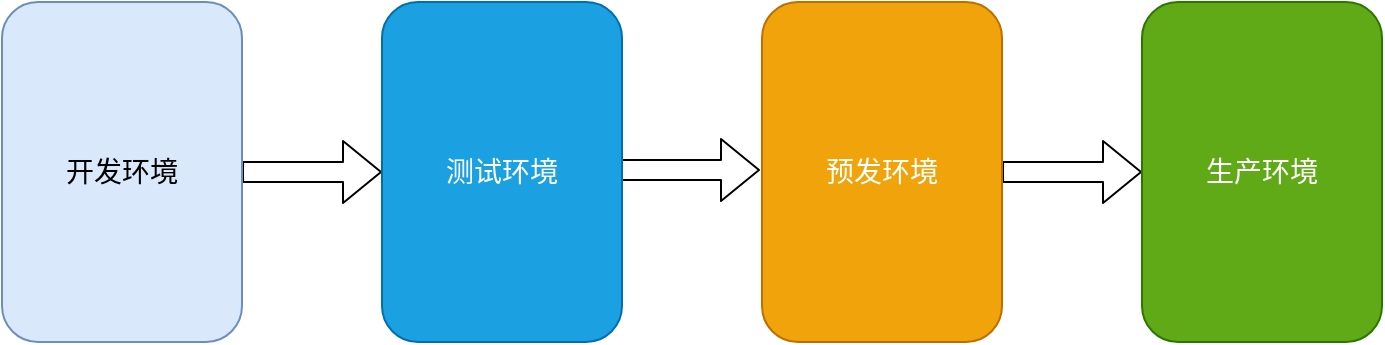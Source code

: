 <mxfile version="10.7.5" type="github"><diagram id="8HQTDPyHS5NJbkWiphmQ" name="Page-1"><mxGraphModel dx="1074" dy="519" grid="1" gridSize="10" guides="1" tooltips="1" connect="1" arrows="1" fold="1" page="1" pageScale="1" pageWidth="827" pageHeight="1169" math="0" shadow="0"><root><mxCell id="0"/><mxCell id="1" parent="0"/><mxCell id="GLlDr9N0AKNqKzBdSWTG-10" value="" style="shape=flexArrow;endArrow=classic;html=1;entryX=0;entryY=0.5;entryDx=0;entryDy=0;fontSize=14;" parent="1" source="GLlDr9N0AKNqKzBdSWTG-1" target="GLlDr9N0AKNqKzBdSWTG-4" edge="1"><mxGeometry width="50" height="50" relative="1" as="geometry"><mxPoint x="190" y="565" as="sourcePoint"/><mxPoint x="260.711" y="515" as="targetPoint"/></mxGeometry></mxCell><mxCell id="GLlDr9N0AKNqKzBdSWTG-11" value="" style="shape=flexArrow;endArrow=classic;html=1;entryX=0;entryY=0.5;entryDx=0;entryDy=0;fontSize=14;" parent="1" edge="1"><mxGeometry width="50" height="50" relative="1" as="geometry"><mxPoint x="329" y="514" as="sourcePoint"/><mxPoint x="399" y="514" as="targetPoint"/></mxGeometry></mxCell><mxCell id="GLlDr9N0AKNqKzBdSWTG-12" value="" style="shape=flexArrow;endArrow=classic;html=1;entryX=0;entryY=0.5;entryDx=0;entryDy=0;fontSize=14;" parent="1" edge="1"><mxGeometry width="50" height="50" relative="1" as="geometry"><mxPoint x="520" y="515" as="sourcePoint"/><mxPoint x="590" y="515" as="targetPoint"/></mxGeometry></mxCell><mxCell id="GLlDr9N0AKNqKzBdSWTG-1" value="开发环境" style="rounded=1;whiteSpace=wrap;html=1;fillColor=#dae8fc;strokeColor=#6c8ebf;fontSize=14;" parent="1" vertex="1"><mxGeometry x="20" y="430" width="120" height="170" as="geometry"/></mxCell><mxCell id="GLlDr9N0AKNqKzBdSWTG-4" value="测试环境" style="rounded=1;whiteSpace=wrap;html=1;fillColor=#1ba1e2;strokeColor=#006EAF;fontColor=#ffffff;fontSize=14;" parent="1" vertex="1"><mxGeometry x="210" y="430" width="120" height="170" as="geometry"/></mxCell><mxCell id="GLlDr9N0AKNqKzBdSWTG-5" value="预发环境" style="rounded=1;whiteSpace=wrap;html=1;fillColor=#f0a30a;strokeColor=#BD7000;fontColor=#ffffff;fontSize=14;" parent="1" vertex="1"><mxGeometry x="400" y="430" width="120" height="170" as="geometry"/></mxCell><mxCell id="GLlDr9N0AKNqKzBdSWTG-6" value="生产环境" style="rounded=1;whiteSpace=wrap;html=1;fillColor=#60a917;strokeColor=#2D7600;fontColor=#ffffff;fontSize=14;" parent="1" vertex="1"><mxGeometry x="590" y="430" width="120" height="170" as="geometry"/></mxCell></root></mxGraphModel></diagram><diagram id="E-O_oUsPMcGtnxfVk_0u" name="Page-2"><mxGraphModel dx="1074" dy="579" grid="1" gridSize="10" guides="1" tooltips="1" connect="1" arrows="1" fold="1" page="1" pageScale="1" pageWidth="827" pageHeight="1169" math="0" shadow="0"><root><mxCell id="8iCm4shlwSmN6WwFn7bU-0"/><mxCell id="8iCm4shlwSmN6WwFn7bU-1" parent="8iCm4shlwSmN6WwFn7bU-0"/><mxCell id="4hVBxoniNrD4RUQ_qtjz-73" value="" style="rounded=0;whiteSpace=wrap;html=1;dashed=1;fontSize=18;" parent="8iCm4shlwSmN6WwFn7bU-1" vertex="1"><mxGeometry x="1010" y="90" width="910" height="536" as="geometry"/></mxCell><mxCell id="3T6KjlavqlYrJSOH6dLY-29" value="" style="rounded=0;whiteSpace=wrap;html=1;dashed=1;fontSize=18;" parent="8iCm4shlwSmN6WwFn7bU-1" vertex="1"><mxGeometry x="70" y="256" width="900" height="370" as="geometry"/></mxCell><mxCell id="3T6KjlavqlYrJSOH6dLY-30" value="石家庄" style="text;html=1;strokeColor=none;fillColor=none;align=center;verticalAlign=middle;whiteSpace=wrap;rounded=0;fontSize=18;" parent="8iCm4shlwSmN6WwFn7bU-1" vertex="1"><mxGeometry x="467" y="596" width="100" height="20" as="geometry"/></mxCell><mxCell id="3T6KjlavqlYrJSOH6dLY-32" value="" style="group" parent="8iCm4shlwSmN6WwFn7bU-1" vertex="1" connectable="0"><mxGeometry x="557" y="271.5" width="453" height="295" as="geometry"/></mxCell><mxCell id="3T6KjlavqlYrJSOH6dLY-33" value="" style="group" parent="3T6KjlavqlYrJSOH6dLY-32" vertex="1" connectable="0"><mxGeometry x="-1" width="454" height="295" as="geometry"/></mxCell><mxCell id="3T6KjlavqlYrJSOH6dLY-10" value="" style="rounded=0;whiteSpace=wrap;html=1;fontSize=14;dashed=1;fillColor=#1ba1e2;strokeColor=#006EAF;fontColor=#ffffff;" parent="3T6KjlavqlYrJSOH6dLY-33" vertex="1"><mxGeometry width="400" height="295" as="geometry"/></mxCell><mxCell id="3T6KjlavqlYrJSOH6dLY-11" value="2台物理机虚拟多台虚拟机" style="text;html=1;strokeColor=none;fillColor=none;align=center;verticalAlign=middle;whiteSpace=wrap;rounded=0;fontSize=14;fontColor=#FFFFFF;" parent="3T6KjlavqlYrJSOH6dLY-33" vertex="1"><mxGeometry x="111" y="265" width="190" height="20" as="geometry"/></mxCell><mxCell id="3T6KjlavqlYrJSOH6dLY-12" value="API网关" style="rounded=1;whiteSpace=wrap;html=1;fontSize=14;" parent="3T6KjlavqlYrJSOH6dLY-33" vertex="1"><mxGeometry x="21" y="105" width="110" height="40" as="geometry"/></mxCell><mxCell id="3T6KjlavqlYrJSOH6dLY-13" value="注册中心" style="rounded=1;whiteSpace=wrap;html=1;fontSize=14;" parent="3T6KjlavqlYrJSOH6dLY-33" vertex="1"><mxGeometry x="146" y="105" width="110" height="40" as="geometry"/></mxCell><mxCell id="3T6KjlavqlYrJSOH6dLY-14" value="配置中心" style="rounded=1;whiteSpace=wrap;html=1;fontSize=14;flipV=1;" parent="3T6KjlavqlYrJSOH6dLY-33" vertex="1"><mxGeometry x="271" y="105" width="110" height="40" as="geometry"/></mxCell><mxCell id="3T6KjlavqlYrJSOH6dLY-15" value="业务逻辑服务" style="rounded=1;whiteSpace=wrap;html=1;fontSize=14;" parent="3T6KjlavqlYrJSOH6dLY-33" vertex="1"><mxGeometry x="21" y="160" width="110" height="40" as="geometry"/></mxCell><mxCell id="3T6KjlavqlYrJSOH6dLY-16" value="公共服务" style="rounded=1;whiteSpace=wrap;html=1;fontSize=14;" parent="3T6KjlavqlYrJSOH6dLY-33" vertex="1"><mxGeometry x="146" y="160" width="110" height="40" as="geometry"/></mxCell><mxCell id="3T6KjlavqlYrJSOH6dLY-17" value="数据访问服务" style="rounded=1;whiteSpace=wrap;html=1;fontSize=14;flipV=1;" parent="3T6KjlavqlYrJSOH6dLY-33" vertex="1"><mxGeometry x="271" y="160" width="110" height="40" as="geometry"/></mxCell><mxCell id="3T6KjlavqlYrJSOH6dLY-18" value="MySQL数据库" style="rounded=1;whiteSpace=wrap;html=1;fontSize=14;" parent="3T6KjlavqlYrJSOH6dLY-33" vertex="1"><mxGeometry x="21" y="215" width="110" height="40" as="geometry"/></mxCell><mxCell id="3T6KjlavqlYrJSOH6dLY-19" value="Redis" style="rounded=1;whiteSpace=wrap;html=1;fontSize=14;" parent="3T6KjlavqlYrJSOH6dLY-33" vertex="1"><mxGeometry x="146" y="215" width="110" height="40" as="geometry"/></mxCell><mxCell id="3T6KjlavqlYrJSOH6dLY-21" value="物管系统Web" style="rounded=1;whiteSpace=wrap;html=1;fontSize=14;" parent="3T6KjlavqlYrJSOH6dLY-33" vertex="1"><mxGeometry x="21" y="50" width="110" height="40" as="geometry"/></mxCell><mxCell id="3T6KjlavqlYrJSOH6dLY-22" value="H5应用" style="rounded=1;whiteSpace=wrap;html=1;fontSize=14;" parent="3T6KjlavqlYrJSOH6dLY-33" vertex="1"><mxGeometry x="146" y="50" width="110" height="40" as="geometry"/></mxCell><mxCell id="3T6KjlavqlYrJSOH6dLY-23" value="RabbitMQ" style="rounded=1;whiteSpace=wrap;html=1;fontSize=14;flipV=1;" parent="3T6KjlavqlYrJSOH6dLY-33" vertex="1"><mxGeometry x="271" y="215" width="110" height="40" as="geometry"/></mxCell><mxCell id="3T6KjlavqlYrJSOH6dLY-25" value="Nginx" style="rounded=1;whiteSpace=wrap;html=1;fontSize=14;flipV=1;" parent="3T6KjlavqlYrJSOH6dLY-33" vertex="1"><mxGeometry x="271" y="50" width="110" height="40" as="geometry"/></mxCell><mxCell id="3T6KjlavqlYrJSOH6dLY-26" value="&lt;font color=&quot;#ffffff&quot;&gt;测试环境&lt;/font&gt;" style="text;html=1;strokeColor=none;fillColor=none;align=center;verticalAlign=middle;whiteSpace=wrap;rounded=0;fontSize=18;" parent="3T6KjlavqlYrJSOH6dLY-33" vertex="1"><mxGeometry x="11" y="15" width="100" height="20" as="geometry"/></mxCell><mxCell id="3T6KjlavqlYrJSOH6dLY-34" value="" style="group" parent="8iCm4shlwSmN6WwFn7bU-1" vertex="1" connectable="0"><mxGeometry x="84" y="273.5" width="400" height="295" as="geometry"/></mxCell><mxCell id="3T6KjlavqlYrJSOH6dLY-31" value="" style="group" parent="3T6KjlavqlYrJSOH6dLY-34" vertex="1" connectable="0"><mxGeometry width="400" height="295" as="geometry"/></mxCell><mxCell id="3T6KjlavqlYrJSOH6dLY-8" value="" style="rounded=0;whiteSpace=wrap;html=1;fontSize=14;dashed=1;fillColor=#dae8fc;strokeColor=#6c8ebf;" parent="3T6KjlavqlYrJSOH6dLY-31" vertex="1"><mxGeometry width="400" height="295" as="geometry"/></mxCell><mxCell id="vxmCSnPJpLLsI5SwXSZO-8" value="服务器1" style="rounded=1;whiteSpace=wrap;html=1;fontSize=14;" parent="3T6KjlavqlYrJSOH6dLY-31" vertex="1"><mxGeometry x="20" y="60" width="150" height="90" as="geometry"/></mxCell><mxCell id="3T6KjlavqlYrJSOH6dLY-3" value="服务器2" style="rounded=1;whiteSpace=wrap;html=1;fontSize=14;" parent="3T6KjlavqlYrJSOH6dLY-31" vertex="1"><mxGeometry x="20" y="162" width="150" height="90" as="geometry"/></mxCell><mxCell id="3T6KjlavqlYrJSOH6dLY-4" value="&lt;div style=&quot;text-align: left&quot;&gt;&lt;span&gt;1、版本控制系统&lt;/span&gt;&lt;/div&gt;&lt;div style=&quot;text-align: left&quot;&gt;&lt;span&gt;2、&lt;/span&gt;&lt;span&gt;Maven私服&lt;/span&gt;&lt;/div&gt;" style="text;html=1;strokeColor=none;fillColor=none;align=center;verticalAlign=middle;whiteSpace=wrap;rounded=0;fontSize=14;" parent="3T6KjlavqlYrJSOH6dLY-31" vertex="1"><mxGeometry x="180" y="45" width="170" height="90" as="geometry"/></mxCell><mxCell id="3T6KjlavqlYrJSOH6dLY-7" value="&lt;div style=&quot;text-align: left&quot;&gt;&lt;span&gt;1、微服务基础设施&lt;/span&gt;&lt;/div&gt;&lt;div style=&quot;text-align: left&quot;&gt;&lt;span&gt;2、数据库MySQL&lt;/span&gt;&lt;/div&gt;&lt;div style=&quot;text-align: left&quot;&gt;&lt;span&gt;3、缓存Redis&lt;/span&gt;&lt;/div&gt;&lt;div style=&quot;text-align: left&quot;&gt;&lt;span&gt;4、消息中间件RabbitMQ&lt;/span&gt;&lt;/div&gt;" style="text;html=1;strokeColor=none;fillColor=none;align=center;verticalAlign=middle;whiteSpace=wrap;rounded=0;fontSize=14;" parent="3T6KjlavqlYrJSOH6dLY-31" vertex="1"><mxGeometry x="200" y="165" width="170" height="90" as="geometry"/></mxCell><mxCell id="3T6KjlavqlYrJSOH6dLY-9" value="2台物理机" style="text;html=1;strokeColor=none;fillColor=none;align=center;verticalAlign=middle;whiteSpace=wrap;rounded=0;fontSize=14;" parent="3T6KjlavqlYrJSOH6dLY-31" vertex="1"><mxGeometry x="130" y="265" width="100" height="20" as="geometry"/></mxCell><mxCell id="3T6KjlavqlYrJSOH6dLY-0" value="开发环境" style="text;html=1;strokeColor=none;fillColor=none;align=center;verticalAlign=middle;whiteSpace=wrap;rounded=0;fontSize=18;" parent="3T6KjlavqlYrJSOH6dLY-34" vertex="1"><mxGeometry y="12.5" width="100" height="20" as="geometry"/></mxCell><mxCell id="3T6KjlavqlYrJSOH6dLY-42" value="" style="rounded=0;whiteSpace=wrap;html=1;dashed=1;fontSize=18;" parent="8iCm4shlwSmN6WwFn7bU-1" vertex="1"><mxGeometry x="70" y="90" width="900" height="150" as="geometry"/></mxCell><mxCell id="3T6KjlavqlYrJSOH6dLY-43" value="北京" style="text;html=1;strokeColor=none;fillColor=none;align=center;verticalAlign=middle;whiteSpace=wrap;rounded=0;fontSize=18;" parent="8iCm4shlwSmN6WwFn7bU-1" vertex="1"><mxGeometry x="470" y="148.5" width="100" height="20" as="geometry"/></mxCell><mxCell id="4hVBxoniNrD4RUQ_qtjz-74" value="云计算运营商" style="text;html=1;strokeColor=none;fillColor=none;align=center;verticalAlign=middle;whiteSpace=wrap;rounded=0;fontSize=18;" parent="8iCm4shlwSmN6WwFn7bU-1" vertex="1"><mxGeometry x="1400.833" y="596" width="130" height="20" as="geometry"/></mxCell><mxCell id="4hVBxoniNrD4RUQ_qtjz-79" value="" style="group" parent="8iCm4shlwSmN6WwFn7bU-1" vertex="1" connectable="0"><mxGeometry x="1499" y="269" width="400" height="295" as="geometry"/></mxCell><mxCell id="4hVBxoniNrD4RUQ_qtjz-45" value="" style="rounded=0;whiteSpace=wrap;html=1;fontSize=14;fillColor=#60a917;strokeColor=#2D7600;dashed=1;fontColor=#ffffff;" parent="4hVBxoniNrD4RUQ_qtjz-79" vertex="1"><mxGeometry width="400" height="295" as="geometry"/></mxCell><mxCell id="4hVBxoniNrD4RUQ_qtjz-46" value="容器化部署" style="text;html=1;strokeColor=none;fillColor=none;align=center;verticalAlign=middle;whiteSpace=wrap;rounded=0;fontSize=14;fontColor=#FFFFFF;" parent="4hVBxoniNrD4RUQ_qtjz-79" vertex="1"><mxGeometry x="103" y="267.833" width="190" height="20" as="geometry"/></mxCell><mxCell id="4hVBxoniNrD4RUQ_qtjz-47" value="生产环境" style="text;html=1;fontSize=17;fontColor=#FFFFFF;" parent="4hVBxoniNrD4RUQ_qtjz-79" vertex="1"><mxGeometry x="15" y="6.5" width="80" height="30" as="geometry"/></mxCell><mxCell id="4hVBxoniNrD4RUQ_qtjz-48" value="" style="group" parent="4hVBxoniNrD4RUQ_qtjz-79" vertex="1" connectable="0"><mxGeometry x="28" y="49.667" width="360" height="205" as="geometry"/></mxCell><mxCell id="4hVBxoniNrD4RUQ_qtjz-49" value="" style="rounded=1;whiteSpace=wrap;html=1;fillColor=#ffffff;fontSize=14;fontColor=#000000;" parent="4hVBxoniNrD4RUQ_qtjz-48" vertex="1"><mxGeometry x="-10" y="-9" width="110" height="40" as="geometry"/></mxCell><mxCell id="4hVBxoniNrD4RUQ_qtjz-50" value="" style="rounded=1;whiteSpace=wrap;html=1;fillColor=#ffffff;fontSize=14;fontColor=#000000;" parent="4hVBxoniNrD4RUQ_qtjz-48" vertex="1"><mxGeometry x="-10" y="46.333" width="110" height="40" as="geometry"/></mxCell><mxCell id="4hVBxoniNrD4RUQ_qtjz-51" value="" style="rounded=1;whiteSpace=wrap;html=1;fillColor=#ffffff;fontSize=14;fontColor=#000000;" parent="4hVBxoniNrD4RUQ_qtjz-48" vertex="1"><mxGeometry x="-10" y="102.333" width="110" height="40" as="geometry"/></mxCell><mxCell id="4hVBxoniNrD4RUQ_qtjz-52" value="" style="rounded=1;whiteSpace=wrap;html=1;fillColor=#ffffff;fontSize=14;fontColor=#000000;" parent="4hVBxoniNrD4RUQ_qtjz-48" vertex="1"><mxGeometry x="-10" y="158.5" width="110" height="40" as="geometry"/></mxCell><mxCell id="4hVBxoniNrD4RUQ_qtjz-53" value="" style="rounded=1;whiteSpace=wrap;html=1;fillColor=#ffffff;fontSize=14;fontColor=#000000;" parent="4hVBxoniNrD4RUQ_qtjz-48" vertex="1"><mxGeometry x="118" y="-10" width="110" height="40" as="geometry"/></mxCell><mxCell id="4hVBxoniNrD4RUQ_qtjz-54" value="" style="rounded=1;whiteSpace=wrap;html=1;fillColor=#ffffff;fontSize=14;fontColor=#000000;" parent="4hVBxoniNrD4RUQ_qtjz-48" vertex="1"><mxGeometry x="118" y="46.333" width="110" height="40" as="geometry"/></mxCell><mxCell id="4hVBxoniNrD4RUQ_qtjz-55" value="" style="rounded=1;whiteSpace=wrap;html=1;fillColor=#ffffff;fontSize=14;fontColor=#000000;" parent="4hVBxoniNrD4RUQ_qtjz-48" vertex="1"><mxGeometry x="118" y="102.333" width="110" height="40" as="geometry"/></mxCell><mxCell id="4hVBxoniNrD4RUQ_qtjz-56" value="" style="rounded=1;whiteSpace=wrap;html=1;fillColor=#ffffff;fontSize=14;fontColor=#000000;" parent="4hVBxoniNrD4RUQ_qtjz-48" vertex="1"><mxGeometry x="118" y="158.5" width="110" height="40" as="geometry"/></mxCell><mxCell id="4hVBxoniNrD4RUQ_qtjz-57" value="" style="rounded=1;whiteSpace=wrap;html=1;fillColor=#ffffff;fontSize=14;fontColor=#000000;" parent="4hVBxoniNrD4RUQ_qtjz-48" vertex="1"><mxGeometry x="243" y="-10" width="110" height="40" as="geometry"/></mxCell><mxCell id="4hVBxoniNrD4RUQ_qtjz-58" value="" style="rounded=1;whiteSpace=wrap;html=1;fillColor=#ffffff;fontSize=14;fontColor=#000000;" parent="4hVBxoniNrD4RUQ_qtjz-48" vertex="1"><mxGeometry x="243" y="46.333" width="110" height="40" as="geometry"/></mxCell><mxCell id="4hVBxoniNrD4RUQ_qtjz-59" value="" style="rounded=1;whiteSpace=wrap;html=1;fillColor=#ffffff;fontSize=14;fontColor=#000000;" parent="4hVBxoniNrD4RUQ_qtjz-48" vertex="1"><mxGeometry x="243" y="102.333" width="110" height="40" as="geometry"/></mxCell><mxCell id="4hVBxoniNrD4RUQ_qtjz-60" value="" style="rounded=1;whiteSpace=wrap;html=1;fillColor=#ffffff;fontSize=14;fontColor=#000000;" parent="4hVBxoniNrD4RUQ_qtjz-48" vertex="1"><mxGeometry x="243" y="158.5" width="110" height="40" as="geometry"/></mxCell><mxCell id="4hVBxoniNrD4RUQ_qtjz-61" value="API网关" style="rounded=1;whiteSpace=wrap;html=1;fontSize=14;" parent="4hVBxoniNrD4RUQ_qtjz-48" vertex="1"><mxGeometry y="55" width="110" height="40" as="geometry"/></mxCell><mxCell id="4hVBxoniNrD4RUQ_qtjz-62" value="注册中心" style="rounded=1;whiteSpace=wrap;html=1;fontSize=14;" parent="4hVBxoniNrD4RUQ_qtjz-48" vertex="1"><mxGeometry x="125" y="55" width="110" height="40" as="geometry"/></mxCell><mxCell id="4hVBxoniNrD4RUQ_qtjz-63" value="配置中心" style="rounded=1;whiteSpace=wrap;html=1;fontSize=14;flipV=1;" parent="4hVBxoniNrD4RUQ_qtjz-48" vertex="1"><mxGeometry x="250" y="55" width="110" height="40" as="geometry"/></mxCell><mxCell id="4hVBxoniNrD4RUQ_qtjz-64" value="业务逻辑服务" style="rounded=1;whiteSpace=wrap;html=1;fontSize=14;" parent="4hVBxoniNrD4RUQ_qtjz-48" vertex="1"><mxGeometry y="110" width="110" height="40" as="geometry"/></mxCell><mxCell id="4hVBxoniNrD4RUQ_qtjz-65" value="公共服务" style="rounded=1;whiteSpace=wrap;html=1;fontSize=14;" parent="4hVBxoniNrD4RUQ_qtjz-48" vertex="1"><mxGeometry x="125" y="110" width="110" height="40" as="geometry"/></mxCell><mxCell id="4hVBxoniNrD4RUQ_qtjz-66" value="数据访问服务" style="rounded=1;whiteSpace=wrap;html=1;fontSize=14;flipV=1;" parent="4hVBxoniNrD4RUQ_qtjz-48" vertex="1"><mxGeometry x="250" y="110" width="110" height="40" as="geometry"/></mxCell><mxCell id="4hVBxoniNrD4RUQ_qtjz-67" value="MySQL数据库" style="rounded=1;whiteSpace=wrap;html=1;fontSize=14;" parent="4hVBxoniNrD4RUQ_qtjz-48" vertex="1"><mxGeometry y="165" width="110" height="40" as="geometry"/></mxCell><mxCell id="4hVBxoniNrD4RUQ_qtjz-68" value="Redis" style="rounded=1;whiteSpace=wrap;html=1;fontSize=14;" parent="4hVBxoniNrD4RUQ_qtjz-48" vertex="1"><mxGeometry x="125" y="165" width="110" height="40" as="geometry"/></mxCell><mxCell id="4hVBxoniNrD4RUQ_qtjz-69" value="物管系统Web" style="rounded=1;whiteSpace=wrap;html=1;fontSize=14;" parent="4hVBxoniNrD4RUQ_qtjz-48" vertex="1"><mxGeometry width="110" height="40" as="geometry"/></mxCell><mxCell id="4hVBxoniNrD4RUQ_qtjz-70" value="H5应用" style="rounded=1;whiteSpace=wrap;html=1;fontSize=14;" parent="4hVBxoniNrD4RUQ_qtjz-48" vertex="1"><mxGeometry x="125" width="110" height="40" as="geometry"/></mxCell><mxCell id="4hVBxoniNrD4RUQ_qtjz-71" value="RabbitMQ" style="rounded=1;whiteSpace=wrap;html=1;fontSize=14;flipV=1;" parent="4hVBxoniNrD4RUQ_qtjz-48" vertex="1"><mxGeometry x="250" y="165" width="110" height="40" as="geometry"/></mxCell><mxCell id="4hVBxoniNrD4RUQ_qtjz-72" value="Nginx" style="rounded=1;whiteSpace=wrap;html=1;fontSize=14;flipV=1;" parent="4hVBxoniNrD4RUQ_qtjz-48" vertex="1"><mxGeometry x="250" width="110" height="40" as="geometry"/></mxCell><mxCell id="4hVBxoniNrD4RUQ_qtjz-93" value="" style="group" parent="8iCm4shlwSmN6WwFn7bU-1" vertex="1" connectable="0"><mxGeometry x="1026" y="269" width="400" height="295" as="geometry"/></mxCell><mxCell id="4hVBxoniNrD4RUQ_qtjz-9" value="" style="rounded=0;whiteSpace=wrap;html=1;fontSize=14;fontColor=#ffffff;fillColor=#f0a30a;strokeColor=#BD7000;dashed=1;" parent="4hVBxoniNrD4RUQ_qtjz-93" vertex="1"><mxGeometry width="400" height="295" as="geometry"/></mxCell><mxCell id="4hVBxoniNrD4RUQ_qtjz-23" value="" style="group" parent="4hVBxoniNrD4RUQ_qtjz-93" vertex="1" connectable="0"><mxGeometry x="25" y="51.667" width="360" height="205" as="geometry"/></mxCell><mxCell id="4hVBxoniNrD4RUQ_qtjz-42" value="" style="rounded=1;whiteSpace=wrap;html=1;fillColor=#ffffff;fontSize=14;fontColor=#000000;" parent="4hVBxoniNrD4RUQ_qtjz-23" vertex="1"><mxGeometry x="-10" y="-9" width="110" height="40" as="geometry"/></mxCell><mxCell id="4hVBxoniNrD4RUQ_qtjz-29" value="" style="rounded=1;whiteSpace=wrap;html=1;fillColor=#ffffff;fontSize=14;fontColor=#000000;" parent="4hVBxoniNrD4RUQ_qtjz-23" vertex="1"><mxGeometry x="-10" y="46.333" width="110" height="40" as="geometry"/></mxCell><mxCell id="4hVBxoniNrD4RUQ_qtjz-30" value="" style="rounded=1;whiteSpace=wrap;html=1;fillColor=#ffffff;fontSize=14;fontColor=#000000;" parent="4hVBxoniNrD4RUQ_qtjz-23" vertex="1"><mxGeometry x="-10" y="102.333" width="110" height="40" as="geometry"/></mxCell><mxCell id="4hVBxoniNrD4RUQ_qtjz-31" value="" style="rounded=1;whiteSpace=wrap;html=1;fillColor=#ffffff;fontSize=14;fontColor=#000000;" parent="4hVBxoniNrD4RUQ_qtjz-23" vertex="1"><mxGeometry x="-10" y="158.5" width="110" height="40" as="geometry"/></mxCell><mxCell id="4hVBxoniNrD4RUQ_qtjz-32" value="" style="rounded=1;whiteSpace=wrap;html=1;fillColor=#ffffff;fontSize=14;fontColor=#000000;" parent="4hVBxoniNrD4RUQ_qtjz-23" vertex="1"><mxGeometry x="118" y="-10" width="110" height="40" as="geometry"/></mxCell><mxCell id="4hVBxoniNrD4RUQ_qtjz-33" value="" style="rounded=1;whiteSpace=wrap;html=1;fillColor=#ffffff;fontSize=14;fontColor=#000000;" parent="4hVBxoniNrD4RUQ_qtjz-23" vertex="1"><mxGeometry x="118" y="46.333" width="110" height="40" as="geometry"/></mxCell><mxCell id="4hVBxoniNrD4RUQ_qtjz-34" value="" style="rounded=1;whiteSpace=wrap;html=1;fillColor=#ffffff;fontSize=14;fontColor=#000000;" parent="4hVBxoniNrD4RUQ_qtjz-23" vertex="1"><mxGeometry x="118" y="102.333" width="110" height="40" as="geometry"/></mxCell><mxCell id="4hVBxoniNrD4RUQ_qtjz-35" value="" style="rounded=1;whiteSpace=wrap;html=1;fillColor=#ffffff;fontSize=14;fontColor=#000000;" parent="4hVBxoniNrD4RUQ_qtjz-23" vertex="1"><mxGeometry x="118" y="158.5" width="110" height="40" as="geometry"/></mxCell><mxCell id="4hVBxoniNrD4RUQ_qtjz-36" value="" style="rounded=1;whiteSpace=wrap;html=1;fillColor=#ffffff;fontSize=14;fontColor=#000000;" parent="4hVBxoniNrD4RUQ_qtjz-23" vertex="1"><mxGeometry x="243" y="-10" width="110" height="40" as="geometry"/></mxCell><mxCell id="4hVBxoniNrD4RUQ_qtjz-37" value="" style="rounded=1;whiteSpace=wrap;html=1;fillColor=#ffffff;fontSize=14;fontColor=#000000;" parent="4hVBxoniNrD4RUQ_qtjz-23" vertex="1"><mxGeometry x="243" y="46.333" width="110" height="40" as="geometry"/></mxCell><mxCell id="4hVBxoniNrD4RUQ_qtjz-38" value="" style="rounded=1;whiteSpace=wrap;html=1;fillColor=#ffffff;fontSize=14;fontColor=#000000;" parent="4hVBxoniNrD4RUQ_qtjz-23" vertex="1"><mxGeometry x="243" y="102.333" width="110" height="40" as="geometry"/></mxCell><mxCell id="4hVBxoniNrD4RUQ_qtjz-39" value="" style="rounded=1;whiteSpace=wrap;html=1;fillColor=#ffffff;fontSize=14;fontColor=#000000;" parent="4hVBxoniNrD4RUQ_qtjz-23" vertex="1"><mxGeometry x="243" y="158.5" width="110" height="40" as="geometry"/></mxCell><mxCell id="4hVBxoniNrD4RUQ_qtjz-11" value="API网关" style="rounded=1;whiteSpace=wrap;html=1;fontSize=14;" parent="4hVBxoniNrD4RUQ_qtjz-23" vertex="1"><mxGeometry y="55" width="110" height="40" as="geometry"/></mxCell><mxCell id="4hVBxoniNrD4RUQ_qtjz-12" value="注册中心" style="rounded=1;whiteSpace=wrap;html=1;fontSize=14;" parent="4hVBxoniNrD4RUQ_qtjz-23" vertex="1"><mxGeometry x="125" y="55" width="110" height="40" as="geometry"/></mxCell><mxCell id="4hVBxoniNrD4RUQ_qtjz-13" value="配置中心" style="rounded=1;whiteSpace=wrap;html=1;fontSize=14;flipV=1;" parent="4hVBxoniNrD4RUQ_qtjz-23" vertex="1"><mxGeometry x="250" y="55" width="110" height="40" as="geometry"/></mxCell><mxCell id="4hVBxoniNrD4RUQ_qtjz-14" value="业务逻辑服务" style="rounded=1;whiteSpace=wrap;html=1;fontSize=14;" parent="4hVBxoniNrD4RUQ_qtjz-23" vertex="1"><mxGeometry y="110" width="110" height="40" as="geometry"/></mxCell><mxCell id="4hVBxoniNrD4RUQ_qtjz-15" value="公共服务" style="rounded=1;whiteSpace=wrap;html=1;fontSize=14;" parent="4hVBxoniNrD4RUQ_qtjz-23" vertex="1"><mxGeometry x="125" y="110" width="110" height="40" as="geometry"/></mxCell><mxCell id="4hVBxoniNrD4RUQ_qtjz-16" value="数据访问服务" style="rounded=1;whiteSpace=wrap;html=1;fontSize=14;flipV=1;" parent="4hVBxoniNrD4RUQ_qtjz-23" vertex="1"><mxGeometry x="250" y="110" width="110" height="40" as="geometry"/></mxCell><mxCell id="4hVBxoniNrD4RUQ_qtjz-17" value="MySQL数据库" style="rounded=1;whiteSpace=wrap;html=1;fontSize=14;" parent="4hVBxoniNrD4RUQ_qtjz-23" vertex="1"><mxGeometry y="165" width="110" height="40" as="geometry"/></mxCell><mxCell id="4hVBxoniNrD4RUQ_qtjz-18" value="Redis" style="rounded=1;whiteSpace=wrap;html=1;fontSize=14;" parent="4hVBxoniNrD4RUQ_qtjz-23" vertex="1"><mxGeometry x="125" y="165" width="110" height="40" as="geometry"/></mxCell><mxCell id="4hVBxoniNrD4RUQ_qtjz-19" value="物管系统Web" style="rounded=1;whiteSpace=wrap;html=1;fontSize=14;" parent="4hVBxoniNrD4RUQ_qtjz-23" vertex="1"><mxGeometry width="110" height="40" as="geometry"/></mxCell><mxCell id="4hVBxoniNrD4RUQ_qtjz-20" value="H5应用" style="rounded=1;whiteSpace=wrap;html=1;fontSize=14;" parent="4hVBxoniNrD4RUQ_qtjz-23" vertex="1"><mxGeometry x="125" width="110" height="40" as="geometry"/></mxCell><mxCell id="4hVBxoniNrD4RUQ_qtjz-21" value="RabbitMQ" style="rounded=1;whiteSpace=wrap;html=1;fontSize=14;flipV=1;" parent="4hVBxoniNrD4RUQ_qtjz-23" vertex="1"><mxGeometry x="250" y="165" width="110" height="40" as="geometry"/></mxCell><mxCell id="4hVBxoniNrD4RUQ_qtjz-22" value="Nginx" style="rounded=1;whiteSpace=wrap;html=1;fontSize=14;flipV=1;" parent="4hVBxoniNrD4RUQ_qtjz-23" vertex="1"><mxGeometry x="250" width="110" height="40" as="geometry"/></mxCell><mxCell id="4hVBxoniNrD4RUQ_qtjz-43" value="容器化部署" style="text;html=1;strokeColor=none;fillColor=none;align=center;verticalAlign=middle;whiteSpace=wrap;rounded=0;fontSize=14;fontColor=#FFFFFF;" parent="4hVBxoniNrD4RUQ_qtjz-93" vertex="1"><mxGeometry x="103" y="267.833" width="190" height="20" as="geometry"/></mxCell><mxCell id="4hVBxoniNrD4RUQ_qtjz-44" value="预发环境" style="text;html=1;fontSize=17;fontColor=#FFFFFF;" parent="4hVBxoniNrD4RUQ_qtjz-93" vertex="1"><mxGeometry x="15" y="6.5" width="80" height="30" as="geometry"/></mxCell><mxCell id="4hVBxoniNrD4RUQ_qtjz-94" value="" style="shape=flexArrow;endArrow=classic;html=1;fontSize=17;fontColor=#FFFFFF;entryX=0;entryY=0.5;entryDx=0;entryDy=0;" parent="8iCm4shlwSmN6WwFn7bU-1" edge="1"><mxGeometry width="50" height="50" relative="1" as="geometry"><mxPoint x="487" y="419" as="sourcePoint"/><mxPoint x="553" y="419" as="targetPoint"/></mxGeometry></mxCell><mxCell id="4hVBxoniNrD4RUQ_qtjz-96" value="" style="shape=flexArrow;endArrow=classic;html=1;fontSize=17;fontColor=#FFFFFF;entryX=0;entryY=0.5;entryDx=0;entryDy=0;" parent="8iCm4shlwSmN6WwFn7bU-1" edge="1"><mxGeometry width="50" height="50" relative="1" as="geometry"><mxPoint x="956" y="417.5" as="sourcePoint"/><mxPoint x="1022" y="417.5" as="targetPoint"/></mxGeometry></mxCell><mxCell id="4hVBxoniNrD4RUQ_qtjz-97" value="" style="shape=flexArrow;endArrow=classic;html=1;fontSize=17;fontColor=#FFFFFF;entryX=0;entryY=0.5;entryDx=0;entryDy=0;" parent="8iCm4shlwSmN6WwFn7bU-1" edge="1"><mxGeometry width="50" height="50" relative="1" as="geometry"><mxPoint x="1430" y="416.5" as="sourcePoint"/><mxPoint x="1496" y="416.5" as="targetPoint"/></mxGeometry></mxCell><mxCell id="4hVBxoniNrD4RUQ_qtjz-98" value="" style="rounded=0;whiteSpace=wrap;html=1;dashed=1;fontSize=18;fillColor=#b1ddf0;strokeColor=#10739e;" parent="8iCm4shlwSmN6WwFn7bU-1" vertex="1"><mxGeometry x="1026" y="110" width="874" height="128" as="geometry"/></mxCell><mxCell id="4hVBxoniNrD4RUQ_qtjz-99" value="云服务器1" style="rounded=1;whiteSpace=wrap;html=1;fontSize=14;" parent="8iCm4shlwSmN6WwFn7bU-1" vertex="1"><mxGeometry x="1051" y="155" width="150" height="72" as="geometry"/></mxCell><mxCell id="4hVBxoniNrD4RUQ_qtjz-100" value="云服务器2" style="rounded=1;whiteSpace=wrap;html=1;fontSize=14;" parent="8iCm4shlwSmN6WwFn7bU-1" vertex="1"><mxGeometry x="1499" y="155" width="150" height="72" as="geometry"/></mxCell><mxCell id="4hVBxoniNrD4RUQ_qtjz-101" value="1、版本控制系统&lt;br&gt;&lt;span&gt;2、缺陷管理系统&lt;br&gt;&lt;/span&gt;3、业务服务&lt;br&gt;" style="text;html=1;fontSize=14;fontColor=#000000;" parent="8iCm4shlwSmN6WwFn7bU-1" vertex="1"><mxGeometry x="1219" y="155" width="150" height="40" as="geometry"/></mxCell><mxCell id="4hVBxoniNrD4RUQ_qtjz-102" value="远端开发环境" style="text;html=1;strokeColor=none;fillColor=none;align=center;verticalAlign=middle;whiteSpace=wrap;rounded=0;fontSize=18;" parent="8iCm4shlwSmN6WwFn7bU-1" vertex="1"><mxGeometry x="1046" y="120" width="114" height="20" as="geometry"/></mxCell><mxCell id="4hVBxoniNrD4RUQ_qtjz-105" value="&lt;div style=&quot;text-align: left&quot;&gt;&lt;span&gt;1、微服务基础设施&lt;/span&gt;&lt;/div&gt;&lt;div style=&quot;text-align: left&quot;&gt;&lt;span&gt;2、数据库MySQL&lt;/span&gt;&lt;/div&gt;&lt;div style=&quot;text-align: left&quot;&gt;&lt;span&gt;3、缓存Redis&lt;/span&gt;&lt;/div&gt;&lt;div style=&quot;text-align: left&quot;&gt;&lt;span&gt;4、消息中间件RabbitMQ&lt;/span&gt;&lt;/div&gt;" style="text;html=1;strokeColor=none;fillColor=none;align=center;verticalAlign=middle;whiteSpace=wrap;rounded=0;fontSize=14;" parent="8iCm4shlwSmN6WwFn7bU-1" vertex="1"><mxGeometry x="1669.833" y="146" width="170" height="90" as="geometry"/></mxCell><mxCell id="4hVBxoniNrD4RUQ_qtjz-106" value="" style="shape=flexArrow;endArrow=classic;html=1;fontSize=17;fontColor=#FFFFFF;entryX=0.989;entryY=0.038;entryDx=0;entryDy=0;entryPerimeter=0;exitX=-0.002;exitY=0.945;exitDx=0;exitDy=0;exitPerimeter=0;" parent="8iCm4shlwSmN6WwFn7bU-1" source="4hVBxoniNrD4RUQ_qtjz-98" target="3T6KjlavqlYrJSOH6dLY-29" edge="1"><mxGeometry width="50" height="50" relative="1" as="geometry"><mxPoint x="993" y="226" as="sourcePoint"/><mxPoint x="1059" y="226" as="targetPoint"/></mxGeometry></mxCell></root></mxGraphModel></diagram><diagram id="QtH4kie_rKhoLuPBBcUp" name="Page-3"><mxGraphModel dx="1074" dy="579" grid="1" gridSize="10" guides="1" tooltips="1" connect="1" arrows="1" fold="1" page="1" pageScale="1" pageWidth="827" pageHeight="1169" math="0" shadow="0"><root><mxCell id="vTV4DoniGkf4z4cnFQCc-0"/><mxCell id="vTV4DoniGkf4z4cnFQCc-1" parent="vTV4DoniGkf4z4cnFQCc-0"/><mxCell id="vTV4DoniGkf4z4cnFQCc-2" value="" style="rounded=0;whiteSpace=wrap;html=1;dashed=1;fontSize=18;" parent="vTV4DoniGkf4z4cnFQCc-1" vertex="1"><mxGeometry x="1010" y="250" width="910" height="376" as="geometry"/></mxCell><mxCell id="vTV4DoniGkf4z4cnFQCc-3" value="" style="rounded=0;whiteSpace=wrap;html=1;dashed=1;fontSize=18;" parent="vTV4DoniGkf4z4cnFQCc-1" vertex="1"><mxGeometry x="70" y="256" width="900" height="370" as="geometry"/></mxCell><mxCell id="vTV4DoniGkf4z4cnFQCc-4" value="石家庄" style="text;html=1;strokeColor=none;fillColor=none;align=center;verticalAlign=middle;whiteSpace=wrap;rounded=0;fontSize=18;" parent="vTV4DoniGkf4z4cnFQCc-1" vertex="1"><mxGeometry x="467" y="596" width="100" height="20" as="geometry"/></mxCell><mxCell id="vTV4DoniGkf4z4cnFQCc-5" value="" style="group" parent="vTV4DoniGkf4z4cnFQCc-1" vertex="1" connectable="0"><mxGeometry x="557" y="271.5" width="453" height="295" as="geometry"/></mxCell><mxCell id="vTV4DoniGkf4z4cnFQCc-6" value="" style="group" parent="vTV4DoniGkf4z4cnFQCc-5" vertex="1" connectable="0"><mxGeometry x="-1" width="454" height="295" as="geometry"/></mxCell><mxCell id="vTV4DoniGkf4z4cnFQCc-7" value="" style="rounded=0;whiteSpace=wrap;html=1;fontSize=14;dashed=1;fillColor=#1ba1e2;strokeColor=#006EAF;fontColor=#ffffff;" parent="vTV4DoniGkf4z4cnFQCc-6" vertex="1"><mxGeometry width="400" height="295" as="geometry"/></mxCell><mxCell id="vTV4DoniGkf4z4cnFQCc-8" value="2台物理机虚拟多台虚拟机" style="text;html=1;strokeColor=none;fillColor=none;align=center;verticalAlign=middle;whiteSpace=wrap;rounded=0;fontSize=14;fontColor=#FFFFFF;" parent="vTV4DoniGkf4z4cnFQCc-6" vertex="1"><mxGeometry x="111" y="265" width="190" height="20" as="geometry"/></mxCell><mxCell id="vTV4DoniGkf4z4cnFQCc-9" value="API网关" style="rounded=1;whiteSpace=wrap;html=1;fontSize=14;" parent="vTV4DoniGkf4z4cnFQCc-6" vertex="1"><mxGeometry x="21" y="105" width="110" height="40" as="geometry"/></mxCell><mxCell id="vTV4DoniGkf4z4cnFQCc-10" value="注册中心" style="rounded=1;whiteSpace=wrap;html=1;fontSize=14;" parent="vTV4DoniGkf4z4cnFQCc-6" vertex="1"><mxGeometry x="146" y="105" width="110" height="40" as="geometry"/></mxCell><mxCell id="vTV4DoniGkf4z4cnFQCc-11" value="配置中心" style="rounded=1;whiteSpace=wrap;html=1;fontSize=14;flipV=1;" parent="vTV4DoniGkf4z4cnFQCc-6" vertex="1"><mxGeometry x="271" y="105" width="110" height="40" as="geometry"/></mxCell><mxCell id="vTV4DoniGkf4z4cnFQCc-12" value="业务逻辑服务" style="rounded=1;whiteSpace=wrap;html=1;fontSize=14;" parent="vTV4DoniGkf4z4cnFQCc-6" vertex="1"><mxGeometry x="21" y="160" width="110" height="40" as="geometry"/></mxCell><mxCell id="vTV4DoniGkf4z4cnFQCc-13" value="公共服务" style="rounded=1;whiteSpace=wrap;html=1;fontSize=14;" parent="vTV4DoniGkf4z4cnFQCc-6" vertex="1"><mxGeometry x="146" y="160" width="110" height="40" as="geometry"/></mxCell><mxCell id="vTV4DoniGkf4z4cnFQCc-14" value="数据访问服务" style="rounded=1;whiteSpace=wrap;html=1;fontSize=14;flipV=1;" parent="vTV4DoniGkf4z4cnFQCc-6" vertex="1"><mxGeometry x="271" y="160" width="110" height="40" as="geometry"/></mxCell><mxCell id="vTV4DoniGkf4z4cnFQCc-15" value="MySQL数据库" style="rounded=1;whiteSpace=wrap;html=1;fontSize=14;" parent="vTV4DoniGkf4z4cnFQCc-6" vertex="1"><mxGeometry x="21" y="215" width="110" height="40" as="geometry"/></mxCell><mxCell id="vTV4DoniGkf4z4cnFQCc-16" value="Redis" style="rounded=1;whiteSpace=wrap;html=1;fontSize=14;" parent="vTV4DoniGkf4z4cnFQCc-6" vertex="1"><mxGeometry x="146" y="215" width="110" height="40" as="geometry"/></mxCell><mxCell id="vTV4DoniGkf4z4cnFQCc-17" value="物管系统Web" style="rounded=1;whiteSpace=wrap;html=1;fontSize=14;" parent="vTV4DoniGkf4z4cnFQCc-6" vertex="1"><mxGeometry x="21" y="50" width="110" height="40" as="geometry"/></mxCell><mxCell id="vTV4DoniGkf4z4cnFQCc-18" value="H5应用" style="rounded=1;whiteSpace=wrap;html=1;fontSize=14;" parent="vTV4DoniGkf4z4cnFQCc-6" vertex="1"><mxGeometry x="146" y="50" width="110" height="40" as="geometry"/></mxCell><mxCell id="vTV4DoniGkf4z4cnFQCc-19" value="RabbitMQ" style="rounded=1;whiteSpace=wrap;html=1;fontSize=14;flipV=1;" parent="vTV4DoniGkf4z4cnFQCc-6" vertex="1"><mxGeometry x="271" y="215" width="110" height="40" as="geometry"/></mxCell><mxCell id="vTV4DoniGkf4z4cnFQCc-20" value="Nginx" style="rounded=1;whiteSpace=wrap;html=1;fontSize=14;flipV=1;" parent="vTV4DoniGkf4z4cnFQCc-6" vertex="1"><mxGeometry x="271" y="50" width="110" height="40" as="geometry"/></mxCell><mxCell id="vTV4DoniGkf4z4cnFQCc-21" value="&lt;font color=&quot;#ffffff&quot;&gt;测试环境&lt;/font&gt;" style="text;html=1;strokeColor=none;fillColor=none;align=center;verticalAlign=middle;whiteSpace=wrap;rounded=0;fontSize=18;" parent="vTV4DoniGkf4z4cnFQCc-6" vertex="1"><mxGeometry x="11" y="15" width="100" height="20" as="geometry"/></mxCell><mxCell id="vTV4DoniGkf4z4cnFQCc-22" value="" style="group" parent="vTV4DoniGkf4z4cnFQCc-1" vertex="1" connectable="0"><mxGeometry x="84" y="273.5" width="400" height="295" as="geometry"/></mxCell><mxCell id="vTV4DoniGkf4z4cnFQCc-23" value="" style="group" parent="vTV4DoniGkf4z4cnFQCc-22" vertex="1" connectable="0"><mxGeometry width="400" height="295" as="geometry"/></mxCell><mxCell id="vTV4DoniGkf4z4cnFQCc-24" value="" style="rounded=0;whiteSpace=wrap;html=1;fontSize=14;dashed=1;fillColor=#dae8fc;strokeColor=#6c8ebf;" parent="vTV4DoniGkf4z4cnFQCc-23" vertex="1"><mxGeometry width="400" height="295" as="geometry"/></mxCell><mxCell id="vTV4DoniGkf4z4cnFQCc-25" value="服务器1" style="rounded=1;whiteSpace=wrap;html=1;fontSize=14;" parent="vTV4DoniGkf4z4cnFQCc-23" vertex="1"><mxGeometry x="20" y="60" width="150" height="90" as="geometry"/></mxCell><mxCell id="vTV4DoniGkf4z4cnFQCc-26" value="服务器2" style="rounded=1;whiteSpace=wrap;html=1;fontSize=14;" parent="vTV4DoniGkf4z4cnFQCc-23" vertex="1"><mxGeometry x="20" y="162" width="150" height="90" as="geometry"/></mxCell><mxCell id="vTV4DoniGkf4z4cnFQCc-27" value="&lt;div style=&quot;text-align: left&quot;&gt;&lt;span&gt;1、版本控制系统&lt;/span&gt;&lt;/div&gt;&lt;div style=&quot;text-align: left&quot;&gt;&lt;span&gt;2、&lt;/span&gt;&lt;span&gt;Maven私服&lt;/span&gt;&lt;/div&gt;" style="text;html=1;strokeColor=none;fillColor=none;align=center;verticalAlign=middle;whiteSpace=wrap;rounded=0;fontSize=14;" parent="vTV4DoniGkf4z4cnFQCc-23" vertex="1"><mxGeometry x="180" y="45" width="170" height="90" as="geometry"/></mxCell><mxCell id="vTV4DoniGkf4z4cnFQCc-28" value="&lt;div style=&quot;text-align: left&quot;&gt;&lt;span&gt;1、微服务基础设施&lt;/span&gt;&lt;/div&gt;&lt;div style=&quot;text-align: left&quot;&gt;&lt;span&gt;2、数据库MySQL&lt;/span&gt;&lt;/div&gt;&lt;div style=&quot;text-align: left&quot;&gt;&lt;span&gt;3、缓存Redis&lt;/span&gt;&lt;/div&gt;&lt;div style=&quot;text-align: left&quot;&gt;&lt;span&gt;4、消息中间件RabbitMQ&lt;/span&gt;&lt;/div&gt;" style="text;html=1;strokeColor=none;fillColor=none;align=center;verticalAlign=middle;whiteSpace=wrap;rounded=0;fontSize=14;" parent="vTV4DoniGkf4z4cnFQCc-23" vertex="1"><mxGeometry x="200" y="165" width="170" height="90" as="geometry"/></mxCell><mxCell id="vTV4DoniGkf4z4cnFQCc-29" value="2台物理机" style="text;html=1;strokeColor=none;fillColor=none;align=center;verticalAlign=middle;whiteSpace=wrap;rounded=0;fontSize=14;" parent="vTV4DoniGkf4z4cnFQCc-23" vertex="1"><mxGeometry x="130" y="265" width="100" height="20" as="geometry"/></mxCell><mxCell id="vTV4DoniGkf4z4cnFQCc-30" value="开发环境" style="text;html=1;strokeColor=none;fillColor=none;align=center;verticalAlign=middle;whiteSpace=wrap;rounded=0;fontSize=18;" parent="vTV4DoniGkf4z4cnFQCc-22" vertex="1"><mxGeometry y="12.5" width="100" height="20" as="geometry"/></mxCell><mxCell id="vTV4DoniGkf4z4cnFQCc-31" value="" style="rounded=0;whiteSpace=wrap;html=1;dashed=1;fontSize=18;" parent="vTV4DoniGkf4z4cnFQCc-1" vertex="1"><mxGeometry x="70" y="18.5" width="900" height="150" as="geometry"/></mxCell><mxCell id="vTV4DoniGkf4z4cnFQCc-32" value="北京" style="text;html=1;strokeColor=none;fillColor=none;align=center;verticalAlign=middle;whiteSpace=wrap;rounded=0;fontSize=18;" parent="vTV4DoniGkf4z4cnFQCc-1" vertex="1"><mxGeometry x="467" y="83.5" width="100" height="20" as="geometry"/></mxCell><mxCell id="vTV4DoniGkf4z4cnFQCc-33" value="云计算运营商" style="text;html=1;strokeColor=none;fillColor=none;align=center;verticalAlign=middle;whiteSpace=wrap;rounded=0;fontSize=18;" parent="vTV4DoniGkf4z4cnFQCc-1" vertex="1"><mxGeometry x="1400.833" y="596" width="130" height="20" as="geometry"/></mxCell><mxCell id="vTV4DoniGkf4z4cnFQCc-34" value="" style="group" parent="vTV4DoniGkf4z4cnFQCc-1" vertex="1" connectable="0"><mxGeometry x="1499" y="269" width="400" height="295" as="geometry"/></mxCell><mxCell id="vTV4DoniGkf4z4cnFQCc-35" value="" style="rounded=0;whiteSpace=wrap;html=1;fontSize=14;fillColor=#60a917;strokeColor=#2D7600;dashed=1;fontColor=#ffffff;" parent="vTV4DoniGkf4z4cnFQCc-34" vertex="1"><mxGeometry width="400" height="295" as="geometry"/></mxCell><mxCell id="vTV4DoniGkf4z4cnFQCc-36" value="容器化部署" style="text;html=1;strokeColor=none;fillColor=none;align=center;verticalAlign=middle;whiteSpace=wrap;rounded=0;fontSize=14;fontColor=#FFFFFF;" parent="vTV4DoniGkf4z4cnFQCc-34" vertex="1"><mxGeometry x="103" y="267.833" width="190" height="20" as="geometry"/></mxCell><mxCell id="vTV4DoniGkf4z4cnFQCc-37" value="生产环境" style="text;html=1;fontSize=17;fontColor=#FFFFFF;" parent="vTV4DoniGkf4z4cnFQCc-34" vertex="1"><mxGeometry x="15" y="6.5" width="80" height="30" as="geometry"/></mxCell><mxCell id="vTV4DoniGkf4z4cnFQCc-38" value="" style="group" parent="vTV4DoniGkf4z4cnFQCc-34" vertex="1" connectable="0"><mxGeometry x="28" y="49.667" width="360" height="205" as="geometry"/></mxCell><mxCell id="vTV4DoniGkf4z4cnFQCc-39" value="" style="rounded=1;whiteSpace=wrap;html=1;fillColor=#ffffff;fontSize=14;fontColor=#000000;" parent="vTV4DoniGkf4z4cnFQCc-38" vertex="1"><mxGeometry x="-10" y="-9" width="110" height="40" as="geometry"/></mxCell><mxCell id="vTV4DoniGkf4z4cnFQCc-40" value="" style="rounded=1;whiteSpace=wrap;html=1;fillColor=#ffffff;fontSize=14;fontColor=#000000;" parent="vTV4DoniGkf4z4cnFQCc-38" vertex="1"><mxGeometry x="-10" y="46.333" width="110" height="40" as="geometry"/></mxCell><mxCell id="vTV4DoniGkf4z4cnFQCc-41" value="" style="rounded=1;whiteSpace=wrap;html=1;fillColor=#ffffff;fontSize=14;fontColor=#000000;" parent="vTV4DoniGkf4z4cnFQCc-38" vertex="1"><mxGeometry x="-10" y="102.333" width="110" height="40" as="geometry"/></mxCell><mxCell id="vTV4DoniGkf4z4cnFQCc-42" value="" style="rounded=1;whiteSpace=wrap;html=1;fillColor=#ffffff;fontSize=14;fontColor=#000000;" parent="vTV4DoniGkf4z4cnFQCc-38" vertex="1"><mxGeometry x="-10" y="158.5" width="110" height="40" as="geometry"/></mxCell><mxCell id="vTV4DoniGkf4z4cnFQCc-43" value="" style="rounded=1;whiteSpace=wrap;html=1;fillColor=#ffffff;fontSize=14;fontColor=#000000;" parent="vTV4DoniGkf4z4cnFQCc-38" vertex="1"><mxGeometry x="118" y="-10" width="110" height="40" as="geometry"/></mxCell><mxCell id="vTV4DoniGkf4z4cnFQCc-44" value="" style="rounded=1;whiteSpace=wrap;html=1;fillColor=#ffffff;fontSize=14;fontColor=#000000;" parent="vTV4DoniGkf4z4cnFQCc-38" vertex="1"><mxGeometry x="118" y="46.333" width="110" height="40" as="geometry"/></mxCell><mxCell id="vTV4DoniGkf4z4cnFQCc-45" value="" style="rounded=1;whiteSpace=wrap;html=1;fillColor=#ffffff;fontSize=14;fontColor=#000000;" parent="vTV4DoniGkf4z4cnFQCc-38" vertex="1"><mxGeometry x="118" y="102.333" width="110" height="40" as="geometry"/></mxCell><mxCell id="vTV4DoniGkf4z4cnFQCc-46" value="" style="rounded=1;whiteSpace=wrap;html=1;fillColor=#ffffff;fontSize=14;fontColor=#000000;" parent="vTV4DoniGkf4z4cnFQCc-38" vertex="1"><mxGeometry x="118" y="158.5" width="110" height="40" as="geometry"/></mxCell><mxCell id="vTV4DoniGkf4z4cnFQCc-47" value="" style="rounded=1;whiteSpace=wrap;html=1;fillColor=#ffffff;fontSize=14;fontColor=#000000;" parent="vTV4DoniGkf4z4cnFQCc-38" vertex="1"><mxGeometry x="243" y="-10" width="110" height="40" as="geometry"/></mxCell><mxCell id="vTV4DoniGkf4z4cnFQCc-48" value="" style="rounded=1;whiteSpace=wrap;html=1;fillColor=#ffffff;fontSize=14;fontColor=#000000;" parent="vTV4DoniGkf4z4cnFQCc-38" vertex="1"><mxGeometry x="243" y="46.333" width="110" height="40" as="geometry"/></mxCell><mxCell id="vTV4DoniGkf4z4cnFQCc-49" value="" style="rounded=1;whiteSpace=wrap;html=1;fillColor=#ffffff;fontSize=14;fontColor=#000000;" parent="vTV4DoniGkf4z4cnFQCc-38" vertex="1"><mxGeometry x="243" y="102.333" width="110" height="40" as="geometry"/></mxCell><mxCell id="vTV4DoniGkf4z4cnFQCc-50" value="" style="rounded=1;whiteSpace=wrap;html=1;fillColor=#ffffff;fontSize=14;fontColor=#000000;" parent="vTV4DoniGkf4z4cnFQCc-38" vertex="1"><mxGeometry x="243" y="158.5" width="110" height="40" as="geometry"/></mxCell><mxCell id="vTV4DoniGkf4z4cnFQCc-51" value="API网关" style="rounded=1;whiteSpace=wrap;html=1;fontSize=14;" parent="vTV4DoniGkf4z4cnFQCc-38" vertex="1"><mxGeometry y="55" width="110" height="40" as="geometry"/></mxCell><mxCell id="vTV4DoniGkf4z4cnFQCc-52" value="注册中心" style="rounded=1;whiteSpace=wrap;html=1;fontSize=14;" parent="vTV4DoniGkf4z4cnFQCc-38" vertex="1"><mxGeometry x="125" y="55" width="110" height="40" as="geometry"/></mxCell><mxCell id="vTV4DoniGkf4z4cnFQCc-53" value="配置中心" style="rounded=1;whiteSpace=wrap;html=1;fontSize=14;flipV=1;" parent="vTV4DoniGkf4z4cnFQCc-38" vertex="1"><mxGeometry x="250" y="55" width="110" height="40" as="geometry"/></mxCell><mxCell id="vTV4DoniGkf4z4cnFQCc-54" value="业务逻辑服务" style="rounded=1;whiteSpace=wrap;html=1;fontSize=14;" parent="vTV4DoniGkf4z4cnFQCc-38" vertex="1"><mxGeometry y="110" width="110" height="40" as="geometry"/></mxCell><mxCell id="vTV4DoniGkf4z4cnFQCc-55" value="公共服务" style="rounded=1;whiteSpace=wrap;html=1;fontSize=14;" parent="vTV4DoniGkf4z4cnFQCc-38" vertex="1"><mxGeometry x="125" y="110" width="110" height="40" as="geometry"/></mxCell><mxCell id="vTV4DoniGkf4z4cnFQCc-56" value="数据访问服务" style="rounded=1;whiteSpace=wrap;html=1;fontSize=14;flipV=1;" parent="vTV4DoniGkf4z4cnFQCc-38" vertex="1"><mxGeometry x="250" y="110" width="110" height="40" as="geometry"/></mxCell><mxCell id="vTV4DoniGkf4z4cnFQCc-57" value="MySQL数据库" style="rounded=1;whiteSpace=wrap;html=1;fontSize=14;" parent="vTV4DoniGkf4z4cnFQCc-38" vertex="1"><mxGeometry y="165" width="110" height="40" as="geometry"/></mxCell><mxCell id="vTV4DoniGkf4z4cnFQCc-58" value="Redis" style="rounded=1;whiteSpace=wrap;html=1;fontSize=14;" parent="vTV4DoniGkf4z4cnFQCc-38" vertex="1"><mxGeometry x="125" y="165" width="110" height="40" as="geometry"/></mxCell><mxCell id="vTV4DoniGkf4z4cnFQCc-59" value="物管系统Web" style="rounded=1;whiteSpace=wrap;html=1;fontSize=14;" parent="vTV4DoniGkf4z4cnFQCc-38" vertex="1"><mxGeometry width="110" height="40" as="geometry"/></mxCell><mxCell id="vTV4DoniGkf4z4cnFQCc-60" value="H5应用" style="rounded=1;whiteSpace=wrap;html=1;fontSize=14;" parent="vTV4DoniGkf4z4cnFQCc-38" vertex="1"><mxGeometry x="125" width="110" height="40" as="geometry"/></mxCell><mxCell id="vTV4DoniGkf4z4cnFQCc-61" value="RabbitMQ" style="rounded=1;whiteSpace=wrap;html=1;fontSize=14;flipV=1;" parent="vTV4DoniGkf4z4cnFQCc-38" vertex="1"><mxGeometry x="250" y="165" width="110" height="40" as="geometry"/></mxCell><mxCell id="vTV4DoniGkf4z4cnFQCc-62" value="Nginx" style="rounded=1;whiteSpace=wrap;html=1;fontSize=14;flipV=1;" parent="vTV4DoniGkf4z4cnFQCc-38" vertex="1"><mxGeometry x="250" width="110" height="40" as="geometry"/></mxCell><mxCell id="vTV4DoniGkf4z4cnFQCc-63" value="" style="group" parent="vTV4DoniGkf4z4cnFQCc-1" vertex="1" connectable="0"><mxGeometry x="1026" y="269" width="400" height="295" as="geometry"/></mxCell><mxCell id="vTV4DoniGkf4z4cnFQCc-64" value="" style="rounded=0;whiteSpace=wrap;html=1;fontSize=14;fontColor=#ffffff;fillColor=#f0a30a;strokeColor=#BD7000;dashed=1;" parent="vTV4DoniGkf4z4cnFQCc-63" vertex="1"><mxGeometry width="400" height="295" as="geometry"/></mxCell><mxCell id="vTV4DoniGkf4z4cnFQCc-65" value="" style="group" parent="vTV4DoniGkf4z4cnFQCc-63" vertex="1" connectable="0"><mxGeometry x="25" y="51.667" width="360" height="205" as="geometry"/></mxCell><mxCell id="vTV4DoniGkf4z4cnFQCc-66" value="" style="rounded=1;whiteSpace=wrap;html=1;fillColor=#ffffff;fontSize=14;fontColor=#000000;" parent="vTV4DoniGkf4z4cnFQCc-65" vertex="1"><mxGeometry x="-10" y="-9" width="110" height="40" as="geometry"/></mxCell><mxCell id="vTV4DoniGkf4z4cnFQCc-67" value="" style="rounded=1;whiteSpace=wrap;html=1;fillColor=#ffffff;fontSize=14;fontColor=#000000;" parent="vTV4DoniGkf4z4cnFQCc-65" vertex="1"><mxGeometry x="-10" y="46.333" width="110" height="40" as="geometry"/></mxCell><mxCell id="vTV4DoniGkf4z4cnFQCc-68" value="" style="rounded=1;whiteSpace=wrap;html=1;fillColor=#ffffff;fontSize=14;fontColor=#000000;" parent="vTV4DoniGkf4z4cnFQCc-65" vertex="1"><mxGeometry x="-10" y="102.333" width="110" height="40" as="geometry"/></mxCell><mxCell id="vTV4DoniGkf4z4cnFQCc-69" value="" style="rounded=1;whiteSpace=wrap;html=1;fillColor=#ffffff;fontSize=14;fontColor=#000000;" parent="vTV4DoniGkf4z4cnFQCc-65" vertex="1"><mxGeometry x="-10" y="158.5" width="110" height="40" as="geometry"/></mxCell><mxCell id="vTV4DoniGkf4z4cnFQCc-70" value="" style="rounded=1;whiteSpace=wrap;html=1;fillColor=#ffffff;fontSize=14;fontColor=#000000;" parent="vTV4DoniGkf4z4cnFQCc-65" vertex="1"><mxGeometry x="118" y="-10" width="110" height="40" as="geometry"/></mxCell><mxCell id="vTV4DoniGkf4z4cnFQCc-71" value="" style="rounded=1;whiteSpace=wrap;html=1;fillColor=#ffffff;fontSize=14;fontColor=#000000;" parent="vTV4DoniGkf4z4cnFQCc-65" vertex="1"><mxGeometry x="118" y="46.333" width="110" height="40" as="geometry"/></mxCell><mxCell id="vTV4DoniGkf4z4cnFQCc-72" value="" style="rounded=1;whiteSpace=wrap;html=1;fillColor=#ffffff;fontSize=14;fontColor=#000000;" parent="vTV4DoniGkf4z4cnFQCc-65" vertex="1"><mxGeometry x="118" y="102.333" width="110" height="40" as="geometry"/></mxCell><mxCell id="vTV4DoniGkf4z4cnFQCc-73" value="" style="rounded=1;whiteSpace=wrap;html=1;fillColor=#ffffff;fontSize=14;fontColor=#000000;" parent="vTV4DoniGkf4z4cnFQCc-65" vertex="1"><mxGeometry x="118" y="158.5" width="110" height="40" as="geometry"/></mxCell><mxCell id="vTV4DoniGkf4z4cnFQCc-74" value="" style="rounded=1;whiteSpace=wrap;html=1;fillColor=#ffffff;fontSize=14;fontColor=#000000;" parent="vTV4DoniGkf4z4cnFQCc-65" vertex="1"><mxGeometry x="243" y="-10" width="110" height="40" as="geometry"/></mxCell><mxCell id="vTV4DoniGkf4z4cnFQCc-75" value="" style="rounded=1;whiteSpace=wrap;html=1;fillColor=#ffffff;fontSize=14;fontColor=#000000;" parent="vTV4DoniGkf4z4cnFQCc-65" vertex="1"><mxGeometry x="243" y="46.333" width="110" height="40" as="geometry"/></mxCell><mxCell id="vTV4DoniGkf4z4cnFQCc-76" value="" style="rounded=1;whiteSpace=wrap;html=1;fillColor=#ffffff;fontSize=14;fontColor=#000000;" parent="vTV4DoniGkf4z4cnFQCc-65" vertex="1"><mxGeometry x="243" y="102.333" width="110" height="40" as="geometry"/></mxCell><mxCell id="vTV4DoniGkf4z4cnFQCc-77" value="" style="rounded=1;whiteSpace=wrap;html=1;fillColor=#ffffff;fontSize=14;fontColor=#000000;" parent="vTV4DoniGkf4z4cnFQCc-65" vertex="1"><mxGeometry x="243" y="158.5" width="110" height="40" as="geometry"/></mxCell><mxCell id="vTV4DoniGkf4z4cnFQCc-78" value="API网关" style="rounded=1;whiteSpace=wrap;html=1;fontSize=14;" parent="vTV4DoniGkf4z4cnFQCc-65" vertex="1"><mxGeometry y="55" width="110" height="40" as="geometry"/></mxCell><mxCell id="vTV4DoniGkf4z4cnFQCc-79" value="注册中心" style="rounded=1;whiteSpace=wrap;html=1;fontSize=14;" parent="vTV4DoniGkf4z4cnFQCc-65" vertex="1"><mxGeometry x="125" y="55" width="110" height="40" as="geometry"/></mxCell><mxCell id="vTV4DoniGkf4z4cnFQCc-80" value="配置中心" style="rounded=1;whiteSpace=wrap;html=1;fontSize=14;flipV=1;" parent="vTV4DoniGkf4z4cnFQCc-65" vertex="1"><mxGeometry x="250" y="55" width="110" height="40" as="geometry"/></mxCell><mxCell id="vTV4DoniGkf4z4cnFQCc-81" value="业务逻辑服务" style="rounded=1;whiteSpace=wrap;html=1;fontSize=14;" parent="vTV4DoniGkf4z4cnFQCc-65" vertex="1"><mxGeometry y="110" width="110" height="40" as="geometry"/></mxCell><mxCell id="vTV4DoniGkf4z4cnFQCc-82" value="公共服务" style="rounded=1;whiteSpace=wrap;html=1;fontSize=14;" parent="vTV4DoniGkf4z4cnFQCc-65" vertex="1"><mxGeometry x="125" y="110" width="110" height="40" as="geometry"/></mxCell><mxCell id="vTV4DoniGkf4z4cnFQCc-83" value="数据访问服务" style="rounded=1;whiteSpace=wrap;html=1;fontSize=14;flipV=1;" parent="vTV4DoniGkf4z4cnFQCc-65" vertex="1"><mxGeometry x="250" y="110" width="110" height="40" as="geometry"/></mxCell><mxCell id="vTV4DoniGkf4z4cnFQCc-84" value="MySQL数据库" style="rounded=1;whiteSpace=wrap;html=1;fontSize=14;" parent="vTV4DoniGkf4z4cnFQCc-65" vertex="1"><mxGeometry y="165" width="110" height="40" as="geometry"/></mxCell><mxCell id="vTV4DoniGkf4z4cnFQCc-85" value="Redis" style="rounded=1;whiteSpace=wrap;html=1;fontSize=14;" parent="vTV4DoniGkf4z4cnFQCc-65" vertex="1"><mxGeometry x="125" y="165" width="110" height="40" as="geometry"/></mxCell><mxCell id="vTV4DoniGkf4z4cnFQCc-86" value="物管系统Web" style="rounded=1;whiteSpace=wrap;html=1;fontSize=14;" parent="vTV4DoniGkf4z4cnFQCc-65" vertex="1"><mxGeometry width="110" height="40" as="geometry"/></mxCell><mxCell id="vTV4DoniGkf4z4cnFQCc-87" value="H5应用" style="rounded=1;whiteSpace=wrap;html=1;fontSize=14;" parent="vTV4DoniGkf4z4cnFQCc-65" vertex="1"><mxGeometry x="125" width="110" height="40" as="geometry"/></mxCell><mxCell id="vTV4DoniGkf4z4cnFQCc-88" value="RabbitMQ" style="rounded=1;whiteSpace=wrap;html=1;fontSize=14;flipV=1;" parent="vTV4DoniGkf4z4cnFQCc-65" vertex="1"><mxGeometry x="250" y="165" width="110" height="40" as="geometry"/></mxCell><mxCell id="vTV4DoniGkf4z4cnFQCc-89" value="Nginx" style="rounded=1;whiteSpace=wrap;html=1;fontSize=14;flipV=1;" parent="vTV4DoniGkf4z4cnFQCc-65" vertex="1"><mxGeometry x="250" width="110" height="40" as="geometry"/></mxCell><mxCell id="vTV4DoniGkf4z4cnFQCc-90" value="容器化部署" style="text;html=1;strokeColor=none;fillColor=none;align=center;verticalAlign=middle;whiteSpace=wrap;rounded=0;fontSize=14;fontColor=#FFFFFF;" parent="vTV4DoniGkf4z4cnFQCc-63" vertex="1"><mxGeometry x="103" y="267.833" width="190" height="20" as="geometry"/></mxCell><mxCell id="vTV4DoniGkf4z4cnFQCc-91" value="预发环境" style="text;html=1;fontSize=17;fontColor=#FFFFFF;" parent="vTV4DoniGkf4z4cnFQCc-63" vertex="1"><mxGeometry x="15" y="6.5" width="80" height="30" as="geometry"/></mxCell><mxCell id="vTV4DoniGkf4z4cnFQCc-92" value="" style="shape=flexArrow;endArrow=classic;html=1;fontSize=17;fontColor=#FFFFFF;entryX=0;entryY=0.5;entryDx=0;entryDy=0;" parent="vTV4DoniGkf4z4cnFQCc-1" edge="1"><mxGeometry width="50" height="50" relative="1" as="geometry"><mxPoint x="487" y="419" as="sourcePoint"/><mxPoint x="553" y="419" as="targetPoint"/></mxGeometry></mxCell><mxCell id="vTV4DoniGkf4z4cnFQCc-93" value="" style="shape=flexArrow;endArrow=classic;html=1;fontSize=17;fontColor=#FFFFFF;entryX=0;entryY=0.5;entryDx=0;entryDy=0;" parent="vTV4DoniGkf4z4cnFQCc-1" edge="1"><mxGeometry width="50" height="50" relative="1" as="geometry"><mxPoint x="956" y="417.5" as="sourcePoint"/><mxPoint x="1022" y="417.5" as="targetPoint"/></mxGeometry></mxCell><mxCell id="vTV4DoniGkf4z4cnFQCc-94" value="" style="shape=flexArrow;endArrow=classic;html=1;fontSize=17;fontColor=#FFFFFF;entryX=0;entryY=0.5;entryDx=0;entryDy=0;" parent="vTV4DoniGkf4z4cnFQCc-1" edge="1"><mxGeometry width="50" height="50" relative="1" as="geometry"><mxPoint x="1430" y="416.5" as="sourcePoint"/><mxPoint x="1496" y="416.5" as="targetPoint"/></mxGeometry></mxCell><mxCell id="vTV4DoniGkf4z4cnFQCc-102" value="" style="fontColor=#0066CC;verticalAlign=top;verticalLabelPosition=bottom;labelPosition=center;align=center;html=1;outlineConnect=0;fillColor=#CCCCCC;strokeColor=#6881B3;gradientColor=none;gradientDirection=north;strokeWidth=2;shape=mxgraph.networks.comm_link;rotation=30;" parent="vTV4DoniGkf4z4cnFQCc-1" vertex="1"><mxGeometry x="483" y="173" width="30" height="88" as="geometry"/></mxCell><mxCell id="vTV4DoniGkf4z4cnFQCc-103" value="专线" style="text;html=1;strokeColor=none;fillColor=none;align=center;verticalAlign=middle;whiteSpace=wrap;rounded=0;fontSize=18;" parent="vTV4DoniGkf4z4cnFQCc-1" vertex="1"><mxGeometry x="527" y="207" width="40" height="20" as="geometry"/></mxCell></root></mxGraphModel></diagram><diagram id="F4Ipcb4x33XUiWGLxhV3" name="Page-4"><mxGraphModel dx="1074" dy="1748" grid="1" gridSize="10" guides="1" tooltips="1" connect="1" arrows="1" fold="1" page="1" pageScale="1" pageWidth="827" pageHeight="1169" math="0" shadow="0"><root><mxCell id="nWJBvB5KhL8iVx0XW7Ug-0"/><mxCell id="nWJBvB5KhL8iVx0XW7Ug-1" parent="nWJBvB5KhL8iVx0XW7Ug-0"/><mxCell id="nWJBvB5KhL8iVx0XW7Ug-2" value="" style="strokeWidth=2;html=1;shape=mxgraph.flowchart.start_1;whiteSpace=wrap;" parent="nWJBvB5KhL8iVx0XW7Ug-1" vertex="1"><mxGeometry x="290" y="40" width="100" height="40" as="geometry"/></mxCell><mxCell id="nWJBvB5KhL8iVx0XW7Ug-4" value="" style="endArrow=classic;html=1;" parent="nWJBvB5KhL8iVx0XW7Ug-1" source="nWJBvB5KhL8iVx0XW7Ug-2" edge="1"><mxGeometry width="50" height="50" relative="1" as="geometry"><mxPoint x="290" y="150" as="sourcePoint"/><mxPoint x="340" y="120" as="targetPoint"/></mxGeometry></mxCell><mxCell id="nWJBvB5KhL8iVx0XW7Ug-5" value="启动App" style="rounded=1;whiteSpace=wrap;html=1;absoluteArcSize=1;arcSize=14;strokeWidth=2;fontSize=14;" parent="nWJBvB5KhL8iVx0XW7Ug-1" vertex="1"><mxGeometry x="290" y="120" width="100" height="60" as="geometry"/></mxCell><mxCell id="nWJBvB5KhL8iVx0XW7Ug-6" value="选择小区" style="rounded=1;whiteSpace=wrap;html=1;absoluteArcSize=1;arcSize=14;strokeWidth=2;fontSize=14;" parent="nWJBvB5KhL8iVx0XW7Ug-1" vertex="1"><mxGeometry x="290" y="230" width="100" height="60" as="geometry"/></mxCell><mxCell id="nWJBvB5KhL8iVx0XW7Ug-8" value="" style="endArrow=classic;html=1;entryX=0.5;entryY=0;entryDx=0;entryDy=0;exitX=0.5;exitY=1;exitDx=0;exitDy=0;" parent="nWJBvB5KhL8iVx0XW7Ug-1" source="nWJBvB5KhL8iVx0XW7Ug-5" target="nWJBvB5KhL8iVx0XW7Ug-6" edge="1"><mxGeometry width="50" height="50" relative="1" as="geometry"><mxPoint x="350" y="90" as="sourcePoint"/><mxPoint x="350" y="130" as="targetPoint"/></mxGeometry></mxCell><mxCell id="nWJBvB5KhL8iVx0XW7Ug-10" value="展示小区服务" style="rounded=1;whiteSpace=wrap;html=1;absoluteArcSize=1;arcSize=14;strokeWidth=2;fontSize=14;" parent="nWJBvB5KhL8iVx0XW7Ug-1" vertex="1"><mxGeometry x="290" y="340" width="100" height="60" as="geometry"/></mxCell><mxCell id="nWJBvB5KhL8iVx0XW7Ug-11" value="" style="endArrow=classic;html=1;entryX=0.5;entryY=0;entryDx=0;entryDy=0;exitX=0.5;exitY=1;exitDx=0;exitDy=0;" parent="nWJBvB5KhL8iVx0XW7Ug-1" source="nWJBvB5KhL8iVx0XW7Ug-6" target="nWJBvB5KhL8iVx0XW7Ug-10" edge="1"><mxGeometry width="50" height="50" relative="1" as="geometry"><mxPoint x="350" y="190" as="sourcePoint"/><mxPoint x="350" y="240" as="targetPoint"/></mxGeometry></mxCell><mxCell id="nWJBvB5KhL8iVx0XW7Ug-12" value="点击小区服务功能项，弹出注册/登录页面" style="rounded=1;whiteSpace=wrap;html=1;absoluteArcSize=1;arcSize=14;strokeWidth=2;fontSize=14;" parent="nWJBvB5KhL8iVx0XW7Ug-1" vertex="1"><mxGeometry x="290" y="460" width="100" height="60" as="geometry"/></mxCell><mxCell id="nWJBvB5KhL8iVx0XW7Ug-13" value="" style="endArrow=classic;html=1;entryX=0.5;entryY=0;entryDx=0;entryDy=0;exitX=0.5;exitY=1;exitDx=0;exitDy=0;" parent="nWJBvB5KhL8iVx0XW7Ug-1" source="nWJBvB5KhL8iVx0XW7Ug-10" target="nWJBvB5KhL8iVx0XW7Ug-12" edge="1"><mxGeometry width="50" height="50" relative="1" as="geometry"><mxPoint x="350" y="300" as="sourcePoint"/><mxPoint x="350" y="350" as="targetPoint"/></mxGeometry></mxCell><mxCell id="nWJBvB5KhL8iVx0XW7Ug-14" value="允许用户以游客的身份进入App，可以查看论坛、商品信息" style="text;html=1;strokeColor=none;fillColor=none;align=left;verticalAlign=middle;whiteSpace=wrap;rounded=0;fontSize=14;" parent="nWJBvB5KhL8iVx0XW7Ug-1" vertex="1"><mxGeometry x="490" y="360" width="180" height="20" as="geometry"/></mxCell><mxCell id="nWJBvB5KhL8iVx0XW7Ug-22" value="" style="edgeStyle=orthogonalEdgeStyle;rounded=0;orthogonalLoop=1;jettySize=auto;html=1;fontSize=14;" parent="nWJBvB5KhL8iVx0XW7Ug-1" source="nWJBvB5KhL8iVx0XW7Ug-15" target="nWJBvB5KhL8iVx0XW7Ug-19" edge="1"><mxGeometry relative="1" as="geometry"/></mxCell><mxCell id="nWJBvB5KhL8iVx0XW7Ug-15" value="&amp;nbsp; &amp;nbsp; &amp;nbsp; &amp;nbsp; &amp;nbsp; 是否注册?" style="rhombus;whiteSpace=wrap;html=1;fontSize=14;align=left;" parent="nWJBvB5KhL8iVx0XW7Ug-1" vertex="1"><mxGeometry x="270" y="580" width="140" height="50" as="geometry"/></mxCell><mxCell id="nWJBvB5KhL8iVx0XW7Ug-16" value="" style="endArrow=classic;html=1;fontSize=14;exitX=0.5;exitY=1;exitDx=0;exitDy=0;entryX=0.5;entryY=0;entryDx=0;entryDy=0;" parent="nWJBvB5KhL8iVx0XW7Ug-1" source="nWJBvB5KhL8iVx0XW7Ug-12" target="nWJBvB5KhL8iVx0XW7Ug-15" edge="1"><mxGeometry width="50" height="50" relative="1" as="geometry"><mxPoint x="330" y="570" as="sourcePoint"/><mxPoint x="380" y="520" as="targetPoint"/></mxGeometry></mxCell><mxCell id="nWJBvB5KhL8iVx0XW7Ug-18" value="注册流程" style="rounded=1;whiteSpace=wrap;html=1;absoluteArcSize=1;arcSize=14;strokeWidth=2;fontSize=14;" parent="nWJBvB5KhL8iVx0XW7Ug-1" vertex="1"><mxGeometry x="290" y="670" width="100" height="60" as="geometry"/></mxCell><mxCell id="nWJBvB5KhL8iVx0XW7Ug-19" value="以游客身份使用小区服务功能" style="rounded=1;whiteSpace=wrap;html=1;absoluteArcSize=1;arcSize=14;strokeWidth=2;fontSize=14;align=left;" parent="nWJBvB5KhL8iVx0XW7Ug-1" vertex="1"><mxGeometry x="480" y="575" width="100" height="60" as="geometry"/></mxCell><mxCell id="nWJBvB5KhL8iVx0XW7Ug-20" value="" style="endArrow=classic;html=1;entryX=0.5;entryY=0;entryDx=0;entryDy=0;exitX=0.5;exitY=1;exitDx=0;exitDy=0;" parent="nWJBvB5KhL8iVx0XW7Ug-1" source="nWJBvB5KhL8iVx0XW7Ug-15" target="nWJBvB5KhL8iVx0XW7Ug-18" edge="1"><mxGeometry width="50" height="50" relative="1" as="geometry"><mxPoint x="350" y="410" as="sourcePoint"/><mxPoint x="350" y="470" as="targetPoint"/></mxGeometry></mxCell><mxCell id="nWJBvB5KhL8iVx0XW7Ug-21" value="" style="endArrow=classic;html=1;fontSize=14;entryX=0;entryY=0.5;entryDx=0;entryDy=0;exitX=1;exitY=0.5;exitDx=0;exitDy=0;" parent="nWJBvB5KhL8iVx0XW7Ug-1" source="nWJBvB5KhL8iVx0XW7Ug-15" target="nWJBvB5KhL8iVx0XW7Ug-19" edge="1"><mxGeometry width="50" height="50" relative="1" as="geometry"><mxPoint x="400" y="640" as="sourcePoint"/><mxPoint x="450" y="590" as="targetPoint"/></mxGeometry></mxCell><mxCell id="nWJBvB5KhL8iVx0XW7Ug-23" value="否" style="text;html=1;strokeColor=none;fillColor=none;align=center;verticalAlign=middle;whiteSpace=wrap;rounded=0;fontSize=14;" parent="nWJBvB5KhL8iVx0XW7Ug-1" vertex="1"><mxGeometry x="413" y="580" width="40" height="20" as="geometry"/></mxCell><mxCell id="nWJBvB5KhL8iVx0XW7Ug-24" value="是" style="text;html=1;strokeColor=none;fillColor=none;align=center;verticalAlign=middle;whiteSpace=wrap;rounded=0;fontSize=14;" parent="nWJBvB5KhL8iVx0XW7Ug-1" vertex="1"><mxGeometry x="300" y="635" width="40" height="20" as="geometry"/></mxCell><mxCell id="nWJBvB5KhL8iVx0XW7Ug-25" value="" style="endArrow=classic;html=1;fontSize=14;" parent="nWJBvB5KhL8iVx0XW7Ug-1" source="nWJBvB5KhL8iVx0XW7Ug-18" edge="1"><mxGeometry width="50" height="50" relative="1" as="geometry"><mxPoint x="330" y="820" as="sourcePoint"/><mxPoint x="340" y="790" as="targetPoint"/></mxGeometry></mxCell><mxCell id="nWJBvB5KhL8iVx0XW7Ug-26" value="" style="strokeWidth=2;html=1;shape=mxgraph.flowchart.terminator;whiteSpace=wrap;fontSize=14;align=left;" parent="nWJBvB5KhL8iVx0XW7Ug-1" vertex="1"><mxGeometry x="290" y="780" width="100" height="40" as="geometry"/></mxCell><mxCell id="nWJBvB5KhL8iVx0XW7Ug-27" value="" style="endArrow=classic;html=1;fontSize=14;exitX=0.5;exitY=1;exitDx=0;exitDy=0;entryX=1;entryY=0.5;entryDx=0;entryDy=0;entryPerimeter=0;" parent="nWJBvB5KhL8iVx0XW7Ug-1" source="nWJBvB5KhL8iVx0XW7Ug-19" target="nWJBvB5KhL8iVx0XW7Ug-26" edge="1"><mxGeometry width="50" height="50" relative="1" as="geometry"><mxPoint x="500" y="680" as="sourcePoint"/><mxPoint x="530" y="760" as="targetPoint"/><Array as="points"><mxPoint x="530" y="800"/></Array></mxGeometry></mxCell><mxCell id="nWJBvB5KhL8iVx0XW7Ug-30" value="" style="strokeWidth=2;html=1;shape=mxgraph.flowchart.start_1;whiteSpace=wrap;" parent="nWJBvB5KhL8iVx0XW7Ug-1" vertex="1"><mxGeometry x="840" y="30" width="100" height="40" as="geometry"/></mxCell><mxCell id="nWJBvB5KhL8iVx0XW7Ug-31" value="" style="endArrow=classic;html=1;" parent="nWJBvB5KhL8iVx0XW7Ug-1" source="nWJBvB5KhL8iVx0XW7Ug-30" edge="1"><mxGeometry width="50" height="50" relative="1" as="geometry"><mxPoint x="840" y="140" as="sourcePoint"/><mxPoint x="890" y="110" as="targetPoint"/></mxGeometry></mxCell><mxCell id="nWJBvB5KhL8iVx0XW7Ug-32" value="输入手机号" style="rounded=1;whiteSpace=wrap;html=1;absoluteArcSize=1;arcSize=14;strokeWidth=2;fontSize=14;" parent="nWJBvB5KhL8iVx0XW7Ug-1" vertex="1"><mxGeometry x="840" y="110" width="100" height="60" as="geometry"/></mxCell><mxCell id="nWJBvB5KhL8iVx0XW7Ug-33" value="获取验证码" style="rounded=1;whiteSpace=wrap;html=1;absoluteArcSize=1;arcSize=14;strokeWidth=2;fontSize=14;" parent="nWJBvB5KhL8iVx0XW7Ug-1" vertex="1"><mxGeometry x="840" y="220" width="100" height="60" as="geometry"/></mxCell><mxCell id="nWJBvB5KhL8iVx0XW7Ug-34" value="" style="endArrow=classic;html=1;fontSize=14;entryX=0.5;entryY=0;entryDx=0;entryDy=0;exitX=0.5;exitY=1;exitDx=0;exitDy=0;" parent="nWJBvB5KhL8iVx0XW7Ug-1" source="nWJBvB5KhL8iVx0XW7Ug-32" target="nWJBvB5KhL8iVx0XW7Ug-33" edge="1"><mxGeometry width="50" height="50" relative="1" as="geometry"><mxPoint x="880" y="210" as="sourcePoint"/><mxPoint x="930" y="160" as="targetPoint"/></mxGeometry></mxCell><mxCell id="nWJBvB5KhL8iVx0XW7Ug-35" value="输入验证码" style="rounded=1;whiteSpace=wrap;html=1;absoluteArcSize=1;arcSize=14;strokeWidth=2;fontSize=14;" parent="nWJBvB5KhL8iVx0XW7Ug-1" vertex="1"><mxGeometry x="840" y="340" width="100" height="60" as="geometry"/></mxCell><mxCell id="nWJBvB5KhL8iVx0XW7Ug-36" value="" style="endArrow=classic;html=1;fontSize=14;exitX=0.5;exitY=1;exitDx=0;exitDy=0;" parent="nWJBvB5KhL8iVx0XW7Ug-1" source="nWJBvB5KhL8iVx0XW7Ug-33" target="nWJBvB5KhL8iVx0XW7Ug-35" edge="1"><mxGeometry width="50" height="50" relative="1" as="geometry"><mxPoint x="900" y="180" as="sourcePoint"/><mxPoint x="900" y="230" as="targetPoint"/></mxGeometry></mxCell><mxCell id="nWJBvB5KhL8iVx0XW7Ug-37" value="&amp;nbsp; &amp;nbsp; &amp;nbsp; 注册/ 登录成功" style="rhombus;whiteSpace=wrap;html=1;fontSize=14;align=left;fillColor=#d5e8d4;strokeColor=#82b366;" parent="nWJBvB5KhL8iVx0XW7Ug-1" vertex="1"><mxGeometry x="820" y="460" width="140" height="50" as="geometry"/></mxCell><mxCell id="nWJBvB5KhL8iVx0XW7Ug-38" value="首次登录等同于注册" style="text;html=1;strokeColor=none;fillColor=none;align=left;verticalAlign=middle;whiteSpace=wrap;rounded=0;fontSize=14;" parent="nWJBvB5KhL8iVx0XW7Ug-1" vertex="1"><mxGeometry x="1089.833" y="470" width="180" height="20" as="geometry"/></mxCell><mxCell id="nWJBvB5KhL8iVx0XW7Ug-39" value="" style="endArrow=classic;html=1;fontSize=14;entryX=0.5;entryY=0;entryDx=0;entryDy=0;exitX=0.5;exitY=1;exitDx=0;exitDy=0;" parent="nWJBvB5KhL8iVx0XW7Ug-1" source="nWJBvB5KhL8iVx0XW7Ug-35" target="nWJBvB5KhL8iVx0XW7Ug-37" edge="1"><mxGeometry width="50" height="50" relative="1" as="geometry"><mxPoint x="880" y="440" as="sourcePoint"/><mxPoint x="930" y="390" as="targetPoint"/></mxGeometry></mxCell><mxCell id="nWJBvB5KhL8iVx0XW7Ug-40" value="以业主身份使用小区服务功能" style="rounded=1;whiteSpace=wrap;html=1;absoluteArcSize=1;arcSize=14;strokeWidth=2;fontSize=14;" parent="nWJBvB5KhL8iVx0XW7Ug-1" vertex="1"><mxGeometry x="840" y="700" width="100" height="60" as="geometry"/></mxCell><mxCell id="nWJBvB5KhL8iVx0XW7Ug-41" value="以游客身份使用小区服务功能" style="rounded=1;whiteSpace=wrap;html=1;absoluteArcSize=1;arcSize=14;strokeWidth=2;fontSize=14;align=left;" parent="nWJBvB5KhL8iVx0XW7Ug-1" vertex="1"><mxGeometry x="1000" y="700" width="100" height="60" as="geometry"/></mxCell><mxCell id="nWJBvB5KhL8iVx0XW7Ug-42" value="" style="endArrow=classic;html=1;fontSize=14;exitX=0.5;exitY=1;exitDx=0;exitDy=0;" parent="nWJBvB5KhL8iVx0XW7Ug-1" source="nWJBvB5KhL8iVx0XW7Ug-37" edge="1"><mxGeometry width="50" height="50" relative="1" as="geometry"><mxPoint x="890" y="550" as="sourcePoint"/><mxPoint x="890" y="580" as="targetPoint"/></mxGeometry></mxCell><mxCell id="nWJBvB5KhL8iVx0XW7Ug-43" value="是" style="text;html=1;strokeColor=none;fillColor=none;align=center;verticalAlign=middle;whiteSpace=wrap;rounded=0;fontSize=14;" parent="nWJBvB5KhL8iVx0XW7Ug-1" vertex="1"><mxGeometry x="850" y="520" width="40" height="20" as="geometry"/></mxCell><mxCell id="nWJBvB5KhL8iVx0XW7Ug-46" value="" style="endArrow=classic;html=1;fontSize=14;entryX=0.5;entryY=0;entryDx=0;entryDy=0;exitX=1;exitY=0.5;exitDx=0;exitDy=0;" parent="nWJBvB5KhL8iVx0XW7Ug-1" source="nWJBvB5KhL8iVx0XW7Ug-37" target="nWJBvB5KhL8iVx0XW7Ug-41" edge="1"><mxGeometry width="50" height="50" relative="1" as="geometry"><mxPoint x="980" y="550" as="sourcePoint"/><mxPoint x="1050" y="550" as="targetPoint"/><Array as="points"><mxPoint x="1050" y="485"/></Array></mxGeometry></mxCell><mxCell id="nWJBvB5KhL8iVx0XW7Ug-47" value="否" style="text;html=1;strokeColor=none;fillColor=none;align=center;verticalAlign=middle;whiteSpace=wrap;rounded=0;fontSize=14;" parent="nWJBvB5KhL8iVx0XW7Ug-1" vertex="1"><mxGeometry x="960" y="457" width="40" height="20" as="geometry"/></mxCell><mxCell id="nWJBvB5KhL8iVx0XW7Ug-48" value="" style="strokeWidth=2;html=1;shape=mxgraph.flowchart.terminator;whiteSpace=wrap;fontSize=14;align=left;" parent="nWJBvB5KhL8iVx0XW7Ug-1" vertex="1"><mxGeometry x="840" y="800" width="100" height="40" as="geometry"/></mxCell><mxCell id="nWJBvB5KhL8iVx0XW7Ug-49" value="" style="endArrow=classic;html=1;fontSize=14;exitX=0.5;exitY=1;exitDx=0;exitDy=0;" parent="nWJBvB5KhL8iVx0XW7Ug-1" source="nWJBvB5KhL8iVx0XW7Ug-40" edge="1"><mxGeometry width="50" height="50" relative="1" as="geometry"><mxPoint x="880" y="660" as="sourcePoint"/><mxPoint x="890" y="800" as="targetPoint"/></mxGeometry></mxCell><mxCell id="nWJBvB5KhL8iVx0XW7Ug-51" value="" style="endArrow=classic;html=1;fontSize=14;exitX=0.5;exitY=1;exitDx=0;exitDy=0;entryX=1;entryY=0.5;entryDx=0;entryDy=0;entryPerimeter=0;" parent="nWJBvB5KhL8iVx0XW7Ug-1" source="nWJBvB5KhL8iVx0XW7Ug-41" target="nWJBvB5KhL8iVx0XW7Ug-48" edge="1"><mxGeometry width="50" height="50" relative="1" as="geometry"><mxPoint x="540" y="645" as="sourcePoint"/><mxPoint x="400" y="810" as="targetPoint"/><Array as="points"><mxPoint x="1050" y="820"/></Array></mxGeometry></mxCell><mxCell id="nWJBvB5KhL8iVx0XW7Ug-52" value="&amp;nbsp; &amp;nbsp; &amp;nbsp; &amp;nbsp; &amp;nbsp; &amp;nbsp;游客" style="ellipse;whiteSpace=wrap;html=1;fontSize=14;align=left;" parent="nWJBvB5KhL8iVx0XW7Ug-1" vertex="1"><mxGeometry x="353" y="920" width="120" height="80" as="geometry"/></mxCell><mxCell id="nWJBvB5KhL8iVx0XW7Ug-53" value="&amp;nbsp; &amp;nbsp; &amp;nbsp; &amp;nbsp;未认证用户" style="ellipse;whiteSpace=wrap;html=1;fontSize=14;align=left;" parent="nWJBvB5KhL8iVx0XW7Ug-1" vertex="1"><mxGeometry x="580" y="920" width="120" height="80" as="geometry"/></mxCell><mxCell id="nWJBvB5KhL8iVx0XW7Ug-54" value="&amp;nbsp; &amp;nbsp; &amp;nbsp; &amp;nbsp;认证用户" style="ellipse;whiteSpace=wrap;html=1;fontSize=14;align=left;" parent="nWJBvB5KhL8iVx0XW7Ug-1" vertex="1"><mxGeometry x="800" y="920" width="120" height="80" as="geometry"/></mxCell><mxCell id="nWJBvB5KhL8iVx0XW7Ug-55" value="" style="endArrow=classic;html=1;fontSize=14;entryX=0;entryY=0.5;entryDx=0;entryDy=0;exitX=1;exitY=0.5;exitDx=0;exitDy=0;" parent="nWJBvB5KhL8iVx0XW7Ug-1" source="nWJBvB5KhL8iVx0XW7Ug-52" target="nWJBvB5KhL8iVx0XW7Ug-53" edge="1"><mxGeometry width="50" height="50" relative="1" as="geometry"><mxPoint x="460" y="1000" as="sourcePoint"/><mxPoint x="510" y="950" as="targetPoint"/></mxGeometry></mxCell><mxCell id="nWJBvB5KhL8iVx0XW7Ug-56" value="" style="endArrow=classic;html=1;fontSize=14;exitX=1;exitY=0.5;exitDx=0;exitDy=0;" parent="nWJBvB5KhL8iVx0XW7Ug-1" source="nWJBvB5KhL8iVx0XW7Ug-53" edge="1"><mxGeometry width="50" height="50" relative="1" as="geometry"><mxPoint x="790" y="1010" as="sourcePoint"/><mxPoint x="800" y="960" as="targetPoint"/></mxGeometry></mxCell><mxCell id="nWJBvB5KhL8iVx0XW7Ug-59" value="" style="strokeWidth=2;html=1;shape=mxgraph.flowchart.start_1;whiteSpace=wrap;" parent="nWJBvB5KhL8iVx0XW7Ug-1" vertex="1"><mxGeometry x="1390" y="30" width="100" height="40" as="geometry"/></mxCell><mxCell id="nWJBvB5KhL8iVx0XW7Ug-60" value="" style="endArrow=classic;html=1;" parent="nWJBvB5KhL8iVx0XW7Ug-1" source="nWJBvB5KhL8iVx0XW7Ug-59" edge="1"><mxGeometry width="50" height="50" relative="1" as="geometry"><mxPoint x="1390" y="140" as="sourcePoint"/><mxPoint x="1440" y="110" as="targetPoint"/></mxGeometry></mxCell><mxCell id="nWJBvB5KhL8iVx0XW7Ug-61" value="填写认证申请信息" style="rounded=1;whiteSpace=wrap;html=1;absoluteArcSize=1;arcSize=14;strokeWidth=2;fontSize=14;" parent="nWJBvB5KhL8iVx0XW7Ug-1" vertex="1"><mxGeometry x="1390" y="110" width="100" height="60" as="geometry"/></mxCell><mxCell id="nWJBvB5KhL8iVx0XW7Ug-63" value="&amp;nbsp; &amp;nbsp;匹配物管业主数据" style="rhombus;whiteSpace=wrap;html=1;fontSize=14;align=left;fillColor=#d5e8d4;strokeColor=#82b366;" parent="nWJBvB5KhL8iVx0XW7Ug-1" vertex="1"><mxGeometry x="820" y="575" width="140" height="50" as="geometry"/></mxCell><mxCell id="nWJBvB5KhL8iVx0XW7Ug-64" value="以未认证用户身份使用小区服务功能" style="rounded=1;whiteSpace=wrap;html=1;absoluteArcSize=1;arcSize=14;strokeWidth=2;fontSize=14;" parent="nWJBvB5KhL8iVx0XW7Ug-1" vertex="1"><mxGeometry x="680" y="700" width="100" height="60" as="geometry"/></mxCell><mxCell id="nWJBvB5KhL8iVx0XW7Ug-65" value="" style="endArrow=classic;html=1;fontSize=14;exitX=0.5;exitY=1;exitDx=0;exitDy=0;entryX=0.5;entryY=0;entryDx=0;entryDy=0;" parent="nWJBvB5KhL8iVx0XW7Ug-1" source="nWJBvB5KhL8iVx0XW7Ug-63" target="nWJBvB5KhL8iVx0XW7Ug-40" edge="1"><mxGeometry width="50" height="50" relative="1" as="geometry"><mxPoint x="890" y="670" as="sourcePoint"/><mxPoint x="940" y="620" as="targetPoint"/></mxGeometry></mxCell><mxCell id="nWJBvB5KhL8iVx0XW7Ug-66" value="" style="endArrow=classic;html=1;fontSize=14;exitX=0;exitY=0.5;exitDx=0;exitDy=0;entryX=0.5;entryY=0;entryDx=0;entryDy=0;" parent="nWJBvB5KhL8iVx0XW7Ug-1" source="nWJBvB5KhL8iVx0XW7Ug-63" target="nWJBvB5KhL8iVx0XW7Ug-64" edge="1"><mxGeometry width="50" height="50" relative="1" as="geometry"><mxPoint x="820" y="650" as="sourcePoint"/><mxPoint x="870" y="600" as="targetPoint"/><Array as="points"><mxPoint x="730" y="600"/></Array></mxGeometry></mxCell><mxCell id="nWJBvB5KhL8iVx0XW7Ug-67" value="否" style="text;html=1;strokeColor=none;fillColor=none;align=center;verticalAlign=middle;whiteSpace=wrap;rounded=0;fontSize=14;" parent="nWJBvB5KhL8iVx0XW7Ug-1" vertex="1"><mxGeometry x="770" y="580" width="40" height="20" as="geometry"/></mxCell><mxCell id="nWJBvB5KhL8iVx0XW7Ug-68" value="是" style="text;html=1;strokeColor=none;fillColor=none;align=center;verticalAlign=middle;whiteSpace=wrap;rounded=0;fontSize=14;" parent="nWJBvB5KhL8iVx0XW7Ug-1" vertex="1"><mxGeometry x="850" y="630" width="40" height="20" as="geometry"/></mxCell><mxCell id="nWJBvB5KhL8iVx0XW7Ug-69" value="" style="endArrow=classic;html=1;fontSize=14;exitX=0.5;exitY=1;exitDx=0;exitDy=0;entryX=0;entryY=0.5;entryDx=0;entryDy=0;entryPerimeter=0;" parent="nWJBvB5KhL8iVx0XW7Ug-1" source="nWJBvB5KhL8iVx0XW7Ug-64" target="nWJBvB5KhL8iVx0XW7Ug-48" edge="1"><mxGeometry width="50" height="50" relative="1" as="geometry"><mxPoint x="800" y="860" as="sourcePoint"/><mxPoint x="850" y="810" as="targetPoint"/><Array as="points"><mxPoint x="730" y="820"/></Array></mxGeometry></mxCell><mxCell id="nWJBvB5KhL8iVx0XW7Ug-70" value="物管审核" style="rounded=1;whiteSpace=wrap;html=1;absoluteArcSize=1;arcSize=14;strokeWidth=2;fontSize=14;" parent="nWJBvB5KhL8iVx0XW7Ug-1" vertex="1"><mxGeometry x="1390" y="210" width="100" height="60" as="geometry"/></mxCell><mxCell id="nWJBvB5KhL8iVx0XW7Ug-72" value="用户" style="text;html=1;strokeColor=none;fillColor=none;align=center;verticalAlign=middle;whiteSpace=wrap;rounded=0;fontSize=14;" parent="nWJBvB5KhL8iVx0XW7Ug-1" vertex="1"><mxGeometry x="320" y="-20" width="40" height="20" as="geometry"/></mxCell><mxCell id="ig2gTYTxOcl4jw0Nio50-0" value="" style="endArrow=classic;html=1;fontSize=14;exitX=0.5;exitY=1;exitDx=0;exitDy=0;" parent="nWJBvB5KhL8iVx0XW7Ug-1" source="nWJBvB5KhL8iVx0XW7Ug-61" edge="1"><mxGeometry width="50" height="50" relative="1" as="geometry"><mxPoint x="1430" y="220" as="sourcePoint"/><mxPoint x="1440" y="210" as="targetPoint"/></mxGeometry></mxCell><mxCell id="ig2gTYTxOcl4jw0Nio50-3" value="&amp;nbsp; &amp;nbsp; &amp;nbsp; &amp;nbsp; &amp;nbsp;审核通过" style="rhombus;whiteSpace=wrap;html=1;fontSize=14;align=left;" parent="nWJBvB5KhL8iVx0XW7Ug-1" vertex="1"><mxGeometry x="1370" y="310" width="140" height="50" as="geometry"/></mxCell><mxCell id="ig2gTYTxOcl4jw0Nio50-4" value="" style="endArrow=classic;html=1;fontSize=14;exitX=0.5;exitY=1;exitDx=0;exitDy=0;entryX=0.5;entryY=0;entryDx=0;entryDy=0;" parent="nWJBvB5KhL8iVx0XW7Ug-1" source="nWJBvB5KhL8iVx0XW7Ug-70" target="ig2gTYTxOcl4jw0Nio50-3" edge="1"><mxGeometry width="50" height="50" relative="1" as="geometry"><mxPoint x="1400" y="500" as="sourcePoint"/><mxPoint x="1450" y="450" as="targetPoint"/></mxGeometry></mxCell><mxCell id="ig2gTYTxOcl4jw0Nio50-5" value="" style="endArrow=classic;html=1;fontSize=14;exitX=0.5;exitY=1;exitDx=0;exitDy=0;" parent="nWJBvB5KhL8iVx0XW7Ug-1" source="ig2gTYTxOcl4jw0Nio50-3" edge="1"><mxGeometry width="50" height="50" relative="1" as="geometry"><mxPoint x="1430" y="400" as="sourcePoint"/><mxPoint x="1440" y="410" as="targetPoint"/></mxGeometry></mxCell><mxCell id="ig2gTYTxOcl4jw0Nio50-6" value="成为认证用户" style="rounded=1;whiteSpace=wrap;html=1;absoluteArcSize=1;arcSize=14;strokeWidth=2;fontSize=14;" parent="nWJBvB5KhL8iVx0XW7Ug-1" vertex="1"><mxGeometry x="1390" y="410" width="100" height="60" as="geometry"/></mxCell><mxCell id="_AAMmbImvh1zdvBxPld5-0" value="" style="strokeWidth=2;html=1;shape=mxgraph.flowchart.terminator;whiteSpace=wrap;fontSize=14;align=left;" parent="nWJBvB5KhL8iVx0XW7Ug-1" vertex="1"><mxGeometry x="1390" y="610" width="100" height="40" as="geometry"/></mxCell><mxCell id="_AAMmbImvh1zdvBxPld5-1" value="" style="endArrow=classic;html=1;fontSize=14;entryX=0.5;entryY=0;entryDx=0;entryDy=0;entryPerimeter=0;exitX=0.5;exitY=1;exitDx=0;exitDy=0;" parent="nWJBvB5KhL8iVx0XW7Ug-1" source="ig2gTYTxOcl4jw0Nio50-6" target="_AAMmbImvh1zdvBxPld5-0" edge="1"><mxGeometry width="50" height="50" relative="1" as="geometry"><mxPoint x="1430" y="520" as="sourcePoint"/><mxPoint x="1480" y="470" as="targetPoint"/></mxGeometry></mxCell><mxCell id="ZYfjn_QYOboq9UDXRwjd-0" value="" style="endArrow=classic;html=1;fontSize=14;exitX=1;exitY=0.5;exitDx=0;exitDy=0;entryX=0.5;entryY=0;entryDx=0;entryDy=0;" parent="nWJBvB5KhL8iVx0XW7Ug-1" source="ig2gTYTxOcl4jw0Nio50-3" target="VM_LO6R9ES7H-7KFr-VL-0" edge="1"><mxGeometry width="50" height="50" relative="1" as="geometry"><mxPoint x="1500" y="370" as="sourcePoint"/><mxPoint x="1600" y="335" as="targetPoint"/><Array as="points"><mxPoint x="1580" y="335"/></Array></mxGeometry></mxCell><mxCell id="VM_LO6R9ES7H-7KFr-VL-0" value="填写未通过原因" style="rounded=1;whiteSpace=wrap;html=1;absoluteArcSize=1;arcSize=14;strokeWidth=2;fontSize=14;" parent="nWJBvB5KhL8iVx0XW7Ug-1" vertex="1"><mxGeometry x="1530" y="407" width="100" height="60" as="geometry"/></mxCell><mxCell id="VM_LO6R9ES7H-7KFr-VL-1" value="是" style="text;html=1;strokeColor=none;fillColor=none;align=center;verticalAlign=middle;whiteSpace=wrap;rounded=0;fontSize=14;" parent="nWJBvB5KhL8iVx0XW7Ug-1" vertex="1"><mxGeometry x="1450" y="360" width="40" height="20" as="geometry"/></mxCell><mxCell id="VM_LO6R9ES7H-7KFr-VL-3" value="否" style="text;html=1;strokeColor=none;fillColor=none;align=center;verticalAlign=middle;whiteSpace=wrap;rounded=0;fontSize=14;" parent="nWJBvB5KhL8iVx0XW7Ug-1" vertex="1"><mxGeometry x="1520" y="310" width="40" height="20" as="geometry"/></mxCell><mxCell id="VM_LO6R9ES7H-7KFr-VL-4" value="提示用户未通过及原因" style="rounded=1;whiteSpace=wrap;html=1;absoluteArcSize=1;arcSize=14;strokeWidth=2;fontSize=14;" parent="nWJBvB5KhL8iVx0XW7Ug-1" vertex="1"><mxGeometry x="1530" y="520" width="100" height="60" as="geometry"/></mxCell><mxCell id="VM_LO6R9ES7H-7KFr-VL-5" value="" style="endArrow=classic;html=1;fontSize=14;entryX=1;entryY=0.5;entryDx=0;entryDy=0;entryPerimeter=0;exitX=0.5;exitY=1;exitDx=0;exitDy=0;" parent="nWJBvB5KhL8iVx0XW7Ug-1" source="VM_LO6R9ES7H-7KFr-VL-4" target="_AAMmbImvh1zdvBxPld5-0" edge="1"><mxGeometry width="50" height="50" relative="1" as="geometry"><mxPoint x="1480" y="670" as="sourcePoint"/><mxPoint x="1530" y="620" as="targetPoint"/><Array as="points"><mxPoint x="1580" y="630"/></Array></mxGeometry></mxCell><mxCell id="VM_LO6R9ES7H-7KFr-VL-6" value="" style="endArrow=classic;html=1;fontSize=14;entryX=0.5;entryY=0;entryDx=0;entryDy=0;exitX=0.5;exitY=1;exitDx=0;exitDy=0;" parent="nWJBvB5KhL8iVx0XW7Ug-1" source="VM_LO6R9ES7H-7KFr-VL-0" target="VM_LO6R9ES7H-7KFr-VL-4" edge="1"><mxGeometry width="50" height="50" relative="1" as="geometry"><mxPoint x="1560" y="510" as="sourcePoint"/><mxPoint x="1610" y="460" as="targetPoint"/></mxGeometry></mxCell><mxCell id="VM_LO6R9ES7H-7KFr-VL-7" value="" style="strokeWidth=2;html=1;shape=mxgraph.flowchart.start_1;whiteSpace=wrap;" parent="nWJBvB5KhL8iVx0XW7Ug-1" vertex="1"><mxGeometry x="1820" y="30" width="100" height="40" as="geometry"/></mxCell><mxCell id="VM_LO6R9ES7H-7KFr-VL-8" value="" style="endArrow=classic;html=1;" parent="nWJBvB5KhL8iVx0XW7Ug-1" source="VM_LO6R9ES7H-7KFr-VL-7" edge="1"><mxGeometry width="50" height="50" relative="1" as="geometry"><mxPoint x="1820" y="140" as="sourcePoint"/><mxPoint x="1870" y="110" as="targetPoint"/></mxGeometry></mxCell><mxCell id="VM_LO6R9ES7H-7KFr-VL-9" value="业主邀请" style="rounded=1;whiteSpace=wrap;html=1;absoluteArcSize=1;arcSize=14;strokeWidth=2;fontSize=14;" parent="nWJBvB5KhL8iVx0XW7Ug-1" vertex="1"><mxGeometry x="1820" y="110" width="100" height="60" as="geometry"/></mxCell><mxCell id="VM_LO6R9ES7H-7KFr-VL-10" value="" style="endArrow=classic;html=1;fontSize=14;exitX=0.5;exitY=1;exitDx=0;exitDy=0;entryX=0.5;entryY=0;entryDx=0;entryDy=0;" parent="nWJBvB5KhL8iVx0XW7Ug-1" source="VM_LO6R9ES7H-7KFr-VL-9" target="VucXV8z3QDhEqpcy45J4-1" edge="1"><mxGeometry width="50" height="50" relative="1" as="geometry"><mxPoint x="1860" y="220" as="sourcePoint"/><mxPoint x="1870" y="220" as="targetPoint"/></mxGeometry></mxCell><mxCell id="VucXV8z3QDhEqpcy45J4-0" value="系统提示成为&lt;br&gt;“家人”或“租户”" style="rounded=1;whiteSpace=wrap;html=1;absoluteArcSize=1;arcSize=14;strokeWidth=2;fontSize=14;" parent="nWJBvB5KhL8iVx0XW7Ug-1" vertex="1"><mxGeometry x="1820" y="330" width="100" height="60" as="geometry"/></mxCell><mxCell id="VucXV8z3QDhEqpcy45J4-1" value="&amp;nbsp; &amp;nbsp; &amp;nbsp; &amp;nbsp; &amp;nbsp; &amp;nbsp;受邀请人&lt;br&gt;&amp;nbsp; &amp;nbsp; &amp;nbsp; &amp;nbsp; &amp;nbsp; &amp;nbsp;是否注册" style="rhombus;whiteSpace=wrap;html=1;fontSize=14;align=left;" parent="nWJBvB5KhL8iVx0XW7Ug-1" vertex="1"><mxGeometry x="1800" y="220" width="140" height="50" as="geometry"/></mxCell><mxCell id="VucXV8z3QDhEqpcy45J4-3" value="" style="endArrow=classic;html=1;exitX=0.5;exitY=1;exitDx=0;exitDy=0;" parent="nWJBvB5KhL8iVx0XW7Ug-1" source="VucXV8z3QDhEqpcy45J4-1" target="VucXV8z3QDhEqpcy45J4-0" edge="1"><mxGeometry width="50" height="50" relative="1" as="geometry"><mxPoint x="1860" y="310" as="sourcePoint"/><mxPoint x="1910" y="260" as="targetPoint"/></mxGeometry></mxCell><mxCell id="VucXV8z3QDhEqpcy45J4-4" value="是" style="text;html=1;strokeColor=none;fillColor=none;align=center;verticalAlign=middle;whiteSpace=wrap;rounded=0;fontSize=14;" parent="nWJBvB5KhL8iVx0XW7Ug-1" vertex="1"><mxGeometry x="1820" y="270" width="40" height="20" as="geometry"/></mxCell><mxCell id="VucXV8z3QDhEqpcy45J4-5" value="&lt;span&gt;短信&lt;/span&gt;提示并附App下载链接" style="rounded=1;whiteSpace=wrap;html=1;absoluteArcSize=1;arcSize=14;strokeWidth=2;fontSize=14;" parent="nWJBvB5KhL8iVx0XW7Ug-1" vertex="1"><mxGeometry x="1990" y="330" width="100" height="60" as="geometry"/></mxCell><mxCell id="VucXV8z3QDhEqpcy45J4-6" value="" style="endArrow=classic;html=1;exitX=1;exitY=0.5;exitDx=0;exitDy=0;entryX=0.5;entryY=0;entryDx=0;entryDy=0;" parent="nWJBvB5KhL8iVx0XW7Ug-1" source="VucXV8z3QDhEqpcy45J4-1" target="VucXV8z3QDhEqpcy45J4-5" edge="1"><mxGeometry width="50" height="50" relative="1" as="geometry"><mxPoint x="2030" y="350" as="sourcePoint"/><mxPoint x="2080" y="300" as="targetPoint"/><Array as="points"><mxPoint x="2040" y="245"/></Array></mxGeometry></mxCell><mxCell id="VucXV8z3QDhEqpcy45J4-7" value="否" style="text;html=1;strokeColor=none;fillColor=none;align=center;verticalAlign=middle;whiteSpace=wrap;rounded=0;fontSize=14;" parent="nWJBvB5KhL8iVx0XW7Ug-1" vertex="1"><mxGeometry x="1940" y="220" width="40" height="20" as="geometry"/></mxCell><mxCell id="VucXV8z3QDhEqpcy45J4-8" style="edgeStyle=orthogonalEdgeStyle;rounded=0;orthogonalLoop=1;jettySize=auto;html=1;exitX=0.5;exitY=1;exitDx=0;exitDy=0;" parent="nWJBvB5KhL8iVx0XW7Ug-1" source="VucXV8z3QDhEqpcy45J4-4" target="VucXV8z3QDhEqpcy45J4-4" edge="1"><mxGeometry relative="1" as="geometry"/></mxCell><mxCell id="VucXV8z3QDhEqpcy45J4-9" value="下载App并注册" style="rounded=1;whiteSpace=wrap;html=1;absoluteArcSize=1;arcSize=14;strokeWidth=2;fontSize=14;" parent="nWJBvB5KhL8iVx0XW7Ug-1" vertex="1"><mxGeometry x="1990" y="440" width="100" height="60" as="geometry"/></mxCell><mxCell id="VucXV8z3QDhEqpcy45J4-10" value="" style="endArrow=classic;html=1;entryX=0.5;entryY=0;entryDx=0;entryDy=0;exitX=0.5;exitY=1;exitDx=0;exitDy=0;" parent="nWJBvB5KhL8iVx0XW7Ug-1" source="VucXV8z3QDhEqpcy45J4-5" target="VucXV8z3QDhEqpcy45J4-9" edge="1"><mxGeometry width="50" height="50" relative="1" as="geometry"><mxPoint x="2030" y="430" as="sourcePoint"/><mxPoint x="2080" y="380" as="targetPoint"/></mxGeometry></mxCell><mxCell id="VucXV8z3QDhEqpcy45J4-11" value="" style="endArrow=classic;html=1;exitX=0.5;exitY=1;exitDx=0;exitDy=0;entryX=0;entryY=0.5;entryDx=0;entryDy=0;" parent="nWJBvB5KhL8iVx0XW7Ug-1" source="VucXV8z3QDhEqpcy45J4-9" target="VucXV8z3QDhEqpcy45J4-0" edge="1"><mxGeometry width="50" height="50" relative="1" as="geometry"><mxPoint x="2020" y="540" as="sourcePoint"/><mxPoint x="2040" y="580" as="targetPoint"/><Array as="points"><mxPoint x="2040" y="560"/><mxPoint x="1780" y="560"/><mxPoint x="1780" y="360"/></Array></mxGeometry></mxCell><mxCell id="VucXV8z3QDhEqpcy45J4-12" value="" style="endArrow=classic;html=1;exitX=0.5;exitY=1;exitDx=0;exitDy=0;entryX=0.5;entryY=0;entryDx=0;entryDy=0;entryPerimeter=0;" parent="nWJBvB5KhL8iVx0XW7Ug-1" source="VucXV8z3QDhEqpcy45J4-0" target="VucXV8z3QDhEqpcy45J4-13" edge="1"><mxGeometry width="50" height="50" relative="1" as="geometry"><mxPoint x="2190" y="560" as="sourcePoint"/><mxPoint x="1870" y="610" as="targetPoint"/></mxGeometry></mxCell><mxCell id="VucXV8z3QDhEqpcy45J4-13" value="" style="strokeWidth=2;html=1;shape=mxgraph.flowchart.terminator;whiteSpace=wrap;fontSize=14;align=left;" parent="nWJBvB5KhL8iVx0XW7Ug-1" vertex="1"><mxGeometry x="1820" y="605" width="100" height="40" as="geometry"/></mxCell></root></mxGraphModel></diagram><diagram id="a0KpzexFIP41rML_oQAL" name="Page-5"><mxGraphModel dx="1074" dy="1748" grid="1" gridSize="10" guides="1" tooltips="1" connect="1" arrows="1" fold="1" page="1" pageScale="1" pageWidth="827" pageHeight="1169" math="0" shadow="0"><root><mxCell id="pLFc8K3NuNISEFiquKvB-0"/><mxCell id="pLFc8K3NuNISEFiquKvB-1" parent="pLFc8K3NuNISEFiquKvB-0"/><mxCell id="pLFc8K3NuNISEFiquKvB-4" value="启动App" style="rounded=1;whiteSpace=wrap;html=1;absoluteArcSize=1;arcSize=14;strokeWidth=2;fontSize=14;" parent="pLFc8K3NuNISEFiquKvB-1" vertex="1"><mxGeometry x="290" y="50" width="100" height="60" as="geometry"/></mxCell><mxCell id="pLFc8K3NuNISEFiquKvB-5" value="选择小区" style="rounded=1;whiteSpace=wrap;html=1;absoluteArcSize=1;arcSize=14;strokeWidth=2;fontSize=14;" parent="pLFc8K3NuNISEFiquKvB-1" vertex="1"><mxGeometry x="290" y="150" width="100" height="60" as="geometry"/></mxCell><mxCell id="pLFc8K3NuNISEFiquKvB-6" value="" style="endArrow=classic;html=1;entryX=0;entryY=0.5;entryDx=0;entryDy=0;exitX=1;exitY=0.5;exitDx=0;exitDy=0;" parent="pLFc8K3NuNISEFiquKvB-1" source="pLFc8K3NuNISEFiquKvB-4" target="pLFc8K3NuNISEFiquKvB-65" edge="1"><mxGeometry width="50" height="50" relative="1" as="geometry"><mxPoint x="350" y="90" as="sourcePoint"/><mxPoint x="350" y="130" as="targetPoint"/></mxGeometry></mxCell><mxCell id="pLFc8K3NuNISEFiquKvB-7" value="展示小区服务页面" style="rounded=1;whiteSpace=wrap;html=1;absoluteArcSize=1;arcSize=14;strokeWidth=2;fontSize=14;" parent="pLFc8K3NuNISEFiquKvB-1" vertex="1"><mxGeometry x="503" y="240" width="100" height="60" as="geometry"/></mxCell><mxCell id="pLFc8K3NuNISEFiquKvB-8" value="" style="endArrow=classic;html=1;entryX=0;entryY=0.5;entryDx=0;entryDy=0;exitX=0.5;exitY=1;exitDx=0;exitDy=0;" parent="pLFc8K3NuNISEFiquKvB-1" source="pLFc8K3NuNISEFiquKvB-5" target="pLFc8K3NuNISEFiquKvB-7" edge="1"><mxGeometry width="50" height="50" relative="1" as="geometry"><mxPoint x="350" y="190" as="sourcePoint"/><mxPoint x="350" y="240" as="targetPoint"/><Array as="points"><mxPoint x="340" y="270"/></Array></mxGeometry></mxCell><mxCell id="pLFc8K3NuNISEFiquKvB-9" value="点击小区服务功能项" style="rounded=1;whiteSpace=wrap;html=1;absoluteArcSize=1;arcSize=14;strokeWidth=2;fontSize=14;" parent="pLFc8K3NuNISEFiquKvB-1" vertex="1"><mxGeometry x="290" y="310" width="100" height="60" as="geometry"/></mxCell><mxCell id="pLFc8K3NuNISEFiquKvB-10" value="" style="endArrow=classic;html=1;entryX=1;entryY=0.5;entryDx=0;entryDy=0;exitX=0.5;exitY=1;exitDx=0;exitDy=0;" parent="pLFc8K3NuNISEFiquKvB-1" source="pLFc8K3NuNISEFiquKvB-7" target="pLFc8K3NuNISEFiquKvB-9" edge="1"><mxGeometry width="50" height="50" relative="1" as="geometry"><mxPoint x="350" y="300" as="sourcePoint"/><mxPoint x="350" y="350" as="targetPoint"/><Array as="points"><mxPoint x="553" y="340"/></Array></mxGeometry></mxCell><mxCell id="pLFc8K3NuNISEFiquKvB-11" value="允许用户以游客的身份进入App，可以查看论坛、商品信息" style="text;html=1;strokeColor=none;fillColor=none;align=left;verticalAlign=middle;whiteSpace=wrap;rounded=0;fontSize=14;" parent="pLFc8K3NuNISEFiquKvB-1" vertex="1"><mxGeometry x="323" y="1022.5" width="180" height="20" as="geometry"/></mxCell><mxCell id="pLFc8K3NuNISEFiquKvB-12" value="" style="edgeStyle=orthogonalEdgeStyle;rounded=0;orthogonalLoop=1;jettySize=auto;html=1;fontSize=14;" parent="pLFc8K3NuNISEFiquKvB-1" source="pLFc8K3NuNISEFiquKvB-13" target="pLFc8K3NuNISEFiquKvB-16" edge="1"><mxGeometry relative="1" as="geometry"/></mxCell><mxCell id="pLFc8K3NuNISEFiquKvB-13" value="&amp;nbsp; &amp;nbsp; &amp;nbsp;是否注册/登录?" style="rhombus;whiteSpace=wrap;html=1;fontSize=14;align=left;" parent="pLFc8K3NuNISEFiquKvB-1" vertex="1"><mxGeometry x="270" y="520" width="140" height="50" as="geometry"/></mxCell><mxCell id="pLFc8K3NuNISEFiquKvB-14" value="" style="endArrow=classic;html=1;fontSize=14;exitX=0.5;exitY=1;exitDx=0;exitDy=0;entryX=0;entryY=0.5;entryDx=0;entryDy=0;" parent="pLFc8K3NuNISEFiquKvB-1" source="pLFc8K3NuNISEFiquKvB-9" target="pLFc8K3NuNISEFiquKvB-69" edge="1"><mxGeometry width="50" height="50" relative="1" as="geometry"><mxPoint x="330" y="570" as="sourcePoint"/><mxPoint x="380" y="520" as="targetPoint"/><Array as="points"><mxPoint x="340" y="438"/></Array></mxGeometry></mxCell><mxCell id="pLFc8K3NuNISEFiquKvB-15" value="注册流程" style="rounded=1;whiteSpace=wrap;html=1;absoluteArcSize=1;arcSize=14;strokeWidth=2;fontSize=14;fillColor=#ffe6cc;strokeColor=#d79b00;" parent="pLFc8K3NuNISEFiquKvB-1" vertex="1"><mxGeometry x="290" y="610" width="100" height="60" as="geometry"/></mxCell><mxCell id="pLFc8K3NuNISEFiquKvB-16" value="展现游客身份所能使用的小区服务功能" style="rounded=1;whiteSpace=wrap;html=1;absoluteArcSize=1;arcSize=14;strokeWidth=2;fontSize=14;align=left;" parent="pLFc8K3NuNISEFiquKvB-1" vertex="1"><mxGeometry x="500" y="610" width="100" height="60" as="geometry"/></mxCell><mxCell id="pLFc8K3NuNISEFiquKvB-17" value="" style="endArrow=classic;html=1;entryX=0.5;entryY=0;entryDx=0;entryDy=0;exitX=0.5;exitY=1;exitDx=0;exitDy=0;" parent="pLFc8K3NuNISEFiquKvB-1" source="pLFc8K3NuNISEFiquKvB-13" target="pLFc8K3NuNISEFiquKvB-15" edge="1"><mxGeometry width="50" height="50" relative="1" as="geometry"><mxPoint x="350" y="410" as="sourcePoint"/><mxPoint x="350" y="470" as="targetPoint"/></mxGeometry></mxCell><mxCell id="pLFc8K3NuNISEFiquKvB-19" value="否" style="text;html=1;strokeColor=none;fillColor=none;align=center;verticalAlign=middle;whiteSpace=wrap;rounded=0;fontSize=14;" parent="pLFc8K3NuNISEFiquKvB-1" vertex="1"><mxGeometry x="413" y="580" width="40" height="20" as="geometry"/></mxCell><mxCell id="pLFc8K3NuNISEFiquKvB-20" value="是" style="text;html=1;strokeColor=none;fillColor=none;align=center;verticalAlign=middle;whiteSpace=wrap;rounded=0;fontSize=14;" parent="pLFc8K3NuNISEFiquKvB-1" vertex="1"><mxGeometry x="300" y="574" width="40" height="20" as="geometry"/></mxCell><mxCell id="pLFc8K3NuNISEFiquKvB-22" value="" style="strokeWidth=2;html=1;shape=mxgraph.flowchart.terminator;whiteSpace=wrap;fontSize=14;align=left;" parent="pLFc8K3NuNISEFiquKvB-1" vertex="1"><mxGeometry x="290" y="720" width="100" height="40" as="geometry"/></mxCell><mxCell id="pLFc8K3NuNISEFiquKvB-23" value="" style="endArrow=classic;html=1;fontSize=14;exitX=0.5;exitY=1;exitDx=0;exitDy=0;entryX=1;entryY=0.5;entryDx=0;entryDy=0;entryPerimeter=0;" parent="pLFc8K3NuNISEFiquKvB-1" source="pLFc8K3NuNISEFiquKvB-16" target="pLFc8K3NuNISEFiquKvB-22" edge="1"><mxGeometry width="50" height="50" relative="1" as="geometry"><mxPoint x="500" y="680" as="sourcePoint"/><mxPoint x="530" y="760" as="targetPoint"/><Array as="points"><mxPoint x="550" y="740"/></Array></mxGeometry></mxCell><mxCell id="pLFc8K3NuNISEFiquKvB-26" value="输入手机号" style="rounded=1;whiteSpace=wrap;html=1;absoluteArcSize=1;arcSize=14;strokeWidth=2;fontSize=14;" parent="pLFc8K3NuNISEFiquKvB-1" vertex="1"><mxGeometry x="840" y="110" width="100" height="60" as="geometry"/></mxCell><mxCell id="pLFc8K3NuNISEFiquKvB-27" value="获取验证码" style="rounded=1;whiteSpace=wrap;html=1;absoluteArcSize=1;arcSize=14;strokeWidth=2;fontSize=14;" parent="pLFc8K3NuNISEFiquKvB-1" vertex="1"><mxGeometry x="840" y="220" width="100" height="60" as="geometry"/></mxCell><mxCell id="pLFc8K3NuNISEFiquKvB-28" value="" style="endArrow=classic;html=1;fontSize=14;entryX=0.5;entryY=0;entryDx=0;entryDy=0;exitX=0.5;exitY=1;exitDx=0;exitDy=0;" parent="pLFc8K3NuNISEFiquKvB-1" source="pLFc8K3NuNISEFiquKvB-26" target="pLFc8K3NuNISEFiquKvB-27" edge="1"><mxGeometry width="50" height="50" relative="1" as="geometry"><mxPoint x="880" y="210" as="sourcePoint"/><mxPoint x="930" y="160" as="targetPoint"/></mxGeometry></mxCell><mxCell id="pLFc8K3NuNISEFiquKvB-29" value="输入验证码" style="rounded=1;whiteSpace=wrap;html=1;absoluteArcSize=1;arcSize=14;strokeWidth=2;fontSize=14;" parent="pLFc8K3NuNISEFiquKvB-1" vertex="1"><mxGeometry x="840" y="340" width="100" height="60" as="geometry"/></mxCell><mxCell id="pLFc8K3NuNISEFiquKvB-30" value="" style="endArrow=classic;html=1;fontSize=14;exitX=0.5;exitY=1;exitDx=0;exitDy=0;" parent="pLFc8K3NuNISEFiquKvB-1" source="pLFc8K3NuNISEFiquKvB-27" target="pLFc8K3NuNISEFiquKvB-29" edge="1"><mxGeometry width="50" height="50" relative="1" as="geometry"><mxPoint x="900" y="180" as="sourcePoint"/><mxPoint x="900" y="230" as="targetPoint"/></mxGeometry></mxCell><mxCell id="pLFc8K3NuNISEFiquKvB-31" value="&amp;nbsp; &amp;nbsp; &amp;nbsp; 验证码校验成功" style="rhombus;whiteSpace=wrap;html=1;fontSize=14;align=left;fillColor=#d5e8d4;strokeColor=#82b366;" parent="pLFc8K3NuNISEFiquKvB-1" vertex="1"><mxGeometry x="1260" y="420" width="140" height="50" as="geometry"/></mxCell><mxCell id="pLFc8K3NuNISEFiquKvB-32" value="首次登录等同于注册" style="text;html=1;strokeColor=none;fillColor=none;align=left;verticalAlign=middle;whiteSpace=wrap;rounded=0;fontSize=14;" parent="pLFc8K3NuNISEFiquKvB-1" vertex="1"><mxGeometry x="1019.833" y="830" width="180" height="20" as="geometry"/></mxCell><mxCell id="pLFc8K3NuNISEFiquKvB-33" value="" style="endArrow=classic;html=1;fontSize=14;entryX=0.5;entryY=0;entryDx=0;entryDy=0;exitX=1;exitY=0.5;exitDx=0;exitDy=0;" parent="pLFc8K3NuNISEFiquKvB-1" source="pLFc8K3NuNISEFiquKvB-29" target="pLFc8K3NuNISEFiquKvB-31" edge="1"><mxGeometry width="50" height="50" relative="1" as="geometry"><mxPoint x="880" y="440" as="sourcePoint"/><mxPoint x="930" y="390" as="targetPoint"/><Array as="points"><mxPoint x="950" y="370"/><mxPoint x="1330" y="370"/></Array></mxGeometry></mxCell><mxCell id="pLFc8K3NuNISEFiquKvB-37" value="是" style="text;html=1;strokeColor=none;fillColor=none;align=center;verticalAlign=middle;whiteSpace=wrap;rounded=0;fontSize=14;" parent="pLFc8K3NuNISEFiquKvB-1" vertex="1"><mxGeometry x="1290" y="467.5" width="40" height="20" as="geometry"/></mxCell><mxCell id="pLFc8K3NuNISEFiquKvB-39" value="否" style="text;html=1;strokeColor=none;fillColor=none;align=center;verticalAlign=middle;whiteSpace=wrap;rounded=0;fontSize=14;" parent="pLFc8K3NuNISEFiquKvB-1" vertex="1"><mxGeometry x="1230" y="417.5" width="40" height="20" as="geometry"/></mxCell><mxCell id="pLFc8K3NuNISEFiquKvB-40" value="" style="strokeWidth=2;html=1;shape=mxgraph.flowchart.terminator;whiteSpace=wrap;fontSize=14;align=left;" parent="pLFc8K3NuNISEFiquKvB-1" vertex="1"><mxGeometry x="1040" y="760" width="100" height="40" as="geometry"/></mxCell><mxCell id="pLFc8K3NuNISEFiquKvB-43" value="&amp;nbsp; &amp;nbsp; &amp;nbsp; &amp;nbsp; &amp;nbsp; &amp;nbsp;游客" style="ellipse;whiteSpace=wrap;html=1;fontSize=14;align=left;" parent="pLFc8K3NuNISEFiquKvB-1" vertex="1"><mxGeometry x="353" y="920" width="120" height="80" as="geometry"/></mxCell><mxCell id="pLFc8K3NuNISEFiquKvB-44" value="&amp;nbsp; &amp;nbsp; &amp;nbsp; &amp;nbsp;未认证用户" style="ellipse;whiteSpace=wrap;html=1;fontSize=14;align=left;" parent="pLFc8K3NuNISEFiquKvB-1" vertex="1"><mxGeometry x="580" y="920" width="120" height="80" as="geometry"/></mxCell><mxCell id="pLFc8K3NuNISEFiquKvB-45" value="&amp;nbsp; &amp;nbsp; &amp;nbsp; &amp;nbsp;认证用户" style="ellipse;whiteSpace=wrap;html=1;fontSize=14;align=left;" parent="pLFc8K3NuNISEFiquKvB-1" vertex="1"><mxGeometry x="800" y="920" width="120" height="80" as="geometry"/></mxCell><mxCell id="pLFc8K3NuNISEFiquKvB-46" value="" style="endArrow=classic;html=1;fontSize=14;entryX=0;entryY=0.5;entryDx=0;entryDy=0;exitX=1;exitY=0.5;exitDx=0;exitDy=0;" parent="pLFc8K3NuNISEFiquKvB-1" source="pLFc8K3NuNISEFiquKvB-43" target="pLFc8K3NuNISEFiquKvB-44" edge="1"><mxGeometry width="50" height="50" relative="1" as="geometry"><mxPoint x="460" y="1000" as="sourcePoint"/><mxPoint x="510" y="950" as="targetPoint"/></mxGeometry></mxCell><mxCell id="pLFc8K3NuNISEFiquKvB-47" value="" style="endArrow=classic;html=1;fontSize=14;exitX=1;exitY=0.5;exitDx=0;exitDy=0;" parent="pLFc8K3NuNISEFiquKvB-1" source="pLFc8K3NuNISEFiquKvB-44" edge="1"><mxGeometry width="50" height="50" relative="1" as="geometry"><mxPoint x="790" y="1010" as="sourcePoint"/><mxPoint x="800" y="960" as="targetPoint"/></mxGeometry></mxCell><mxCell id="pLFc8K3NuNISEFiquKvB-51" value="&amp;nbsp; &amp;nbsp;匹配物管业主数据" style="rhombus;whiteSpace=wrap;html=1;fontSize=14;align=left;fillColor=#d5e8d4;strokeColor=#82b366;" parent="pLFc8K3NuNISEFiquKvB-1" vertex="1"><mxGeometry x="1260" y="515" width="140" height="50" as="geometry"/></mxCell><mxCell id="pLFc8K3NuNISEFiquKvB-52" value="展现小区服务功能" style="rounded=1;whiteSpace=wrap;html=1;absoluteArcSize=1;arcSize=14;strokeWidth=2;fontSize=14;" parent="pLFc8K3NuNISEFiquKvB-1" vertex="1"><mxGeometry x="1040" y="640" width="100" height="80" as="geometry"/></mxCell><mxCell id="pLFc8K3NuNISEFiquKvB-56" value="是" style="text;html=1;strokeColor=none;fillColor=none;align=center;verticalAlign=middle;whiteSpace=wrap;rounded=0;fontSize=14;" parent="pLFc8K3NuNISEFiquKvB-1" vertex="1"><mxGeometry x="1290" y="570" width="40" height="20" as="geometry"/></mxCell><mxCell id="pLFc8K3NuNISEFiquKvB-59" value="" style="endArrow=none;html=1;fontSize=14;" parent="pLFc8K3NuNISEFiquKvB-1" edge="1"><mxGeometry width="50" height="50" relative="1" as="geometry"><mxPoint x="220" y="20" as="sourcePoint"/><mxPoint x="720" y="20" as="targetPoint"/></mxGeometry></mxCell><mxCell id="pLFc8K3NuNISEFiquKvB-60" value="用户" style="text;html=1;strokeColor=none;fillColor=none;align=center;verticalAlign=middle;whiteSpace=wrap;rounded=0;fontSize=14;" parent="pLFc8K3NuNISEFiquKvB-1" vertex="1"><mxGeometry x="320" y="-20" width="40" height="20" as="geometry"/></mxCell><mxCell id="pLFc8K3NuNISEFiquKvB-61" value="" style="endArrow=none;dashed=1;html=1;fontSize=14;" parent="pLFc8K3NuNISEFiquKvB-1" edge="1"><mxGeometry width="50" height="50" relative="1" as="geometry"><mxPoint x="446" y="830" as="sourcePoint"/><mxPoint x="446" y="20" as="targetPoint"/></mxGeometry></mxCell><mxCell id="pLFc8K3NuNISEFiquKvB-62" value="幸福家App" style="text;html=1;strokeColor=none;fillColor=none;align=center;verticalAlign=middle;whiteSpace=wrap;rounded=0;fontSize=14;" parent="pLFc8K3NuNISEFiquKvB-1" vertex="1"><mxGeometry x="500" y="-20" width="80" height="20" as="geometry"/></mxCell><mxCell id="pLFc8K3NuNISEFiquKvB-65" value="展示小区信息" style="rounded=1;whiteSpace=wrap;html=1;absoluteArcSize=1;arcSize=14;strokeWidth=2;fontSize=14;" parent="pLFc8K3NuNISEFiquKvB-1" vertex="1"><mxGeometry x="510" y="50" width="100" height="60" as="geometry"/></mxCell><mxCell id="pLFc8K3NuNISEFiquKvB-66" value="" style="endArrow=classic;html=1;fontSize=14;exitX=0.5;exitY=1;exitDx=0;exitDy=0;entryX=1;entryY=0.5;entryDx=0;entryDy=0;" parent="pLFc8K3NuNISEFiquKvB-1" source="pLFc8K3NuNISEFiquKvB-65" target="pLFc8K3NuNISEFiquKvB-5" edge="1"><mxGeometry width="50" height="50" relative="1" as="geometry"><mxPoint x="370" y="210" as="sourcePoint"/><mxPoint x="420" y="160" as="targetPoint"/><Array as="points"><mxPoint x="560" y="180"/></Array></mxGeometry></mxCell><mxCell id="pLFc8K3NuNISEFiquKvB-69" value="弹出注册/登录页面" style="rounded=1;whiteSpace=wrap;html=1;absoluteArcSize=1;arcSize=14;strokeWidth=2;fontSize=14;" parent="pLFc8K3NuNISEFiquKvB-1" vertex="1"><mxGeometry x="503" y="407.5" width="100" height="60" as="geometry"/></mxCell><mxCell id="pLFc8K3NuNISEFiquKvB-70" value="" style="endArrow=classic;html=1;fontSize=14;entryX=0.5;entryY=0;entryDx=0;entryDy=0;exitX=0;exitY=0.75;exitDx=0;exitDy=0;" parent="pLFc8K3NuNISEFiquKvB-1" source="pLFc8K3NuNISEFiquKvB-69" target="pLFc8K3NuNISEFiquKvB-13" edge="1"><mxGeometry width="50" height="50" relative="1" as="geometry"><mxPoint x="580" y="530" as="sourcePoint"/><mxPoint x="570" y="460" as="targetPoint"/><Array as="points"><mxPoint x="340" y="453"/></Array></mxGeometry></mxCell><mxCell id="pLFc8K3NuNISEFiquKvB-72" value="" style="endArrow=classic;html=1;fontSize=14;exitX=0.5;exitY=1;exitDx=0;exitDy=0;entryX=0.5;entryY=0;entryDx=0;entryDy=0;entryPerimeter=0;" parent="pLFc8K3NuNISEFiquKvB-1" source="pLFc8K3NuNISEFiquKvB-15" target="pLFc8K3NuNISEFiquKvB-22" edge="1"><mxGeometry width="50" height="50" relative="1" as="geometry"><mxPoint x="340" y="720" as="sourcePoint"/><mxPoint x="390" y="670" as="targetPoint"/></mxGeometry></mxCell><mxCell id="iy5HAbQ8JZX1WRns8i_8-1" value="" style="endArrow=none;html=1;fontSize=14;" parent="pLFc8K3NuNISEFiquKvB-1" edge="1"><mxGeometry width="50" height="50" relative="1" as="geometry"><mxPoint x="750" y="20" as="sourcePoint"/><mxPoint x="1420" y="20" as="targetPoint"/></mxGeometry></mxCell><mxCell id="iy5HAbQ8JZX1WRns8i_8-2" value="用户" style="text;html=1;strokeColor=none;fillColor=none;align=center;verticalAlign=middle;whiteSpace=wrap;rounded=0;fontSize=14;" parent="pLFc8K3NuNISEFiquKvB-1" vertex="1"><mxGeometry x="870" y="-10" width="40" height="20" as="geometry"/></mxCell><mxCell id="iy5HAbQ8JZX1WRns8i_8-3" value="幸福家App" style="text;html=1;strokeColor=none;fillColor=none;align=center;verticalAlign=middle;whiteSpace=wrap;rounded=0;fontSize=14;" parent="pLFc8K3NuNISEFiquKvB-1" vertex="1"><mxGeometry x="1070" y="-10" width="80" height="20" as="geometry"/></mxCell><mxCell id="iy5HAbQ8JZX1WRns8i_8-4" value="后端服务" style="text;html=1;strokeColor=none;fillColor=none;align=center;verticalAlign=middle;whiteSpace=wrap;rounded=0;fontSize=14;" parent="pLFc8K3NuNISEFiquKvB-1" vertex="1"><mxGeometry x="1280" y="-10" width="80" height="20" as="geometry"/></mxCell><mxCell id="iy5HAbQ8JZX1WRns8i_8-5" value="" style="endArrow=none;dashed=1;html=1;fontSize=14;" parent="pLFc8K3NuNISEFiquKvB-1" edge="1"><mxGeometry width="50" height="50" relative="1" as="geometry"><mxPoint x="1000" y="790" as="sourcePoint"/><mxPoint x="1000" y="20" as="targetPoint"/></mxGeometry></mxCell><mxCell id="iy5HAbQ8JZX1WRns8i_8-6" value="" style="endArrow=none;dashed=1;html=1;fontSize=14;" parent="pLFc8K3NuNISEFiquKvB-1" edge="1"><mxGeometry width="50" height="50" relative="1" as="geometry"><mxPoint x="1210" y="790" as="sourcePoint"/><mxPoint x="1210" y="25" as="targetPoint"/></mxGeometry></mxCell><mxCell id="iy5HAbQ8JZX1WRns8i_8-10" value="弹出注册/登录页面" style="rounded=1;whiteSpace=wrap;html=1;absoluteArcSize=1;arcSize=14;strokeWidth=2;fontSize=14;" parent="pLFc8K3NuNISEFiquKvB-1" vertex="1"><mxGeometry x="1060" y="40" width="100" height="60" as="geometry"/></mxCell><mxCell id="iy5HAbQ8JZX1WRns8i_8-11" value="" style="endArrow=classic;html=1;fontSize=14;exitX=0.5;exitY=1;exitDx=0;exitDy=0;entryX=1;entryY=0.5;entryDx=0;entryDy=0;" parent="pLFc8K3NuNISEFiquKvB-1" source="iy5HAbQ8JZX1WRns8i_8-10" target="pLFc8K3NuNISEFiquKvB-26" edge="1"><mxGeometry width="50" height="50" relative="1" as="geometry"><mxPoint x="1090" y="180" as="sourcePoint"/><mxPoint x="1140" y="130" as="targetPoint"/><Array as="points"><mxPoint x="1110" y="140"/></Array></mxGeometry></mxCell><mxCell id="iy5HAbQ8JZX1WRns8i_8-12" value="" style="endArrow=classic;html=1;fontSize=14;entryX=0.5;entryY=0;entryDx=0;entryDy=0;" parent="pLFc8K3NuNISEFiquKvB-1" target="pLFc8K3NuNISEFiquKvB-51" edge="1"><mxGeometry width="50" height="50" relative="1" as="geometry"><mxPoint x="1330" y="470" as="sourcePoint"/><mxPoint x="1360" y="460" as="targetPoint"/></mxGeometry></mxCell><mxCell id="iy5HAbQ8JZX1WRns8i_8-16" value="" style="endArrow=classic;html=1;fontSize=14;entryX=0.998;entryY=0.1;entryDx=0;entryDy=0;entryPerimeter=0;exitX=0;exitY=0.5;exitDx=0;exitDy=0;" parent="pLFc8K3NuNISEFiquKvB-1" source="pLFc8K3NuNISEFiquKvB-31" target="pLFc8K3NuNISEFiquKvB-52" edge="1"><mxGeometry width="50" height="50" relative="1" as="geometry"><mxPoint x="1270" y="440" as="sourcePoint"/><mxPoint x="1450" y="440" as="targetPoint"/><Array as="points"><mxPoint x="1230" y="445"/><mxPoint x="1230" y="540"/><mxPoint x="1230" y="646"/></Array></mxGeometry></mxCell><mxCell id="iy5HAbQ8JZX1WRns8i_8-18" value="" style="endArrow=classic;html=1;fontSize=14;exitX=0.5;exitY=1;exitDx=0;exitDy=0;entryX=0.998;entryY=0.846;entryDx=0;entryDy=0;entryPerimeter=0;" parent="pLFc8K3NuNISEFiquKvB-1" source="pLFc8K3NuNISEFiquKvB-51" target="pLFc8K3NuNISEFiquKvB-52" edge="1"><mxGeometry width="50" height="50" relative="1" as="geometry"><mxPoint x="1320" y="610" as="sourcePoint"/><mxPoint x="1150" y="710" as="targetPoint"/><Array as="points"><mxPoint x="1330" y="710"/></Array></mxGeometry></mxCell><mxCell id="iy5HAbQ8JZX1WRns8i_8-19" value="" style="endArrow=classic;html=1;fontSize=14;entryX=1;entryY=0.5;entryDx=0;entryDy=0;exitX=0;exitY=0.5;exitDx=0;exitDy=0;" parent="pLFc8K3NuNISEFiquKvB-1" source="pLFc8K3NuNISEFiquKvB-51" target="pLFc8K3NuNISEFiquKvB-52" edge="1"><mxGeometry width="50" height="50" relative="1" as="geometry"><mxPoint x="1260" y="590" as="sourcePoint"/><mxPoint x="1310" y="540" as="targetPoint"/><Array as="points"><mxPoint x="1260" y="680"/></Array></mxGeometry></mxCell><mxCell id="iy5HAbQ8JZX1WRns8i_8-21" value="否" style="text;html=1;strokeColor=none;fillColor=none;align=center;verticalAlign=middle;whiteSpace=wrap;rounded=0;fontSize=14;" parent="pLFc8K3NuNISEFiquKvB-1" vertex="1"><mxGeometry x="1230" y="520" width="40" height="20" as="geometry"/></mxCell><mxCell id="iy5HAbQ8JZX1WRns8i_8-22" value="" style="endArrow=classic;html=1;fontSize=14;entryX=0.5;entryY=0;entryDx=0;entryDy=0;entryPerimeter=0;exitX=0.5;exitY=1;exitDx=0;exitDy=0;" parent="pLFc8K3NuNISEFiquKvB-1" source="pLFc8K3NuNISEFiquKvB-52" target="pLFc8K3NuNISEFiquKvB-40" edge="1"><mxGeometry width="50" height="50" relative="1" as="geometry"><mxPoint x="1070" y="760" as="sourcePoint"/><mxPoint x="1120" y="710" as="targetPoint"/></mxGeometry></mxCell><mxCell id="iy5HAbQ8JZX1WRns8i_8-23" value="游客" style="text;html=1;strokeColor=none;fillColor=none;align=center;verticalAlign=middle;whiteSpace=wrap;rounded=0;fontSize=14;" parent="pLFc8K3NuNISEFiquKvB-1" vertex="1"><mxGeometry x="1160" y="620" width="40" height="20" as="geometry"/></mxCell><mxCell id="iy5HAbQ8JZX1WRns8i_8-24" value="未认证用户" style="text;html=1;strokeColor=none;fillColor=none;align=center;verticalAlign=middle;whiteSpace=wrap;rounded=0;fontSize=14;" parent="pLFc8K3NuNISEFiquKvB-1" vertex="1"><mxGeometry x="1160" y="660" width="80" height="20" as="geometry"/></mxCell><mxCell id="iy5HAbQ8JZX1WRns8i_8-25" value="业主" style="text;html=1;strokeColor=none;fillColor=none;align=center;verticalAlign=middle;whiteSpace=wrap;rounded=0;fontSize=14;" parent="pLFc8K3NuNISEFiquKvB-1" vertex="1"><mxGeometry x="1160" y="690" width="40" height="20" as="geometry"/></mxCell><mxCell id="731sBhhjRiD3v_S_zwEx-1" value="" style="endArrow=classic;html=1;exitX=0.5;exitY=1;exitDx=0;exitDy=0;entryX=1;entryY=0.5;entryDx=0;entryDy=0;" parent="pLFc8K3NuNISEFiquKvB-1" source="731sBhhjRiD3v_S_zwEx-16" target="731sBhhjRiD3v_S_zwEx-2" edge="1"><mxGeometry width="50" height="50" relative="1" as="geometry"><mxPoint x="1770" y="80" as="sourcePoint"/><mxPoint x="1810" y="180" as="targetPoint"/><Array as="points"><mxPoint x="1980" y="180"/></Array></mxGeometry></mxCell><mxCell id="731sBhhjRiD3v_S_zwEx-2" value="填写认证申请信息，提交" style="rounded=1;whiteSpace=wrap;html=1;absoluteArcSize=1;arcSize=14;strokeWidth=2;fontSize=14;" parent="pLFc8K3NuNISEFiquKvB-1" vertex="1"><mxGeometry x="1720" y="150" width="100" height="60" as="geometry"/></mxCell><mxCell id="731sBhhjRiD3v_S_zwEx-3" value="认证审核" style="rounded=1;whiteSpace=wrap;html=1;absoluteArcSize=1;arcSize=14;strokeWidth=2;fontSize=14;" parent="pLFc8K3NuNISEFiquKvB-1" vertex="1"><mxGeometry x="2160" y="350" width="100" height="60" as="geometry"/></mxCell><mxCell id="731sBhhjRiD3v_S_zwEx-4" value="" style="endArrow=classic;html=1;fontSize=14;exitX=0.5;exitY=1;exitDx=0;exitDy=0;entryX=0;entryY=0.5;entryDx=0;entryDy=0;" parent="pLFc8K3NuNISEFiquKvB-1" source="731sBhhjRiD3v_S_zwEx-2" target="731sBhhjRiD3v_S_zwEx-22" edge="1"><mxGeometry width="50" height="50" relative="1" as="geometry"><mxPoint x="1760" y="260" as="sourcePoint"/><mxPoint x="1770" y="250" as="targetPoint"/><Array as="points"><mxPoint x="1770" y="270"/></Array></mxGeometry></mxCell><mxCell id="731sBhhjRiD3v_S_zwEx-5" value="&amp;nbsp; &amp;nbsp; &amp;nbsp; &amp;nbsp; &amp;nbsp;审核通过" style="rhombus;whiteSpace=wrap;html=1;fontSize=14;align=left;" parent="pLFc8K3NuNISEFiquKvB-1" vertex="1"><mxGeometry x="2140" y="455" width="140" height="50" as="geometry"/></mxCell><mxCell id="731sBhhjRiD3v_S_zwEx-6" value="" style="endArrow=classic;html=1;fontSize=14;exitX=0.5;exitY=1;exitDx=0;exitDy=0;entryX=0.5;entryY=0;entryDx=0;entryDy=0;" parent="pLFc8K3NuNISEFiquKvB-1" source="731sBhhjRiD3v_S_zwEx-3" target="731sBhhjRiD3v_S_zwEx-5" edge="1"><mxGeometry width="50" height="50" relative="1" as="geometry"><mxPoint x="1730" y="540" as="sourcePoint"/><mxPoint x="1780" y="490" as="targetPoint"/></mxGeometry></mxCell><mxCell id="731sBhhjRiD3v_S_zwEx-7" value="" style="endArrow=classic;html=1;fontSize=14;entryX=1;entryY=0.5;entryDx=0;entryDy=0;exitX=0.5;exitY=1;exitDx=0;exitDy=0;" parent="pLFc8K3NuNISEFiquKvB-1" source="731sBhhjRiD3v_S_zwEx-5" target="731sBhhjRiD3v_S_zwEx-8" edge="1"><mxGeometry width="50" height="50" relative="1" as="geometry"><mxPoint x="2210" y="540" as="sourcePoint"/><mxPoint x="1770" y="450" as="targetPoint"/><Array as="points"><mxPoint x="2210" y="560"/><mxPoint x="2250" y="560"/><mxPoint x="2250" y="750"/></Array></mxGeometry></mxCell><mxCell id="731sBhhjRiD3v_S_zwEx-26" value="&lt;span&gt;成为认证用户&lt;/span&gt;" style="text;html=1;resizable=0;points=[];align=center;verticalAlign=middle;labelBackgroundColor=#ffffff;fontSize=14;" parent="731sBhhjRiD3v_S_zwEx-7" vertex="1" connectable="0"><mxGeometry x="-0.396" y="-4" relative="1" as="geometry"><mxPoint x="-46" y="118" as="offset"/></mxGeometry></mxCell><mxCell id="731sBhhjRiD3v_S_zwEx-8" value="展现小区服务功能" style="rounded=1;whiteSpace=wrap;html=1;absoluteArcSize=1;arcSize=14;strokeWidth=2;fontSize=14;" parent="pLFc8K3NuNISEFiquKvB-1" vertex="1"><mxGeometry x="1917" y="720" width="100" height="60" as="geometry"/></mxCell><mxCell id="731sBhhjRiD3v_S_zwEx-9" value="" style="strokeWidth=2;html=1;shape=mxgraph.flowchart.terminator;whiteSpace=wrap;fontSize=14;align=left;" parent="pLFc8K3NuNISEFiquKvB-1" vertex="1"><mxGeometry x="1917" y="840" width="100" height="40" as="geometry"/></mxCell><mxCell id="731sBhhjRiD3v_S_zwEx-10" value="" style="endArrow=classic;html=1;fontSize=14;entryX=0.5;entryY=0;entryDx=0;entryDy=0;entryPerimeter=0;exitX=0.5;exitY=1;exitDx=0;exitDy=0;" parent="pLFc8K3NuNISEFiquKvB-1" source="731sBhhjRiD3v_S_zwEx-8" target="731sBhhjRiD3v_S_zwEx-9" edge="1"><mxGeometry width="50" height="50" relative="1" as="geometry"><mxPoint x="1760" y="650" as="sourcePoint"/><mxPoint x="1810" y="600" as="targetPoint"/></mxGeometry></mxCell><mxCell id="731sBhhjRiD3v_S_zwEx-11" value="" style="endArrow=none;html=1;fontSize=14;" parent="pLFc8K3NuNISEFiquKvB-1" edge="1"><mxGeometry width="50" height="50" relative="1" as="geometry"><mxPoint x="1640" y="14" as="sourcePoint"/><mxPoint x="2510" y="14" as="targetPoint"/></mxGeometry></mxCell><mxCell id="731sBhhjRiD3v_S_zwEx-12" value="用户（业主、家人、租户）" style="text;html=1;strokeColor=none;fillColor=none;align=center;verticalAlign=middle;whiteSpace=wrap;rounded=0;fontSize=14;" parent="pLFc8K3NuNISEFiquKvB-1" vertex="1"><mxGeometry x="1660" y="-16" width="190" height="20" as="geometry"/></mxCell><mxCell id="731sBhhjRiD3v_S_zwEx-13" value="幸福家App" style="text;html=1;strokeColor=none;fillColor=none;align=center;verticalAlign=middle;whiteSpace=wrap;rounded=0;fontSize=14;" parent="pLFc8K3NuNISEFiquKvB-1" vertex="1"><mxGeometry x="1939.833" y="-16.5" width="80" height="20" as="geometry"/></mxCell><mxCell id="731sBhhjRiD3v_S_zwEx-14" value="物管人员" style="text;html=1;strokeColor=none;fillColor=none;align=center;verticalAlign=middle;whiteSpace=wrap;rounded=0;fontSize=14;" parent="pLFc8K3NuNISEFiquKvB-1" vertex="1"><mxGeometry x="2159.833" y="-16" width="80" height="20" as="geometry"/></mxCell><mxCell id="731sBhhjRiD3v_S_zwEx-15" value="" style="endArrow=none;dashed=1;html=1;fontSize=14;" parent="pLFc8K3NuNISEFiquKvB-1" edge="1"><mxGeometry width="50" height="50" relative="1" as="geometry"><mxPoint x="1880" y="880" as="sourcePoint"/><mxPoint x="1880" y="20" as="targetPoint"/></mxGeometry></mxCell><mxCell id="731sBhhjRiD3v_S_zwEx-16" value="展现认证申请表单" style="rounded=1;whiteSpace=wrap;html=1;absoluteArcSize=1;arcSize=14;strokeWidth=2;fontSize=14;" parent="pLFc8K3NuNISEFiquKvB-1" vertex="1"><mxGeometry x="1930" y="40" width="100" height="60" as="geometry"/></mxCell><mxCell id="731sBhhjRiD3v_S_zwEx-17" value="点击认证" style="rounded=1;whiteSpace=wrap;html=1;absoluteArcSize=1;arcSize=14;strokeWidth=2;fontSize=14;" parent="pLFc8K3NuNISEFiquKvB-1" vertex="1"><mxGeometry x="1720" y="40" width="100" height="60" as="geometry"/></mxCell><mxCell id="731sBhhjRiD3v_S_zwEx-18" value="" style="endArrow=classic;html=1;fontSize=14;entryX=0;entryY=0.5;entryDx=0;entryDy=0;exitX=1;exitY=0.5;exitDx=0;exitDy=0;" parent="pLFc8K3NuNISEFiquKvB-1" source="731sBhhjRiD3v_S_zwEx-17" target="731sBhhjRiD3v_S_zwEx-16" edge="1"><mxGeometry width="50" height="50" relative="1" as="geometry"><mxPoint x="1810" y="110" as="sourcePoint"/><mxPoint x="1860" y="60" as="targetPoint"/></mxGeometry></mxCell><mxCell id="731sBhhjRiD3v_S_zwEx-19" value="" style="endArrow=none;dashed=1;html=1;fontSize=14;" parent="pLFc8K3NuNISEFiquKvB-1" edge="1"><mxGeometry width="50" height="50" relative="1" as="geometry"><mxPoint x="2100" y="880" as="sourcePoint"/><mxPoint x="2100" y="19" as="targetPoint"/></mxGeometry></mxCell><mxCell id="731sBhhjRiD3v_S_zwEx-20" value="物管Web" style="text;html=1;strokeColor=none;fillColor=none;align=center;verticalAlign=middle;whiteSpace=wrap;rounded=0;fontSize=14;" parent="pLFc8K3NuNISEFiquKvB-1" vertex="1"><mxGeometry x="2349.833" y="-16" width="80" height="20" as="geometry"/></mxCell><mxCell id="731sBhhjRiD3v_S_zwEx-21" value="" style="endArrow=none;dashed=1;html=1;fontSize=14;" parent="pLFc8K3NuNISEFiquKvB-1" edge="1"><mxGeometry width="50" height="50" relative="1" as="geometry"><mxPoint x="2310" y="880" as="sourcePoint"/><mxPoint x="2309.5" y="19" as="targetPoint"/></mxGeometry></mxCell><mxCell id="731sBhhjRiD3v_S_zwEx-22" value="展现认证待审核列表" style="rounded=1;whiteSpace=wrap;html=1;absoluteArcSize=1;arcSize=14;strokeWidth=2;fontSize=14;" parent="pLFc8K3NuNISEFiquKvB-1" vertex="1"><mxGeometry x="2350" y="240" width="100" height="60" as="geometry"/></mxCell><mxCell id="731sBhhjRiD3v_S_zwEx-25" value="" style="endArrow=classic;html=1;fontSize=14;entryX=1;entryY=0.5;entryDx=0;entryDy=0;exitX=0.5;exitY=1;exitDx=0;exitDy=0;" parent="pLFc8K3NuNISEFiquKvB-1" source="731sBhhjRiD3v_S_zwEx-22" target="731sBhhjRiD3v_S_zwEx-3" edge="1"><mxGeometry width="50" height="50" relative="1" as="geometry"><mxPoint x="2370" y="350" as="sourcePoint"/><mxPoint x="2420" y="300" as="targetPoint"/><Array as="points"><mxPoint x="2400" y="380"/></Array></mxGeometry></mxCell><mxCell id="731sBhhjRiD3v_S_zwEx-27" value="是" style="text;html=1;strokeColor=none;fillColor=none;align=center;verticalAlign=middle;whiteSpace=wrap;rounded=0;fontSize=14;" parent="pLFc8K3NuNISEFiquKvB-1" vertex="1"><mxGeometry x="2210" y="505" width="40" height="20" as="geometry"/></mxCell><mxCell id="731sBhhjRiD3v_S_zwEx-28" value="否" style="text;html=1;strokeColor=none;fillColor=none;align=center;verticalAlign=middle;whiteSpace=wrap;rounded=0;fontSize=14;" parent="pLFc8K3NuNISEFiquKvB-1" vertex="1"><mxGeometry x="2100" y="450" width="40" height="20" as="geometry"/></mxCell><mxCell id="cXB_L95cLBO9zhCh9v-z-3" value="填写未通过原因" style="rounded=1;whiteSpace=wrap;html=1;absoluteArcSize=1;arcSize=14;strokeWidth=2;fontSize=14;" parent="pLFc8K3NuNISEFiquKvB-1" vertex="1"><mxGeometry x="2120" y="630" width="80" height="60" as="geometry"/></mxCell><mxCell id="cXB_L95cLBO9zhCh9v-z-4" value="提示未通过及原因" style="rounded=1;whiteSpace=wrap;html=1;absoluteArcSize=1;arcSize=14;strokeWidth=2;fontSize=14;" parent="pLFc8K3NuNISEFiquKvB-1" vertex="1"><mxGeometry x="1920" y="630" width="100" height="60" as="geometry"/></mxCell><mxCell id="cXB_L95cLBO9zhCh9v-z-5" value="" style="endArrow=classic;html=1;fontSize=14;exitX=0;exitY=0.5;exitDx=0;exitDy=0;entryX=1;entryY=0.5;entryDx=0;entryDy=0;" parent="pLFc8K3NuNISEFiquKvB-1" source="cXB_L95cLBO9zhCh9v-z-3" target="cXB_L95cLBO9zhCh9v-z-4" edge="1"><mxGeometry width="50" height="50" relative="1" as="geometry"><mxPoint x="2150" y="700" as="sourcePoint"/><mxPoint x="2090" y="660" as="targetPoint"/></mxGeometry></mxCell><mxCell id="cXB_L95cLBO9zhCh9v-z-7" value="" style="endArrow=classic;html=1;fontSize=14;entryX=0;entryY=0.5;entryDx=0;entryDy=0;" parent="pLFc8K3NuNISEFiquKvB-1" source="cXB_L95cLBO9zhCh9v-z-4" target="731sBhhjRiD3v_S_zwEx-17" edge="1"><mxGeometry width="50" height="50" relative="1" as="geometry"><mxPoint x="1790" y="720" as="sourcePoint"/><mxPoint x="1680" y="80" as="targetPoint"/><Array as="points"><mxPoint x="1680" y="659"/><mxPoint x="1680" y="70"/></Array></mxGeometry></mxCell><mxCell id="cXB_L95cLBO9zhCh9v-z-9" value="" style="endArrow=classic;html=1;fontSize=14;exitX=0;exitY=0.5;exitDx=0;exitDy=0;" parent="pLFc8K3NuNISEFiquKvB-1" source="731sBhhjRiD3v_S_zwEx-5" edge="1"><mxGeometry width="50" height="50" relative="1" as="geometry"><mxPoint x="2140" y="470" as="sourcePoint"/><mxPoint x="2140" y="630" as="targetPoint"/></mxGeometry></mxCell><mxCell id="FhhYbLVKny6CoAL18xoO-2" value="业主邀请" style="rounded=1;whiteSpace=wrap;html=1;absoluteArcSize=1;arcSize=14;strokeWidth=2;fontSize=14;" parent="pLFc8K3NuNISEFiquKvB-1" vertex="1"><mxGeometry x="2640" y="45" width="100" height="60" as="geometry"/></mxCell><mxCell id="FhhYbLVKny6CoAL18xoO-4" value="系统提示成为&lt;br&gt;“家人”或“租户”" style="rounded=1;whiteSpace=wrap;html=1;absoluteArcSize=1;arcSize=14;strokeWidth=2;fontSize=14;" parent="pLFc8K3NuNISEFiquKvB-1" vertex="1"><mxGeometry x="2833.5" y="190" width="100" height="60" as="geometry"/></mxCell><mxCell id="FhhYbLVKny6CoAL18xoO-5" value="&amp;nbsp; &amp;nbsp; &amp;nbsp; &amp;nbsp; &amp;nbsp; &amp;nbsp;受邀请人&lt;br&gt;&amp;nbsp; &amp;nbsp; &amp;nbsp; &amp;nbsp; &amp;nbsp; &amp;nbsp;是否注册" style="rhombus;whiteSpace=wrap;html=1;fontSize=14;align=left;" parent="pLFc8K3NuNISEFiquKvB-1" vertex="1"><mxGeometry x="3090" y="50" width="140" height="50" as="geometry"/></mxCell><mxCell id="FhhYbLVKny6CoAL18xoO-6" value="" style="endArrow=classic;html=1;exitX=0.5;exitY=1;exitDx=0;exitDy=0;" parent="pLFc8K3NuNISEFiquKvB-1" source="FhhYbLVKny6CoAL18xoO-5" target="FhhYbLVKny6CoAL18xoO-4" edge="1"><mxGeometry width="50" height="50" relative="1" as="geometry"><mxPoint x="2680" y="245" as="sourcePoint"/><mxPoint x="2730" y="195" as="targetPoint"/><Array as="points"><mxPoint x="3160" y="218"/></Array></mxGeometry></mxCell><mxCell id="FhhYbLVKny6CoAL18xoO-7" value="是" style="text;html=1;strokeColor=none;fillColor=none;align=center;verticalAlign=middle;whiteSpace=wrap;rounded=0;fontSize=14;" parent="pLFc8K3NuNISEFiquKvB-1" vertex="1"><mxGeometry x="3110" y="105" width="40" height="20" as="geometry"/></mxCell><mxCell id="FhhYbLVKny6CoAL18xoO-8" value="&lt;span&gt;短信&lt;/span&gt;提示并附App下载链接" style="rounded=1;whiteSpace=wrap;html=1;absoluteArcSize=1;arcSize=14;strokeWidth=2;fontSize=14;" parent="pLFc8K3NuNISEFiquKvB-1" vertex="1"><mxGeometry x="2894" y="280" width="100" height="60" as="geometry"/></mxCell><mxCell id="FhhYbLVKny6CoAL18xoO-9" value="" style="endArrow=classic;html=1;exitX=1;exitY=0.5;exitDx=0;exitDy=0;entryX=1;entryY=0.5;entryDx=0;entryDy=0;" parent="pLFc8K3NuNISEFiquKvB-1" source="FhhYbLVKny6CoAL18xoO-5" target="FhhYbLVKny6CoAL18xoO-8" edge="1"><mxGeometry width="50" height="50" relative="1" as="geometry"><mxPoint x="2850" y="285" as="sourcePoint"/><mxPoint x="2900" y="235" as="targetPoint"/><Array as="points"><mxPoint x="3230" y="310"/></Array></mxGeometry></mxCell><mxCell id="FhhYbLVKny6CoAL18xoO-10" value="否" style="text;html=1;strokeColor=none;fillColor=none;align=center;verticalAlign=middle;whiteSpace=wrap;rounded=0;fontSize=14;" parent="pLFc8K3NuNISEFiquKvB-1" vertex="1"><mxGeometry x="3240" y="60" width="40" height="20" as="geometry"/></mxCell><mxCell id="FhhYbLVKny6CoAL18xoO-11" style="edgeStyle=orthogonalEdgeStyle;rounded=0;orthogonalLoop=1;jettySize=auto;html=1;exitX=0.5;exitY=1;exitDx=0;exitDy=0;" parent="pLFc8K3NuNISEFiquKvB-1" source="FhhYbLVKny6CoAL18xoO-7" target="FhhYbLVKny6CoAL18xoO-7" edge="1"><mxGeometry relative="1" as="geometry"/></mxCell><mxCell id="FhhYbLVKny6CoAL18xoO-12" value="下载App并注册" style="rounded=1;whiteSpace=wrap;html=1;absoluteArcSize=1;arcSize=14;strokeWidth=2;fontSize=14;" parent="pLFc8K3NuNISEFiquKvB-1" vertex="1"><mxGeometry x="2894" y="380" width="100" height="60" as="geometry"/></mxCell><mxCell id="FhhYbLVKny6CoAL18xoO-13" value="" style="endArrow=classic;html=1;entryX=0.5;entryY=0;entryDx=0;entryDy=0;exitX=0.5;exitY=1;exitDx=0;exitDy=0;" parent="pLFc8K3NuNISEFiquKvB-1" source="FhhYbLVKny6CoAL18xoO-8" target="FhhYbLVKny6CoAL18xoO-12" edge="1"><mxGeometry width="50" height="50" relative="1" as="geometry"><mxPoint x="2850" y="365" as="sourcePoint"/><mxPoint x="2900" y="315" as="targetPoint"/></mxGeometry></mxCell><mxCell id="FhhYbLVKny6CoAL18xoO-14" value="" style="endArrow=classic;html=1;exitX=0.5;exitY=1;exitDx=0;exitDy=0;entryX=0;entryY=0.5;entryDx=0;entryDy=0;" parent="pLFc8K3NuNISEFiquKvB-1" source="FhhYbLVKny6CoAL18xoO-12" target="FhhYbLVKny6CoAL18xoO-4" edge="1"><mxGeometry width="50" height="50" relative="1" as="geometry"><mxPoint x="2840" y="475" as="sourcePoint"/><mxPoint x="2860" y="515" as="targetPoint"/><Array as="points"><mxPoint x="2944" y="500"/><mxPoint x="2800" y="500"/><mxPoint x="2800" y="220"/></Array></mxGeometry></mxCell><mxCell id="FhhYbLVKny6CoAL18xoO-15" value="" style="endArrow=classic;html=1;exitX=0.25;exitY=1;exitDx=0;exitDy=0;entryX=0.5;entryY=0;entryDx=0;entryDy=0;entryPerimeter=0;" parent="pLFc8K3NuNISEFiquKvB-1" source="FhhYbLVKny6CoAL18xoO-4" target="FhhYbLVKny6CoAL18xoO-16" edge="1"><mxGeometry width="50" height="50" relative="1" as="geometry"><mxPoint x="3010" y="495" as="sourcePoint"/><mxPoint x="2690" y="545" as="targetPoint"/></mxGeometry></mxCell><mxCell id="FhhYbLVKny6CoAL18xoO-16" value="" style="strokeWidth=2;html=1;shape=mxgraph.flowchart.terminator;whiteSpace=wrap;fontSize=14;align=left;" parent="pLFc8K3NuNISEFiquKvB-1" vertex="1"><mxGeometry x="2810" y="580" width="100" height="40" as="geometry"/></mxCell><mxCell id="FhhYbLVKny6CoAL18xoO-17" value="" style="endArrow=none;html=1;fontSize=14;" parent="pLFc8K3NuNISEFiquKvB-1" edge="1"><mxGeometry width="50" height="50" relative="1" as="geometry"><mxPoint x="2573.333" y="12.5" as="sourcePoint"/><mxPoint x="3310" y="13" as="targetPoint"/></mxGeometry></mxCell><mxCell id="FhhYbLVKny6CoAL18xoO-18" value="用户（业主）" style="text;html=1;strokeColor=none;fillColor=none;align=center;verticalAlign=middle;whiteSpace=wrap;rounded=0;fontSize=14;" parent="pLFc8K3NuNISEFiquKvB-1" vertex="1"><mxGeometry x="2593.333" y="-17.5" width="190" height="20" as="geometry"/></mxCell><mxCell id="FhhYbLVKny6CoAL18xoO-19" value="用户（家人或租户）" style="text;html=1;strokeColor=none;fillColor=none;align=center;verticalAlign=middle;whiteSpace=wrap;rounded=0;fontSize=14;" parent="pLFc8K3NuNISEFiquKvB-1" vertex="1"><mxGeometry x="2860" y="-20" width="147" height="20" as="geometry"/></mxCell><mxCell id="FhhYbLVKny6CoAL18xoO-20" value="后端服务" style="text;html=1;strokeColor=none;fillColor=none;align=center;verticalAlign=middle;whiteSpace=wrap;rounded=0;fontSize=14;" parent="pLFc8K3NuNISEFiquKvB-1" vertex="1"><mxGeometry x="3120.167" y="-17.5" width="80" height="20" as="geometry"/></mxCell><mxCell id="FhhYbLVKny6CoAL18xoO-22" value="" style="endArrow=none;dashed=1;html=1;fontSize=14;" parent="pLFc8K3NuNISEFiquKvB-1" edge="1"><mxGeometry width="50" height="50" relative="1" as="geometry"><mxPoint x="2790.5" y="875.5" as="sourcePoint"/><mxPoint x="2790" y="14.5" as="targetPoint"/></mxGeometry></mxCell><mxCell id="FhhYbLVKny6CoAL18xoO-23" value="" style="endArrow=none;dashed=1;html=1;fontSize=14;" parent="pLFc8K3NuNISEFiquKvB-1" edge="1"><mxGeometry width="50" height="50" relative="1" as="geometry"><mxPoint x="3040.5" y="875.5" as="sourcePoint"/><mxPoint x="3040" y="14.5" as="targetPoint"/></mxGeometry></mxCell><mxCell id="FhhYbLVKny6CoAL18xoO-24" value="" style="endArrow=classic;html=1;exitX=1;exitY=0.5;exitDx=0;exitDy=0;entryX=0;entryY=0.5;entryDx=0;entryDy=0;" parent="pLFc8K3NuNISEFiquKvB-1" source="FhhYbLVKny6CoAL18xoO-2" target="FhhYbLVKny6CoAL18xoO-5" edge="1"><mxGeometry width="50" height="50" relative="1" as="geometry"><mxPoint x="2830" y="110" as="sourcePoint"/><mxPoint x="2863" y="75" as="targetPoint"/></mxGeometry></mxCell></root></mxGraphModel></diagram><diagram id="i5P9mTTwOImvCQuIWLii" name="ç³»ç»ä¸ä¸æ"><mxGraphModel dx="1901" dy="1748" grid="1" gridSize="10" guides="1" tooltips="1" connect="1" arrows="1" fold="1" page="1" pageScale="1" pageWidth="827" pageHeight="1169" math="0" shadow="0"><root><mxCell id="Viy1JmPez6KdWzTfjp1x-0"/><mxCell id="Viy1JmPez6KdWzTfjp1x-1" parent="Viy1JmPez6KdWzTfjp1x-0"/><mxCell id="Viy1JmPez6KdWzTfjp1x-2" value="&lt;span style=&quot;font-size: 14px;&quot;&gt;智慧社区综合服务平台&lt;/span&gt;" style="rounded=1;whiteSpace=wrap;html=1;fontSize=14;" vertex="1" parent="Viy1JmPez6KdWzTfjp1x-1"><mxGeometry x="448" y="200" width="240" height="200" as="geometry"/></mxCell><mxCell id="Viy1JmPez6KdWzTfjp1x-3" value="社区住户" style="shape=umlActor;verticalLabelPosition=bottom;labelBackgroundColor=#ffffff;verticalAlign=top;html=1;outlineConnect=0;fontSize=14;" vertex="1" parent="Viy1JmPez6KdWzTfjp1x-1"><mxGeometry x="280" y="-80" width="30" height="60" as="geometry"/></mxCell><mxCell id="Viy1JmPez6KdWzTfjp1x-4" value="物业公司管理人员" style="shape=umlActor;verticalLabelPosition=bottom;labelBackgroundColor=#ffffff;verticalAlign=top;html=1;outlineConnect=0;fontSize=14;" vertex="1" parent="Viy1JmPez6KdWzTfjp1x-1"><mxGeometry x="160" y="-20" width="30" height="60" as="geometry"/></mxCell><mxCell id="Viy1JmPez6KdWzTfjp1x-8" value="物业公司系统管理员&lt;br&gt;&lt;br&gt;" style="shape=umlActor;verticalLabelPosition=bottom;labelBackgroundColor=#ffffff;verticalAlign=top;html=1;outlineConnect=0;fontSize=14;" vertex="1" parent="Viy1JmPez6KdWzTfjp1x-1"><mxGeometry y="290" width="30" height="60" as="geometry"/></mxCell><mxCell id="Viy1JmPez6KdWzTfjp1x-14" value="服务提供商&lt;br&gt;" style="shape=umlActor;verticalLabelPosition=bottom;labelBackgroundColor=#ffffff;verticalAlign=top;html=1;outlineConnect=0;fontSize=14;" vertex="1" parent="Viy1JmPez6KdWzTfjp1x-1"><mxGeometry x="10" y="409.833" width="30" height="60" as="geometry"/></mxCell><mxCell id="Viy1JmPez6KdWzTfjp1x-25" value="商家&lt;br&gt;" style="shape=umlActor;verticalLabelPosition=bottom;labelBackgroundColor=#ffffff;verticalAlign=top;html=1;outlineConnect=0;fontSize=14;" vertex="1" parent="Viy1JmPez6KdWzTfjp1x-1"><mxGeometry x="85" y="499.833" width="30" height="60" as="geometry"/></mxCell><mxCell id="Viy1JmPez6KdWzTfjp1x-11" value="物业公司财务人员&lt;br&gt;&lt;br&gt;" style="shape=umlActor;verticalLabelPosition=bottom;labelBackgroundColor=#ffffff;verticalAlign=top;html=1;outlineConnect=0;fontSize=14;" vertex="1" parent="Viy1JmPez6KdWzTfjp1x-1"><mxGeometry x="55" y="48" width="30" height="60" as="geometry"/></mxCell><mxCell id="Viy1JmPez6KdWzTfjp1x-13" value="物业公司业务人员&lt;br&gt;（&lt;span&gt;客服、工程、保安、保洁、绿化）&lt;/span&gt;&lt;br&gt;&lt;br&gt;" style="shape=umlActor;verticalLabelPosition=bottom;labelBackgroundColor=#ffffff;verticalAlign=top;html=1;outlineConnect=0;fontSize=14;" vertex="1" parent="Viy1JmPez6KdWzTfjp1x-1"><mxGeometry x="15" y="160" width="30" height="60" as="geometry"/></mxCell><mxCell id="Viy1JmPez6KdWzTfjp1x-19" value="" style="endArrow=none;html=1;fontSize=14;fontColor=#66B2FF;exitX=1;exitY=0.333;exitDx=0;exitDy=0;exitPerimeter=0;" edge="1" parent="Viy1JmPez6KdWzTfjp1x-1" source="Viy1JmPez6KdWzTfjp1x-3" target="Viy1JmPez6KdWzTfjp1x-2"><mxGeometry width="50" height="50" relative="1" as="geometry"><mxPoint x="310" y="-50" as="sourcePoint"/><mxPoint x="120" y="810" as="targetPoint"/><Array as="points"/></mxGeometry></mxCell><mxCell id="Viy1JmPez6KdWzTfjp1x-20" value="" style="endArrow=none;html=1;fontSize=14;fontColor=#66B2FF;exitX=1;exitY=0.333;exitDx=0;exitDy=0;exitPerimeter=0;entryX=0.027;entryY=0.03;entryDx=0;entryDy=0;entryPerimeter=0;" edge="1" parent="Viy1JmPez6KdWzTfjp1x-1" source="Viy1JmPez6KdWzTfjp1x-4" target="Viy1JmPez6KdWzTfjp1x-2"><mxGeometry width="50" height="50" relative="1" as="geometry"><mxPoint x="150" y="320" as="sourcePoint"/><mxPoint x="448" y="169" as="targetPoint"/><Array as="points"/></mxGeometry></mxCell><mxCell id="Viy1JmPez6KdWzTfjp1x-21" value="" style="endArrow=none;html=1;fontSize=14;fontColor=#66B2FF;exitX=1;exitY=0.333;exitDx=0;exitDy=0;exitPerimeter=0;entryX=-0.01;entryY=0.177;entryDx=0;entryDy=0;entryPerimeter=0;" edge="1" parent="Viy1JmPez6KdWzTfjp1x-1" source="Viy1JmPez6KdWzTfjp1x-11" target="Viy1JmPez6KdWzTfjp1x-2"><mxGeometry width="50" height="50" relative="1" as="geometry"><mxPoint x="160" y="330" as="sourcePoint"/><mxPoint x="350" y="255" as="targetPoint"/><Array as="points"/></mxGeometry></mxCell><mxCell id="Viy1JmPez6KdWzTfjp1x-22" value="" style="endArrow=none;html=1;fontSize=14;fontColor=#66B2FF;exitX=1;exitY=0.333;exitDx=0;exitDy=0;exitPerimeter=0;entryX=-0.001;entryY=0.364;entryDx=0;entryDy=0;entryPerimeter=0;" edge="1" parent="Viy1JmPez6KdWzTfjp1x-1" source="Viy1JmPez6KdWzTfjp1x-8" target="Viy1JmPez6KdWzTfjp1x-2"><mxGeometry width="50" height="50" relative="1" as="geometry"><mxPoint x="170" y="340" as="sourcePoint"/><mxPoint x="298" y="280" as="targetPoint"/><Array as="points"/></mxGeometry></mxCell><mxCell id="Viy1JmPez6KdWzTfjp1x-23" value="" style="endArrow=none;html=1;fontSize=14;fontColor=#66B2FF;exitX=1;exitY=0.333;exitDx=0;exitDy=0;exitPerimeter=0;entryX=0;entryY=0.25;entryDx=0;entryDy=0;" edge="1" parent="Viy1JmPez6KdWzTfjp1x-1" source="Viy1JmPez6KdWzTfjp1x-13" target="Viy1JmPez6KdWzTfjp1x-2"><mxGeometry width="50" height="50" relative="1" as="geometry"><mxPoint x="160" y="584" as="sourcePoint"/><mxPoint x="440" y="220" as="targetPoint"/><Array as="points"/></mxGeometry></mxCell><mxCell id="Viy1JmPez6KdWzTfjp1x-28" value="政府部门&lt;br&gt;" style="shape=umlActor;verticalLabelPosition=bottom;labelBackgroundColor=#ffffff;verticalAlign=top;html=1;outlineConnect=0;fontSize=14;" vertex="1" parent="Viy1JmPez6KdWzTfjp1x-1"><mxGeometry x="175" y="570" width="30" height="60" as="geometry"/></mxCell><mxCell id="Viy1JmPez6KdWzTfjp1x-37" value="" style="endArrow=none;html=1;fontSize=14;fontColor=#66B2FF;exitX=0.008;exitY=0.44;exitDx=0;exitDy=0;exitPerimeter=0;entryX=1;entryY=0.333;entryDx=0;entryDy=0;entryPerimeter=0;" edge="1" parent="Viy1JmPez6KdWzTfjp1x-1" source="Viy1JmPez6KdWzTfjp1x-2" target="Viy1JmPez6KdWzTfjp1x-14"><mxGeometry width="50" height="50" relative="1" as="geometry"><mxPoint x="570" y="67.5" as="sourcePoint"/><mxPoint x="70" y="680" as="targetPoint"/></mxGeometry></mxCell><mxCell id="Viy1JmPez6KdWzTfjp1x-38" value="" style="endArrow=none;html=1;fontSize=14;fontColor=#66B2FF;entryX=1;entryY=0.333;entryDx=0;entryDy=0;entryPerimeter=0;exitX=0;exitY=0.5;exitDx=0;exitDy=0;" edge="1" parent="Viy1JmPez6KdWzTfjp1x-1" source="Viy1JmPez6KdWzTfjp1x-2" target="Viy1JmPez6KdWzTfjp1x-25"><mxGeometry width="50" height="50" relative="1" as="geometry"><mxPoint x="513" y="180" as="sourcePoint"/><mxPoint x="700" y="-30" as="targetPoint"/></mxGeometry></mxCell><mxCell id="Viy1JmPez6KdWzTfjp1x-39" value="运营公司&lt;br&gt;" style="shape=umlActor;verticalLabelPosition=bottom;labelBackgroundColor=#ffffff;verticalAlign=top;html=1;outlineConnect=0;fontSize=14;" vertex="1" parent="Viy1JmPez6KdWzTfjp1x-1"><mxGeometry x="270" y="610" width="30" height="60" as="geometry"/></mxCell><mxCell id="Viy1JmPez6KdWzTfjp1x-40" value="" style="endArrow=none;html=1;fontSize=14;fontColor=#66B2FF;entryX=1;entryY=0.333;entryDx=0;entryDy=0;entryPerimeter=0;exitX=-0.004;exitY=0.641;exitDx=0;exitDy=0;exitPerimeter=0;" edge="1" parent="Viy1JmPez6KdWzTfjp1x-1" source="Viy1JmPez6KdWzTfjp1x-2" target="Viy1JmPez6KdWzTfjp1x-28"><mxGeometry width="50" height="50" relative="1" as="geometry"><mxPoint x="519" y="192" as="sourcePoint"/><mxPoint x="700" y="110" as="targetPoint"/></mxGeometry></mxCell><mxCell id="Viy1JmPez6KdWzTfjp1x-41" value="" style="endArrow=none;html=1;fontSize=14;fontColor=#66B2FF;exitX=0;exitY=0.75;exitDx=0;exitDy=0;" edge="1" parent="Viy1JmPez6KdWzTfjp1x-1" source="Viy1JmPez6KdWzTfjp1x-2"><mxGeometry width="50" height="50" relative="1" as="geometry"><mxPoint x="529" y="202" as="sourcePoint"/><mxPoint x="300" y="630" as="targetPoint"/></mxGeometry></mxCell><mxCell id="Viy1JmPez6KdWzTfjp1x-42" value="支付系统" style="ellipse;whiteSpace=wrap;html=1;aspect=fixed;fontSize=14;fontColor=#000000;" vertex="1" parent="Viy1JmPez6KdWzTfjp1x-1"><mxGeometry x="860.167" y="8" width="96" height="96" as="geometry"/></mxCell><mxCell id="Viy1JmPez6KdWzTfjp1x-43" value="" style="endArrow=none;html=1;fontSize=14;fontColor=#66B2FF;entryX=0.08;entryY=0.854;entryDx=0;entryDy=0;exitX=0.999;exitY=0.188;exitDx=0;exitDy=0;exitPerimeter=0;entryPerimeter=0;" edge="1" parent="Viy1JmPez6KdWzTfjp1x-1" source="Viy1JmPez6KdWzTfjp1x-2" target="Viy1JmPez6KdWzTfjp1x-42"><mxGeometry width="50" height="50" relative="1" as="geometry"><mxPoint x="690" y="190" as="sourcePoint"/><mxPoint x="700" y="600" as="targetPoint"/></mxGeometry></mxCell><mxCell id="Viy1JmPez6KdWzTfjp1x-53" value="消息推送系统" style="ellipse;whiteSpace=wrap;html=1;aspect=fixed;fontSize=14;fontColor=#000000;" vertex="1" parent="Viy1JmPez6KdWzTfjp1x-1"><mxGeometry x="942.167" y="86" width="96" height="96" as="geometry"/></mxCell><mxCell id="Viy1JmPez6KdWzTfjp1x-54" value="短信发送系统" style="ellipse;whiteSpace=wrap;html=1;aspect=fixed;fontSize=14;fontColor=#000000;" vertex="1" parent="Viy1JmPez6KdWzTfjp1x-1"><mxGeometry x="970.167" y="194" width="96" height="96" as="geometry"/></mxCell><mxCell id="Viy1JmPez6KdWzTfjp1x-55" value="" style="endArrow=none;html=1;fontSize=14;fontColor=#66B2FF;entryX=0;entryY=0.5;entryDx=0;entryDy=0;" edge="1" parent="Viy1JmPez6KdWzTfjp1x-1" target="Viy1JmPez6KdWzTfjp1x-53"><mxGeometry width="50" height="50" relative="1" as="geometry"><mxPoint x="689" y="270" as="sourcePoint"/><mxPoint x="860" y="-38" as="targetPoint"/></mxGeometry></mxCell><mxCell id="Viy1JmPez6KdWzTfjp1x-56" value="" style="endArrow=none;html=1;fontSize=14;fontColor=#66B2FF;entryX=0;entryY=0.5;entryDx=0;entryDy=0;exitX=0.999;exitY=0.463;exitDx=0;exitDy=0;exitPerimeter=0;" edge="1" parent="Viy1JmPez6KdWzTfjp1x-1" source="Viy1JmPez6KdWzTfjp1x-2" target="Viy1JmPez6KdWzTfjp1x-54"><mxGeometry width="50" height="50" relative="1" as="geometry"><mxPoint x="691" y="290" as="sourcePoint"/><mxPoint x="940" y="58" as="targetPoint"/></mxGeometry></mxCell><mxCell id="Viy1JmPez6KdWzTfjp1x-57" value="地图系统" style="ellipse;whiteSpace=wrap;html=1;aspect=fixed;fontSize=14;fontColor=#000000;" vertex="1" parent="Viy1JmPez6KdWzTfjp1x-1"><mxGeometry x="970.167" y="314" width="96" height="96" as="geometry"/></mxCell><mxCell id="Viy1JmPez6KdWzTfjp1x-58" value="" style="endArrow=none;html=1;fontSize=14;fontColor=#66B2FF;entryX=0;entryY=0.5;entryDx=0;entryDy=0;" edge="1" parent="Viy1JmPez6KdWzTfjp1x-1" target="Viy1JmPez6KdWzTfjp1x-57"><mxGeometry width="50" height="50" relative="1" as="geometry"><mxPoint x="690" y="320" as="sourcePoint"/><mxPoint x="988" y="178" as="targetPoint"/></mxGeometry></mxCell><mxCell id="Viy1JmPez6KdWzTfjp1x-59" value="第三方服务系统&lt;br&gt;" style="ellipse;whiteSpace=wrap;html=1;aspect=fixed;fontSize=14;fontColor=#000000;" vertex="1" parent="Viy1JmPez6KdWzTfjp1x-1"><mxGeometry x="940.167" y="440" width="96" height="96" as="geometry"/></mxCell><mxCell id="Viy1JmPez6KdWzTfjp1x-60" value="" style="endArrow=none;html=1;fontSize=14;fontColor=#66B2FF;entryX=0;entryY=0;entryDx=0;entryDy=0;exitX=0.999;exitY=0.718;exitDx=0;exitDy=0;exitPerimeter=0;" edge="1" parent="Viy1JmPez6KdWzTfjp1x-1" source="Viy1JmPez6KdWzTfjp1x-2" target="Viy1JmPez6KdWzTfjp1x-59"><mxGeometry width="50" height="50" relative="1" as="geometry"><mxPoint x="690" y="270" as="sourcePoint"/><mxPoint x="1000" y="300" as="targetPoint"/></mxGeometry></mxCell></root></mxGraphModel></diagram><diagram id="n0Gc6c6nW_g9zOljDwJF" name="Page-7"><mxGraphModel dx="1901" dy="1688" grid="1" gridSize="10" guides="1" tooltips="1" connect="1" arrows="1" fold="1" page="1" pageScale="1" pageWidth="827" pageHeight="1169" math="0" shadow="0"><root><mxCell id="aGiW9eheZUjT3rx-D6i3-0"/><mxCell id="aGiW9eheZUjT3rx-D6i3-1" parent="aGiW9eheZUjT3rx-D6i3-0"/><mxCell id="aGiW9eheZUjT3rx-D6i3-85" value="" style="ellipse;whiteSpace=wrap;html=1;aspect=fixed;fontSize=14;fontColor=#000000;dashed=1;" parent="aGiW9eheZUjT3rx-D6i3-1" vertex="1"><mxGeometry x="320" width="533" height="533" as="geometry"/></mxCell><mxCell id="aGiW9eheZUjT3rx-D6i3-2" value="&lt;span style=&quot;font-size: 14px;&quot;&gt;智慧社区综合服务平台&lt;/span&gt;" style="rounded=1;whiteSpace=wrap;html=1;fontSize=14;" parent="aGiW9eheZUjT3rx-D6i3-1" vertex="1"><mxGeometry x="460" y="205" width="240" height="130" as="geometry"/></mxCell><mxCell id="aGiW9eheZUjT3rx-D6i3-3" value="社区住户" style="shape=umlActor;verticalLabelPosition=bottom;labelBackgroundColor=#ffffff;verticalAlign=top;html=1;outlineConnect=0;fontSize=14;" parent="aGiW9eheZUjT3rx-D6i3-1" vertex="1"><mxGeometry x="170" y="629.833" width="30" height="60" as="geometry"/></mxCell><mxCell id="aGiW9eheZUjT3rx-D6i3-4" value="物业公司管理人员" style="shape=umlActor;verticalLabelPosition=bottom;labelBackgroundColor=#ffffff;verticalAlign=top;html=1;outlineConnect=0;fontSize=14;" parent="aGiW9eheZUjT3rx-D6i3-1" vertex="1"><mxGeometry x="250" y="720" width="30" height="60" as="geometry"/></mxCell><mxCell id="aGiW9eheZUjT3rx-D6i3-5" value="物业公司系统管理员&lt;br&gt;&lt;br&gt;" style="shape=umlActor;verticalLabelPosition=bottom;labelBackgroundColor=#ffffff;verticalAlign=top;html=1;outlineConnect=0;fontSize=14;" parent="aGiW9eheZUjT3rx-D6i3-1" vertex="1"><mxGeometry x="580" y="620" width="30" height="60" as="geometry"/></mxCell><mxCell id="aGiW9eheZUjT3rx-D6i3-8" value="物业公司财务人员&lt;br&gt;&lt;br&gt;" style="shape=umlActor;verticalLabelPosition=bottom;labelBackgroundColor=#ffffff;verticalAlign=top;html=1;outlineConnect=0;fontSize=14;" parent="aGiW9eheZUjT3rx-D6i3-1" vertex="1"><mxGeometry x="366" y="810" width="30" height="60" as="geometry"/></mxCell><mxCell id="aGiW9eheZUjT3rx-D6i3-9" value="物业公司业务人员&lt;br&gt;（&lt;span&gt;客服、工程、保安、保洁、绿化）&lt;/span&gt;&lt;br&gt;&lt;br&gt;" style="shape=umlActor;verticalLabelPosition=bottom;labelBackgroundColor=#ffffff;verticalAlign=top;html=1;outlineConnect=0;fontSize=14;" parent="aGiW9eheZUjT3rx-D6i3-1" vertex="1"><mxGeometry x="503" y="730" width="30" height="60" as="geometry"/></mxCell><mxCell id="aGiW9eheZUjT3rx-D6i3-10" value="" style="endArrow=none;html=1;fontSize=14;fontColor=#66B2FF;exitX=1;exitY=0.333;exitDx=0;exitDy=0;exitPerimeter=0;entryX=0.112;entryY=1.018;entryDx=0;entryDy=0;entryPerimeter=0;" parent="aGiW9eheZUjT3rx-D6i3-1" source="aGiW9eheZUjT3rx-D6i3-3" target="aGiW9eheZUjT3rx-D6i3-31" edge="1"><mxGeometry width="50" height="50" relative="1" as="geometry"><mxPoint x="489" y="331.333" as="sourcePoint"/><mxPoint x="627.52" y="651.333" as="targetPoint"/><Array as="points"/></mxGeometry></mxCell><mxCell id="aGiW9eheZUjT3rx-D6i3-11" value="" style="endArrow=none;html=1;fontSize=14;fontColor=#66B2FF;exitX=1;exitY=0.333;exitDx=0;exitDy=0;exitPerimeter=0;" parent="aGiW9eheZUjT3rx-D6i3-1" source="aGiW9eheZUjT3rx-D6i3-4" target="aGiW9eheZUjT3rx-D6i3-31" edge="1"><mxGeometry width="50" height="50" relative="1" as="geometry"><mxPoint x="150" y="320" as="sourcePoint"/><mxPoint x="448" y="169" as="targetPoint"/><Array as="points"/></mxGeometry></mxCell><mxCell id="aGiW9eheZUjT3rx-D6i3-12" value="" style="endArrow=none;html=1;fontSize=14;fontColor=#66B2FF;exitX=1;exitY=0.333;exitDx=0;exitDy=0;exitPerimeter=0;" parent="aGiW9eheZUjT3rx-D6i3-1" source="aGiW9eheZUjT3rx-D6i3-8" target="aGiW9eheZUjT3rx-D6i3-31" edge="1"><mxGeometry width="50" height="50" relative="1" as="geometry"><mxPoint x="160" y="330" as="sourcePoint"/><mxPoint x="350" y="255" as="targetPoint"/><Array as="points"/></mxGeometry></mxCell><mxCell id="aGiW9eheZUjT3rx-D6i3-13" value="" style="endArrow=none;html=1;fontSize=14;fontColor=#66B2FF;exitX=1;exitY=0.333;exitDx=0;exitDy=0;exitPerimeter=0;" parent="aGiW9eheZUjT3rx-D6i3-1" source="aGiW9eheZUjT3rx-D6i3-5" target="aGiW9eheZUjT3rx-D6i3-31" edge="1"><mxGeometry width="50" height="50" relative="1" as="geometry"><mxPoint x="170" y="340" as="sourcePoint"/><mxPoint x="298" y="280" as="targetPoint"/><Array as="points"/></mxGeometry></mxCell><mxCell id="aGiW9eheZUjT3rx-D6i3-14" value="" style="endArrow=none;html=1;fontSize=14;fontColor=#66B2FF;exitX=1;exitY=0.333;exitDx=0;exitDy=0;exitPerimeter=0;entryX=0.75;entryY=1;entryDx=0;entryDy=0;" parent="aGiW9eheZUjT3rx-D6i3-1" source="aGiW9eheZUjT3rx-D6i3-9" target="aGiW9eheZUjT3rx-D6i3-31" edge="1"><mxGeometry width="50" height="50" relative="1" as="geometry"><mxPoint x="160" y="584" as="sourcePoint"/><mxPoint x="440" y="220" as="targetPoint"/><Array as="points"/></mxGeometry></mxCell><mxCell id="aGiW9eheZUjT3rx-D6i3-18" value="运营人员&lt;br&gt;" style="shape=umlActor;verticalLabelPosition=bottom;labelBackgroundColor=#ffffff;verticalAlign=top;html=1;outlineConnect=0;fontSize=14;" parent="aGiW9eheZUjT3rx-D6i3-1" vertex="1"><mxGeometry y="190" width="30" height="60" as="geometry"/></mxCell><mxCell id="aGiW9eheZUjT3rx-D6i3-20" value="" style="endArrow=none;html=1;fontSize=14;fontColor=#66B2FF;entryX=1;entryY=0.333;entryDx=0;entryDy=0;entryPerimeter=0;exitX=0;exitY=0.5;exitDx=0;exitDy=0;" parent="aGiW9eheZUjT3rx-D6i3-1" source="aGiW9eheZUjT3rx-D6i3-33" target="aGiW9eheZUjT3rx-D6i3-18" edge="1"><mxGeometry width="50" height="50" relative="1" as="geometry"><mxPoint x="529" y="202" as="sourcePoint"/><mxPoint x="300" y="630" as="targetPoint"/></mxGeometry></mxCell><mxCell id="aGiW9eheZUjT3rx-D6i3-21" value="支付系统" style="ellipse;whiteSpace=wrap;html=1;aspect=fixed;fontSize=14;fontColor=#000000;" parent="aGiW9eheZUjT3rx-D6i3-1" vertex="1"><mxGeometry x="318.167" y="-170" width="96" height="96" as="geometry"/></mxCell><mxCell id="aGiW9eheZUjT3rx-D6i3-22" value="" style="endArrow=none;html=1;fontSize=14;fontColor=#66B2FF;entryX=1;entryY=1;entryDx=0;entryDy=0;" parent="aGiW9eheZUjT3rx-D6i3-1" source="aGiW9eheZUjT3rx-D6i3-55" target="aGiW9eheZUjT3rx-D6i3-21" edge="1"><mxGeometry width="50" height="50" relative="1" as="geometry"><mxPoint x="690" y="190" as="sourcePoint"/><mxPoint x="700" y="600" as="targetPoint"/></mxGeometry></mxCell><mxCell id="aGiW9eheZUjT3rx-D6i3-23" value="消息推送系统" style="ellipse;whiteSpace=wrap;html=1;aspect=fixed;fontSize=14;fontColor=#000000;" parent="aGiW9eheZUjT3rx-D6i3-1" vertex="1"><mxGeometry x="470.167" y="-238" width="96" height="96" as="geometry"/></mxCell><mxCell id="aGiW9eheZUjT3rx-D6i3-24" value="短信发送系统" style="ellipse;whiteSpace=wrap;html=1;aspect=fixed;fontSize=14;fontColor=#000000;" parent="aGiW9eheZUjT3rx-D6i3-1" vertex="1"><mxGeometry x="635.167" y="-238" width="96" height="96" as="geometry"/></mxCell><mxCell id="aGiW9eheZUjT3rx-D6i3-25" value="" style="endArrow=none;html=1;fontSize=14;fontColor=#66B2FF;entryX=0.5;entryY=1;entryDx=0;entryDy=0;" parent="aGiW9eheZUjT3rx-D6i3-1" source="aGiW9eheZUjT3rx-D6i3-55" target="aGiW9eheZUjT3rx-D6i3-23" edge="1"><mxGeometry width="50" height="50" relative="1" as="geometry"><mxPoint x="689" y="270" as="sourcePoint"/><mxPoint x="860" y="-38" as="targetPoint"/></mxGeometry></mxCell><mxCell id="aGiW9eheZUjT3rx-D6i3-26" value="" style="endArrow=none;html=1;fontSize=14;fontColor=#66B2FF;entryX=0.396;entryY=0.983;entryDx=0;entryDy=0;entryPerimeter=0;exitX=0.686;exitY=-0.002;exitDx=0;exitDy=0;exitPerimeter=0;" parent="aGiW9eheZUjT3rx-D6i3-1" source="aGiW9eheZUjT3rx-D6i3-55" target="aGiW9eheZUjT3rx-D6i3-24" edge="1"><mxGeometry width="50" height="50" relative="1" as="geometry"><mxPoint x="691" y="290" as="sourcePoint"/><mxPoint x="940" y="58" as="targetPoint"/><Array as="points"/></mxGeometry></mxCell><mxCell id="aGiW9eheZUjT3rx-D6i3-27" value="地图定位系统" style="ellipse;whiteSpace=wrap;html=1;aspect=fixed;fontSize=14;fontColor=#000000;" parent="aGiW9eheZUjT3rx-D6i3-1" vertex="1"><mxGeometry x="789.167" y="-170" width="96" height="96" as="geometry"/></mxCell><mxCell id="aGiW9eheZUjT3rx-D6i3-28" value="" style="endArrow=none;html=1;fontSize=14;fontColor=#66B2FF;entryX=0;entryY=1;entryDx=0;entryDy=0;" parent="aGiW9eheZUjT3rx-D6i3-1" source="aGiW9eheZUjT3rx-D6i3-55" target="aGiW9eheZUjT3rx-D6i3-27" edge="1"><mxGeometry width="50" height="50" relative="1" as="geometry"><mxPoint x="690" y="320" as="sourcePoint"/><mxPoint x="988" y="178" as="targetPoint"/><Array as="points"/></mxGeometry></mxCell><mxCell id="aGiW9eheZUjT3rx-D6i3-31" value="物业服务管理系统" style="rounded=1;whiteSpace=wrap;html=1;fontSize=14;fontColor=#000000;" parent="aGiW9eheZUjT3rx-D6i3-1" vertex="1"><mxGeometry x="310" y="450" width="160" height="100" as="geometry"/></mxCell><mxCell id="aGiW9eheZUjT3rx-D6i3-33" value="平台运营管理系统" style="rounded=1;whiteSpace=wrap;html=1;fontSize=14;fontColor=#000000;" parent="aGiW9eheZUjT3rx-D6i3-1" vertex="1"><mxGeometry x="200" y="160" width="150" height="100" as="geometry"/></mxCell><mxCell id="aGiW9eheZUjT3rx-D6i3-34" value="&lt;span&gt;政务对接系统&lt;/span&gt;" style="rounded=1;whiteSpace=wrap;html=1;fontSize=14;fontColor=#000000;" parent="aGiW9eheZUjT3rx-D6i3-1" vertex="1"><mxGeometry x="714" y="450" width="150" height="100" as="geometry"/></mxCell><mxCell id="aGiW9eheZUjT3rx-D6i3-46" value="增值服务对接系统" style="rounded=1;whiteSpace=wrap;html=1;fontSize=14;fontColor=#000000;" parent="aGiW9eheZUjT3rx-D6i3-1" vertex="1"><mxGeometry x="810" y="170" width="150" height="100" as="geometry"/></mxCell><mxCell id="aGiW9eheZUjT3rx-D6i3-50" value="房屋租赁服务系统" style="rounded=1;whiteSpace=wrap;html=1;fontSize=14;fontColor=#000000;" parent="aGiW9eheZUjT3rx-D6i3-1" vertex="1"><mxGeometry x="1145" y="10" width="150" height="100" as="geometry"/></mxCell><mxCell id="aGiW9eheZUjT3rx-D6i3-51" value="" style="endArrow=none;html=1;fontSize=14;fontColor=#000000;entryX=0;entryY=0.5;entryDx=0;entryDy=0;exitX=1;exitY=0.25;exitDx=0;exitDy=0;" parent="aGiW9eheZUjT3rx-D6i3-1" source="aGiW9eheZUjT3rx-D6i3-46" target="aGiW9eheZUjT3rx-D6i3-50" edge="1"><mxGeometry width="50" height="50" relative="1" as="geometry"><mxPoint x="1210" y="390" as="sourcePoint"/><mxPoint x="1260" y="340" as="targetPoint"/></mxGeometry></mxCell><mxCell id="aGiW9eheZUjT3rx-D6i3-52" value="家政服务系统" style="rounded=1;whiteSpace=wrap;html=1;fontSize=14;fontColor=#000000;" parent="aGiW9eheZUjT3rx-D6i3-1" vertex="1"><mxGeometry x="1145" y="160" width="150" height="100" as="geometry"/></mxCell><mxCell id="aGiW9eheZUjT3rx-D6i3-53" value="" style="endArrow=none;html=1;fontSize=14;fontColor=#000000;entryX=0;entryY=0.5;entryDx=0;entryDy=0;exitX=1.002;exitY=0.41;exitDx=0;exitDy=0;exitPerimeter=0;" parent="aGiW9eheZUjT3rx-D6i3-1" source="aGiW9eheZUjT3rx-D6i3-46" target="aGiW9eheZUjT3rx-D6i3-52" edge="1"><mxGeometry width="50" height="50" relative="1" as="geometry"><mxPoint x="1210" y="560" as="sourcePoint"/><mxPoint x="1260" y="510" as="targetPoint"/></mxGeometry></mxCell><mxCell id="aGiW9eheZUjT3rx-D6i3-55" value="平台基础服务" style="rounded=1;whiteSpace=wrap;html=1;fontSize=14;fontColor=#000000;" parent="aGiW9eheZUjT3rx-D6i3-1" vertex="1"><mxGeometry x="511" y="-20" width="150" height="100" as="geometry"/></mxCell><mxCell id="aGiW9eheZUjT3rx-D6i3-65" value="家政服务公司" style="shape=umlActor;verticalLabelPosition=bottom;labelBackgroundColor=#ffffff;verticalAlign=top;html=1;outlineConnect=0;fontSize=14;fontColor=#000000;" parent="aGiW9eheZUjT3rx-D6i3-1" vertex="1"><mxGeometry x="1570" y="205" width="30" height="60" as="geometry"/></mxCell><mxCell id="aGiW9eheZUjT3rx-D6i3-66" value="" style="endArrow=none;html=1;fontSize=14;fontColor=#000000;exitX=1;exitY=0.5;exitDx=0;exitDy=0;entryX=0.25;entryY=0.1;entryDx=0;entryDy=0;entryPerimeter=0;" parent="aGiW9eheZUjT3rx-D6i3-1" source="aGiW9eheZUjT3rx-D6i3-52" target="aGiW9eheZUjT3rx-D6i3-65" edge="1"><mxGeometry width="50" height="50" relative="1" as="geometry"><mxPoint x="1380" y="240" as="sourcePoint"/><mxPoint x="1430" y="190" as="targetPoint"/></mxGeometry></mxCell><mxCell id="aGiW9eheZUjT3rx-D6i3-70" value="业主" style="shape=umlActor;verticalLabelPosition=bottom;labelBackgroundColor=#ffffff;verticalAlign=top;html=1;outlineConnect=0;fontSize=14;fontColor=#000000;" parent="aGiW9eheZUjT3rx-D6i3-1" vertex="1"><mxGeometry x="1100" y="-122" width="30" height="60" as="geometry"/></mxCell><mxCell id="aGiW9eheZUjT3rx-D6i3-71" value="物业公司" style="shape=umlActor;verticalLabelPosition=bottom;labelBackgroundColor=#ffffff;verticalAlign=top;html=1;outlineConnect=0;fontSize=14;fontColor=#000000;" parent="aGiW9eheZUjT3rx-D6i3-1" vertex="1"><mxGeometry x="1220" y="-152" width="30" height="60" as="geometry"/></mxCell><mxCell id="aGiW9eheZUjT3rx-D6i3-72" value="租客" style="shape=umlActor;verticalLabelPosition=bottom;labelBackgroundColor=#ffffff;verticalAlign=top;html=1;outlineConnect=0;fontSize=14;fontColor=#000000;" parent="aGiW9eheZUjT3rx-D6i3-1" vertex="1"><mxGeometry x="1350" y="-122" width="30" height="60" as="geometry"/></mxCell><mxCell id="aGiW9eheZUjT3rx-D6i3-75" value="" style="endArrow=none;html=1;fontSize=14;fontColor=#000000;entryX=1;entryY=0.333;entryDx=0;entryDy=0;entryPerimeter=0;" parent="aGiW9eheZUjT3rx-D6i3-1" source="aGiW9eheZUjT3rx-D6i3-50" target="aGiW9eheZUjT3rx-D6i3-70" edge="1"><mxGeometry width="50" height="50" relative="1" as="geometry"><mxPoint x="1290" y="-60" as="sourcePoint"/><mxPoint x="1340" y="-110" as="targetPoint"/></mxGeometry></mxCell><mxCell id="aGiW9eheZUjT3rx-D6i3-76" value="" style="endArrow=none;html=1;fontSize=14;fontColor=#000000;exitX=0.586;exitY=-0.032;exitDx=0;exitDy=0;exitPerimeter=0;" parent="aGiW9eheZUjT3rx-D6i3-1" source="aGiW9eheZUjT3rx-D6i3-50" target="aGiW9eheZUjT3rx-D6i3-71" edge="1"><mxGeometry width="50" height="50" relative="1" as="geometry"><mxPoint x="1390" y="10" as="sourcePoint"/><mxPoint x="1420" y="-30" as="targetPoint"/></mxGeometry></mxCell><mxCell id="aGiW9eheZUjT3rx-D6i3-77" value="" style="endArrow=none;html=1;fontSize=14;fontColor=#000000;entryX=0;entryY=0.333;entryDx=0;entryDy=0;entryPerimeter=0;exitX=0.75;exitY=0;exitDx=0;exitDy=0;" parent="aGiW9eheZUjT3rx-D6i3-1" source="aGiW9eheZUjT3rx-D6i3-50" target="aGiW9eheZUjT3rx-D6i3-72" edge="1"><mxGeometry width="50" height="50" relative="1" as="geometry"><mxPoint x="1370" y="150" as="sourcePoint"/><mxPoint x="1420" y="100" as="targetPoint"/></mxGeometry></mxCell><mxCell id="aGiW9eheZUjT3rx-D6i3-79" value="家政从业人员" style="shape=umlActor;verticalLabelPosition=bottom;labelBackgroundColor=#ffffff;verticalAlign=top;html=1;outlineConnect=0;fontSize=14;fontColor=#000000;" parent="aGiW9eheZUjT3rx-D6i3-1" vertex="1"><mxGeometry x="1480" y="100" width="30" height="60" as="geometry"/></mxCell><mxCell id="aGiW9eheZUjT3rx-D6i3-83" value="" style="endArrow=none;html=1;fontSize=14;fontColor=#000000;entryX=1;entryY=0.25;entryDx=0;entryDy=0;exitX=0;exitY=0.333;exitDx=0;exitDy=0;exitPerimeter=0;" parent="aGiW9eheZUjT3rx-D6i3-1" source="aGiW9eheZUjT3rx-D6i3-79" target="aGiW9eheZUjT3rx-D6i3-52" edge="1"><mxGeometry width="50" height="50" relative="1" as="geometry"><mxPoint x="1300" y="360" as="sourcePoint"/><mxPoint x="1350" y="310" as="targetPoint"/></mxGeometry></mxCell><mxCell id="aGiW9eheZUjT3rx-D6i3-86" value="社区住户" style="shape=umlActor;verticalLabelPosition=bottom;labelBackgroundColor=#ffffff;verticalAlign=top;html=1;outlineConnect=0;fontSize=14;fontColor=#000000;" parent="aGiW9eheZUjT3rx-D6i3-1" vertex="1"><mxGeometry x="1480" y="280" width="30" height="65" as="geometry"/></mxCell><mxCell id="aGiW9eheZUjT3rx-D6i3-87" value="" style="endArrow=none;html=1;fontSize=14;fontColor=#000000;exitX=0;exitY=0.333;exitDx=0;exitDy=0;exitPerimeter=0;entryX=0.997;entryY=0.618;entryDx=0;entryDy=0;entryPerimeter=0;" parent="aGiW9eheZUjT3rx-D6i3-1" source="aGiW9eheZUjT3rx-D6i3-86" target="aGiW9eheZUjT3rx-D6i3-52" edge="1"><mxGeometry width="50" height="50" relative="1" as="geometry"><mxPoint x="1250" y="350" as="sourcePoint"/><mxPoint x="1300" y="230" as="targetPoint"/></mxGeometry></mxCell></root></mxGraphModel></diagram><diagram id="lw329BYByZIOvd4d-Ltw" name="Page-8"><mxGraphModel dx="1074" dy="519" grid="1" gridSize="10" guides="1" tooltips="1" connect="1" arrows="1" fold="1" page="1" pageScale="1" pageWidth="827" pageHeight="1169" math="0" shadow="0"><root><mxCell id="mNKD96k0EcX29IF0bJ3F-0"/><mxCell id="mNKD96k0EcX29IF0bJ3F-1" parent="mNKD96k0EcX29IF0bJ3F-0"/><mxCell id="mNKD96k0EcX29IF0bJ3F-2" value="C端用户" style="shape=umlActor;verticalLabelPosition=bottom;labelBackgroundColor=#ffffff;verticalAlign=top;html=1;outlineConnect=0;" vertex="1" parent="mNKD96k0EcX29IF0bJ3F-1"><mxGeometry x="120" y="260" width="30" height="60" as="geometry"/></mxCell><mxCell id="mNKD96k0EcX29IF0bJ3F-8" value="物业" style="ellipse;whiteSpace=wrap;html=1;" vertex="1" parent="mNKD96k0EcX29IF0bJ3F-1"><mxGeometry x="280" y="90" width="120" height="80" as="geometry"/></mxCell><mxCell id="mNKD96k0EcX29IF0bJ3F-9" value="商城" style="ellipse;whiteSpace=wrap;html=1;" vertex="1" parent="mNKD96k0EcX29IF0bJ3F-1"><mxGeometry x="280" y="200" width="120" height="80" as="geometry"/></mxCell><mxCell id="mNKD96k0EcX29IF0bJ3F-10" value="应用" style="text;html=1;strokeColor=none;fillColor=none;align=center;verticalAlign=middle;whiteSpace=wrap;rounded=0;" vertex="1" parent="mNKD96k0EcX29IF0bJ3F-1"><mxGeometry x="320" y="30" width="40" height="20" as="geometry"/></mxCell><mxCell id="mNKD96k0EcX29IF0bJ3F-11" value="家政" style="ellipse;whiteSpace=wrap;html=1;" vertex="1" parent="mNKD96k0EcX29IF0bJ3F-1"><mxGeometry x="280" y="310" width="120" height="80" as="geometry"/></mxCell><mxCell id="mNKD96k0EcX29IF0bJ3F-12" value="租房" style="ellipse;whiteSpace=wrap;html=1;" vertex="1" parent="mNKD96k0EcX29IF0bJ3F-1"><mxGeometry x="280" y="420" width="120" height="80" as="geometry"/></mxCell><mxCell id="mNKD96k0EcX29IF0bJ3F-16" value="" style="endArrow=none;html=1;entryX=0;entryY=0.5;entryDx=0;entryDy=0;exitX=1;exitY=0.333;exitDx=0;exitDy=0;exitPerimeter=0;" edge="1" parent="mNKD96k0EcX29IF0bJ3F-1" source="mNKD96k0EcX29IF0bJ3F-2" target="mNKD96k0EcX29IF0bJ3F-8"><mxGeometry width="50" height="50" relative="1" as="geometry"><mxPoint x="140" y="290" as="sourcePoint"/><mxPoint x="190" y="240" as="targetPoint"/></mxGeometry></mxCell><mxCell id="mNKD96k0EcX29IF0bJ3F-17" value="" style="endArrow=none;html=1;entryX=-0.029;entryY=0.625;entryDx=0;entryDy=0;entryPerimeter=0;" edge="1" parent="mNKD96k0EcX29IF0bJ3F-1" target="mNKD96k0EcX29IF0bJ3F-9"><mxGeometry width="50" height="50" relative="1" as="geometry"><mxPoint x="150" y="280" as="sourcePoint"/><mxPoint x="320" y="230" as="targetPoint"/></mxGeometry></mxCell><mxCell id="mNKD96k0EcX29IF0bJ3F-18" value="" style="endArrow=none;html=1;entryX=0;entryY=0.5;entryDx=0;entryDy=0;exitX=1;exitY=0.333;exitDx=0;exitDy=0;exitPerimeter=0;" edge="1" parent="mNKD96k0EcX29IF0bJ3F-1" source="mNKD96k0EcX29IF0bJ3F-2" target="mNKD96k0EcX29IF0bJ3F-11"><mxGeometry width="50" height="50" relative="1" as="geometry"><mxPoint x="150" y="250" as="sourcePoint"/><mxPoint x="200" y="270" as="targetPoint"/></mxGeometry></mxCell><mxCell id="mNKD96k0EcX29IF0bJ3F-19" value="" style="endArrow=none;html=1;exitX=0.013;exitY=0.302;exitDx=0;exitDy=0;exitPerimeter=0;entryX=0.833;entryY=0.333;entryDx=0;entryDy=0;entryPerimeter=0;" edge="1" parent="mNKD96k0EcX29IF0bJ3F-1" source="mNKD96k0EcX29IF0bJ3F-12" target="mNKD96k0EcX29IF0bJ3F-2"><mxGeometry width="50" height="50" relative="1" as="geometry"><mxPoint x="160" y="370" as="sourcePoint"/><mxPoint x="150" y="240" as="targetPoint"/></mxGeometry></mxCell><mxCell id="mNKD96k0EcX29IF0bJ3F-26" value="菜单" style="text;html=1;strokeColor=none;fillColor=none;align=center;verticalAlign=middle;whiteSpace=wrap;rounded=0;" vertex="1" parent="mNKD96k0EcX29IF0bJ3F-1"><mxGeometry x="460" y="30" width="40" height="20" as="geometry"/></mxCell><mxCell id="mNKD96k0EcX29IF0bJ3F-27" value="开门" style="text;html=1;strokeColor=none;fillColor=none;align=center;verticalAlign=middle;whiteSpace=wrap;rounded=0;" vertex="1" parent="mNKD96k0EcX29IF0bJ3F-1"><mxGeometry x="460" y="110" width="40" height="20" as="geometry"/></mxCell><mxCell id="mNKD96k0EcX29IF0bJ3F-28" value="认证用户才能使用" style="text;html=1;strokeColor=none;fillColor=none;align=center;verticalAlign=middle;whiteSpace=wrap;rounded=0;" vertex="1" parent="mNKD96k0EcX29IF0bJ3F-1"><mxGeometry x="560" y="110" width="100" height="20" as="geometry"/></mxCell><mxCell id="mNKD96k0EcX29IF0bJ3F-31" value="认证" style="text;html=1;strokeColor=none;fillColor=none;align=center;verticalAlign=middle;whiteSpace=wrap;rounded=0;" vertex="1" parent="mNKD96k0EcX29IF0bJ3F-1"><mxGeometry x="115" y="590" width="40" height="20" as="geometry"/></mxCell><mxCell id="mNKD96k0EcX29IF0bJ3F-32" value="授权：" style="text;html=1;strokeColor=none;fillColor=none;align=center;verticalAlign=middle;whiteSpace=wrap;rounded=0;" vertex="1" parent="mNKD96k0EcX29IF0bJ3F-1"><mxGeometry x="115" y="640" width="40" height="20" as="geometry"/></mxCell><mxCell id="mNKD96k0EcX29IF0bJ3F-33" value="角色：游客、未认证用户、已认证用户&lt;br&gt;" style="text;html=1;strokeColor=none;fillColor=none;align=center;verticalAlign=middle;whiteSpace=wrap;rounded=0;" vertex="1" parent="mNKD96k0EcX29IF0bJ3F-1"><mxGeometry x="210" y="640" width="280" height="20" as="geometry"/></mxCell><mxCell id="mNKD96k0EcX29IF0bJ3F-34" value="B端用户&lt;br&gt;（物业人员）&lt;br&gt;" style="shape=umlActor;verticalLabelPosition=bottom;labelBackgroundColor=#ffffff;verticalAlign=top;html=1;outlineConnect=0;" vertex="1" parent="mNKD96k0EcX29IF0bJ3F-1"><mxGeometry x="812" y="250" width="30" height="60" as="geometry"/></mxCell><mxCell id="mNKD96k0EcX29IF0bJ3F-36" value="物业App" style="ellipse;whiteSpace=wrap;html=1;" vertex="1" parent="mNKD96k0EcX29IF0bJ3F-1"><mxGeometry x="955" y="180" width="120" height="80" as="geometry"/></mxCell><mxCell id="mNKD96k0EcX29IF0bJ3F-39" value="B端用户&lt;br&gt;（家政阿姨）&lt;br&gt;" style="shape=umlActor;verticalLabelPosition=bottom;labelBackgroundColor=#ffffff;verticalAlign=top;html=1;outlineConnect=0;" vertex="1" parent="mNKD96k0EcX29IF0bJ3F-1"><mxGeometry x="812" y="470" width="30" height="60" as="geometry"/></mxCell><mxCell id="mNKD96k0EcX29IF0bJ3F-40" value="家政App" style="ellipse;whiteSpace=wrap;html=1;" vertex="1" parent="mNKD96k0EcX29IF0bJ3F-1"><mxGeometry x="960" y="460" width="120" height="80" as="geometry"/></mxCell><mxCell id="mNKD96k0EcX29IF0bJ3F-41" value="C端用户" style="shape=cylinder;whiteSpace=wrap;html=1;boundedLbl=1;backgroundOutline=1;fillColor=#66B2FF;" vertex="1" parent="mNKD96k0EcX29IF0bJ3F-1"><mxGeometry x="490" y="870" width="100" height="70" as="geometry"/></mxCell><mxCell id="mNKD96k0EcX29IF0bJ3F-43" value="服务工人：为C端用户提供服务&lt;br&gt;" style="text;html=1;strokeColor=none;fillColor=none;align=center;verticalAlign=middle;whiteSpace=wrap;rounded=0;" vertex="1" parent="mNKD96k0EcX29IF0bJ3F-1"><mxGeometry x="930" y="775" width="170" height="20" as="geometry"/></mxCell><mxCell id="mNKD96k0EcX29IF0bJ3F-46" value="B端用户&lt;br&gt;（物业）" style="shape=cylinder;whiteSpace=wrap;html=1;boundedLbl=1;backgroundOutline=1;" vertex="1" parent="mNKD96k0EcX29IF0bJ3F-1"><mxGeometry x="777" y="760" width="100" height="70" as="geometry"/></mxCell><mxCell id="mNKD96k0EcX29IF0bJ3F-47" value="管理用户：按组织机构管理" style="text;html=1;strokeColor=none;fillColor=none;align=center;verticalAlign=middle;whiteSpace=wrap;rounded=0;" vertex="1" parent="mNKD96k0EcX29IF0bJ3F-1"><mxGeometry x="920" y="795" width="170" height="20" as="geometry"/></mxCell><mxCell id="mNKD96k0EcX29IF0bJ3F-48" value="B端用户&lt;br&gt;（家政）" style="shape=cylinder;whiteSpace=wrap;html=1;boundedLbl=1;backgroundOutline=1;" vertex="1" parent="mNKD96k0EcX29IF0bJ3F-1"><mxGeometry x="777" y="880" width="100" height="70" as="geometry"/></mxCell><mxCell id="mNKD96k0EcX29IF0bJ3F-51" value="B端用户&lt;br&gt;（商城）" style="shape=cylinder;whiteSpace=wrap;html=1;boundedLbl=1;backgroundOutline=1;" vertex="1" parent="mNKD96k0EcX29IF0bJ3F-1"><mxGeometry x="777" y="990" width="100" height="70" as="geometry"/></mxCell><mxCell id="mNKD96k0EcX29IF0bJ3F-52" value="物业管理系统&lt;br&gt;" style="ellipse;whiteSpace=wrap;html=1;" vertex="1" parent="mNKD96k0EcX29IF0bJ3F-1"><mxGeometry x="955" y="280" width="120" height="80" as="geometry"/></mxCell><mxCell id="mNKD96k0EcX29IF0bJ3F-53" value="家政管理系统&lt;br&gt;" style="ellipse;whiteSpace=wrap;html=1;" vertex="1" parent="mNKD96k0EcX29IF0bJ3F-1"><mxGeometry x="960" y="560" width="120" height="80" as="geometry"/></mxCell><mxCell id="mNKD96k0EcX29IF0bJ3F-54" value="B2C业务" style="text;html=1;" vertex="1" parent="mNKD96k0EcX29IF0bJ3F-1"><mxGeometry x="1170" y="260" width="40" height="30" as="geometry"/></mxCell><mxCell id="mNKD96k0EcX29IF0bJ3F-55" value="B2C业务" style="text;html=1;" vertex="1" parent="mNKD96k0EcX29IF0bJ3F-1"><mxGeometry x="1170" y="510" width="40" height="30" as="geometry"/></mxCell><mxCell id="mNKD96k0EcX29IF0bJ3F-56" value="C2C业务" style="text;html=1;" vertex="1" parent="mNKD96k0EcX29IF0bJ3F-1"><mxGeometry x="1170" y="540" width="40" height="30" as="geometry"/></mxCell></root></mxGraphModel></diagram></mxfile>
